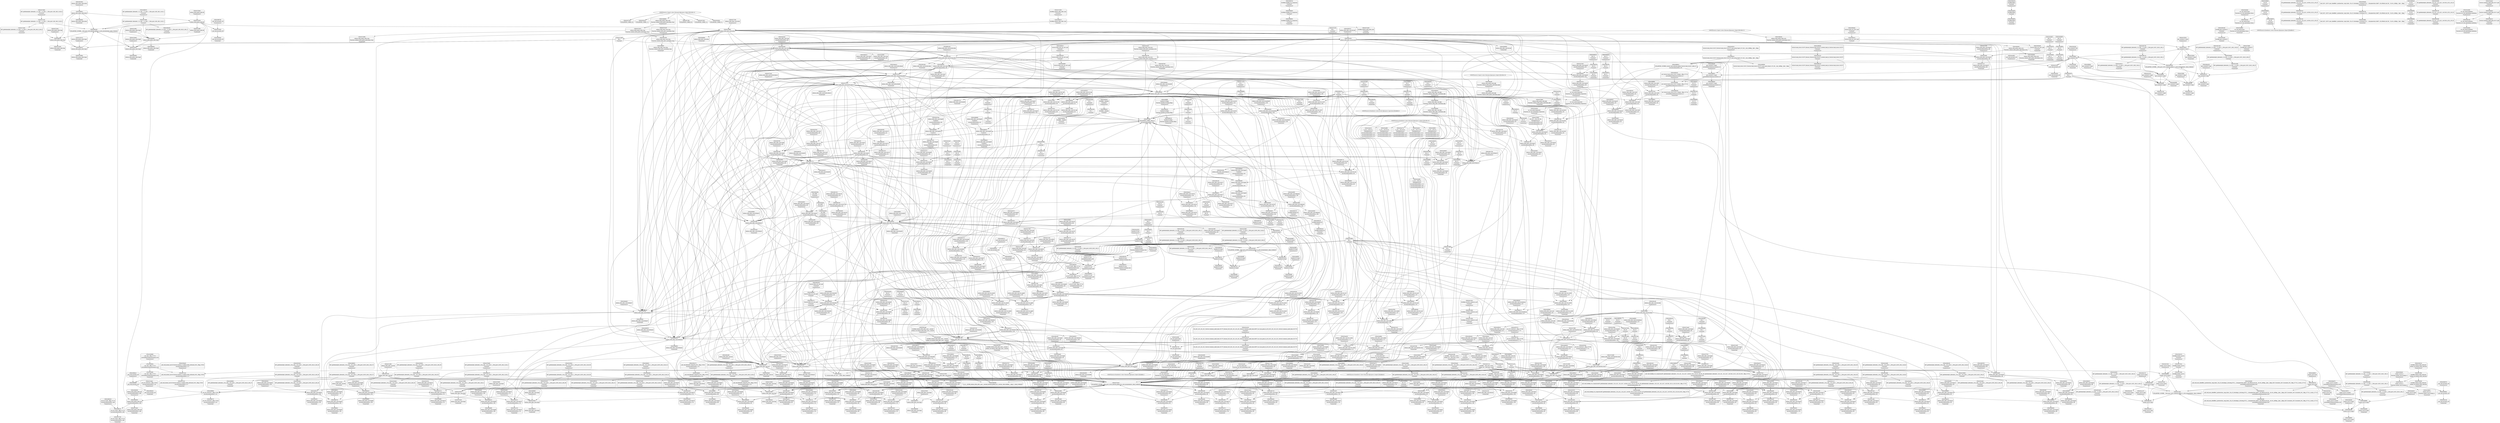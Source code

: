 digraph {
	CE0x54d2ad0 [shape=record,shape=Mrecord,label="{CE0x54d2ad0|GLOBAL:selinux_xfrm_alloc_user.__warned|Global_var:selinux_xfrm_alloc_user.__warned}"]
	CE0x54c7ae0 [shape=record,shape=Mrecord,label="{CE0x54c7ae0|selinux_xfrm_alloc_user:add24|security/selinux/xfrm.c,98|*SummSource*}"]
	CE0x54c4980 [shape=record,shape=Mrecord,label="{CE0x54c4980|selinux_xfrm_alloc_user:tmp38|security/selinux/xfrm.c,89}"]
	CE0x54e75d0 [shape=record,shape=Mrecord,label="{CE0x54e75d0|i64_26|*Constant*}"]
	CE0x55652e0 [shape=record,shape=Mrecord,label="{CE0x55652e0|atomic_inc221:tmp3}"]
	CE0x54b7d90 [shape=record,shape=Mrecord,label="{CE0x54b7d90|i64_15|*Constant*}"]
	CE0x54c4150 [shape=record,shape=Mrecord,label="{CE0x54c4150|selinux_xfrm_alloc_user:tmp36|security/selinux/xfrm.c,89}"]
	CE0x54bec60 [shape=record,shape=Mrecord,label="{CE0x54bec60|selinux_xfrm_alloc_user:tmp8|security/selinux/xfrm.c,85}"]
	CE0x54c3310 [shape=record,shape=Mrecord,label="{CE0x54c3310|selinux_xfrm_alloc_user:tmp29|security/selinux/xfrm.c,89|*SummSource*}"]
	CE0x54e3ac0 [shape=record,shape=Mrecord,label="{CE0x54e3ac0|selinux_xfrm_alloc_user:ctx_str37|security/selinux/xfrm.c,106}"]
	CE0x5475e90 [shape=record,shape=Mrecord,label="{CE0x5475e90|i64*_getelementptr_inbounds_(_34_x_i64_,_34_x_i64_*___llvm_gcov_ctr20,_i64_0,_i64_0)|*Constant*|*SummSink*}"]
	CE0x5488070 [shape=record,shape=Mrecord,label="{CE0x5488070|selinux_xfrm_alloc_user:tobool46|security/selinux/xfrm.c,113|*SummSource*}"]
	CE0x5501b30 [shape=record,shape=Mrecord,label="{CE0x5501b30|i64_23|*Constant*|*SummSource*}"]
	CE0x54d9890 [shape=record,shape=Mrecord,label="{CE0x54d9890|i64*_getelementptr_inbounds_(_34_x_i64_,_34_x_i64_*___llvm_gcov_ctr20,_i64_0,_i64_27)|*Constant*|*SummSink*}"]
	CE0x54b7620 [shape=record,shape=Mrecord,label="{CE0x54b7620|selinux_xfrm_alloc_user:conv|security/selinux/xfrm.c,90|*SummSource*}"]
	CE0x54c5b80 [shape=record,shape=Mrecord,label="{CE0x54c5b80|_call_void_lockdep_rcu_suspicious(i8*_getelementptr_inbounds_(_24_x_i8_,_24_x_i8_*_.str244,_i32_0,_i32_0),_i32_85,_i8*_getelementptr_inbounds_(_45_x_i8_,_45_x_i8_*_.str1245,_i32_0,_i32_0))_#10,_!dbg_!27731|security/selinux/xfrm.c,85|*SummSink*}"]
	CE0x5493f40 [shape=record,shape=Mrecord,label="{CE0x5493f40|selinux_xfrm_alloc_user:tmp5|security/selinux/xfrm.c,85|*SummSink*}"]
	CE0x5492e80 [shape=record,shape=Mrecord,label="{CE0x5492e80|GLOBAL:get_current227|*Constant*}"]
	CE0x555d190 [shape=record,shape=Mrecord,label="{CE0x555d190|selinux_xfrm_alloc_user:tmp78|security/selinux/xfrm.c,123}"]
	CE0x54c3b30 [shape=record,shape=Mrecord,label="{CE0x54c3b30|kmalloc222:call|include/linux/slab.h,429|*SummSource*}"]
	CE0x549b700 [shape=record,shape=Mrecord,label="{CE0x549b700|selinux_xfrm_alloc_user:ctx_len|security/selinux/xfrm.c,94}"]
	CE0x5558ea0 [shape=record,shape=Mrecord,label="{CE0x5558ea0|selinux_xfrm_alloc_user:rc.0|*SummSink*}"]
	CE0x5557f80 [shape=record,shape=Mrecord,label="{CE0x5557f80|GLOBAL:selinux_xfrm_refcount|Global_var:selinux_xfrm_refcount}"]
	CE0x547dcc0 [shape=record,shape=Mrecord,label="{CE0x547dcc0|selinux_xfrm_alloc_user:uctx|Function::selinux_xfrm_alloc_user&Arg::uctx::|*SummSource*}"]
	CE0x548e0a0 [shape=record,shape=Mrecord,label="{CE0x548e0a0|selinux_xfrm_policy_alloc:uctx|Function::selinux_xfrm_policy_alloc&Arg::uctx::|*SummSource*}"]
	CE0x54c8150 [shape=record,shape=Mrecord,label="{CE0x54c8150|%struct.task_struct.1015**_bitcast_(%struct.task_struct**_current_task_to_%struct.task_struct.1015**)|*Constant*}"]
	CE0x54d4590 [shape=record,shape=Mrecord,label="{CE0x54d4590|i64_3|*Constant*|*SummSource*}"]
	CE0x547ac20 [shape=record,shape=Mrecord,label="{CE0x547ac20|i64_0|*Constant*}"]
	CE0x54e9250 [shape=record,shape=Mrecord,label="{CE0x54e9250|i64_13|*Constant*}"]
	CE0x547bd40 [shape=record,shape=Mrecord,label="{CE0x547bd40|selinux_xfrm_alloc_user:if.then47|*SummSource*}"]
	CE0x54d4be0 [shape=record,shape=Mrecord,label="{CE0x54d4be0|GLOBAL:lockdep_rcu_suspicious|*Constant*}"]
	CE0x547f140 [shape=record,shape=Mrecord,label="{CE0x547f140|selinux_xfrm_alloc_user:ctx_doi|security/selinux/xfrm.c,90|*SummSink*}"]
	CE0x547af30 [shape=record,shape=Mrecord,label="{CE0x547af30|selinux_xfrm_policy_alloc:tmp2|*SummSource*}"]
	CE0x54a6730 [shape=record,shape=Mrecord,label="{CE0x54a6730|selinux_xfrm_alloc_user:tmp34|security/selinux/xfrm.c,90|*SummSource*}"]
	CE0x548ae70 [shape=record,shape=Mrecord,label="{CE0x548ae70|i64_23|*Constant*|*SummSink*}"]
	CE0x54a4eb0 [shape=record,shape=Mrecord,label="{CE0x54a4eb0|selinux_xfrm_alloc_user:tmp44|security/selinux/xfrm.c,95}"]
	CE0x5501f30 [shape=record,shape=Mrecord,label="{CE0x5501f30|selinux_xfrm_alloc_user:tmp50|security/selinux/xfrm.c,99|*SummSink*}"]
	CE0x5554dd0 [shape=record,shape=Mrecord,label="{CE0x5554dd0|selinux_xfrm_alloc_user:tmp72|security/selinux/xfrm.c,116|*SummSink*}"]
	CE0x555c020 [shape=record,shape=Mrecord,label="{CE0x555c020|selinux_xfrm_alloc_user:retval.0}"]
	CE0x54a7850 [shape=record,shape=Mrecord,label="{CE0x54a7850|selinux_xfrm_alloc_user:call40|security/selinux/xfrm.c,107|*SummSource*}"]
	CE0x54c4340 [shape=record,shape=Mrecord,label="{CE0x54c4340|selinux_xfrm_alloc_user:tmp36|security/selinux/xfrm.c,89|*SummSink*}"]
	CE0x5503340 [shape=record,shape=Mrecord,label="{CE0x5503340|i64*_getelementptr_inbounds_(_34_x_i64_,_34_x_i64_*___llvm_gcov_ctr20,_i64_0,_i64_24)|*Constant*|*SummSource*}"]
	CE0x547ab50 [shape=record,shape=Mrecord,label="{CE0x547ab50|selinux_xfrm_alloc_user:tmp4|security/selinux/xfrm.c,85}"]
	CE0x5504930 [shape=record,shape=Mrecord,label="{CE0x5504930|selinux_xfrm_alloc_user:tmp40|security/selinux/xfrm.c,92|*SummSink*}"]
	CE0x5504110 [shape=record,shape=Mrecord,label="{CE0x5504110|i64*_getelementptr_inbounds_(_34_x_i64_,_34_x_i64_*___llvm_gcov_ctr20,_i64_0,_i64_18)|*Constant*|*SummSink*}"]
	CE0x555ad40 [shape=record,shape=Mrecord,label="{CE0x555ad40|GLOBAL:kfree|*Constant*}"]
	CE0x555bb10 [shape=record,shape=Mrecord,label="{CE0x555bb10|i64*_getelementptr_inbounds_(_34_x_i64_,_34_x_i64_*___llvm_gcov_ctr20,_i64_0,_i64_33)|*Constant*}"]
	CE0x555dbc0 [shape=record,shape=Mrecord,label="{CE0x555dbc0|get_current227:bb}"]
	CE0x555dea0 [shape=record,shape=Mrecord,label="{CE0x555dea0|i64*_getelementptr_inbounds_(_2_x_i64_,_2_x_i64_*___llvm_gcov_ctr21,_i64_0,_i64_0)|*Constant*}"]
	CE0x5554d60 [shape=record,shape=Mrecord,label="{CE0x5554d60|selinux_xfrm_alloc_user:tmp72|security/selinux/xfrm.c,116|*SummSource*}"]
	"CONST[source:1(input),value:2(dynamic)][purpose:{object}][SrcIdx:13]"
	CE0x549d780 [shape=record,shape=Mrecord,label="{CE0x549d780|selinux_xfrm_alloc_user:tmp23|security/selinux/xfrm.c,89|*SummSource*}"]
	CE0x54dc690 [shape=record,shape=Mrecord,label="{CE0x54dc690|selinux_xfrm_alloc_user:cmp13|security/selinux/xfrm.c,91|*SummSink*}"]
	CE0x54a7090 [shape=record,shape=Mrecord,label="{CE0x54a7090|selinux_xfrm_alloc_user:tmp6|security/selinux/xfrm.c,85|*SummSource*}"]
	CE0x549b690 [shape=record,shape=Mrecord,label="{CE0x549b690|selinux_xfrm_alloc_user:tmp42|*LoadInst*|security/selinux/xfrm.c,94}"]
	CE0x5474010 [shape=record,shape=Mrecord,label="{CE0x5474010|selinux_xfrm_policy_alloc:ctxp|Function::selinux_xfrm_policy_alloc&Arg::ctxp::}"]
	CE0x554a410 [shape=record,shape=Mrecord,label="{CE0x554a410|4:_i32,_:_CR_8,12_|*MultipleSource*|security/selinux/xfrm.c,111|security/selinux/xfrm.c,85|security/selinux/xfrm.c,85}"]
	CE0x5480cf0 [shape=record,shape=Mrecord,label="{CE0x5480cf0|selinux_xfrm_policy_alloc:uctx|Function::selinux_xfrm_policy_alloc&Arg::uctx::}"]
	CE0x55574c0 [shape=record,shape=Mrecord,label="{CE0x55574c0|_call_void_atomic_inc221(%struct.atomic_t*_selinux_xfrm_refcount)_#10,_!dbg_!27810|security/selinux/xfrm.c,117}"]
	CE0x555b660 [shape=record,shape=Mrecord,label="{CE0x555b660|GLOBAL:kfree|*Constant*|*SummSink*}"]
	CE0x54a43e0 [shape=record,shape=Mrecord,label="{CE0x54a43e0|i64*_getelementptr_inbounds_(_2_x_i64_,_2_x_i64_*___llvm_gcov_ctr26,_i64_0,_i64_0)|*Constant*}"]
	CE0x54a8cf0 [shape=record,shape=Mrecord,label="{CE0x54a8cf0|i64_14|*Constant*|*SummSink*}"]
	CE0x5475f90 [shape=record,shape=Mrecord,label="{CE0x5475f90|selinux_xfrm_alloc_user:tmp}"]
	CE0x54c1110 [shape=record,shape=Mrecord,label="{CE0x54c1110|selinux_xfrm_alloc_user:tmp22|security/selinux/xfrm.c,89|*SummSink*}"]
	CE0x554bc40 [shape=record,shape=Mrecord,label="{CE0x554bc40|selinux_xfrm_alloc_user:tmp65|security/selinux/xfrm.c,111|*SummSink*}"]
	CE0x54e0130 [shape=record,shape=Mrecord,label="{CE0x54e0130|selinux_xfrm_alloc_user:ctx_len32|security/selinux/xfrm.c,104}"]
	CE0x54ba240 [shape=record,shape=Mrecord,label="{CE0x54ba240|get_current227:tmp|*SummSource*}"]
	CE0x548b000 [shape=record,shape=Mrecord,label="{CE0x548b000|kmalloc222:call|include/linux/slab.h,429|*SummSink*}"]
	CE0x54bee60 [shape=record,shape=Mrecord,label="{CE0x54bee60|selinux_xfrm_alloc_user:tmp8|security/selinux/xfrm.c,85|*SummSink*}"]
	CE0x549c930 [shape=record,shape=Mrecord,label="{CE0x549c930|selinux_xfrm_alloc_user:conv18|security/selinux/xfrm.c,95|*SummSink*}"]
	CE0x554bfb0 [shape=record,shape=Mrecord,label="{CE0x554bfb0|selinux_xfrm_alloc_user:call45|security/selinux/xfrm.c,111|*SummSource*}"]
	CE0x555c140 [shape=record,shape=Mrecord,label="{CE0x555c140|selinux_xfrm_alloc_user:retval.0|*SummSource*}"]
	CE0x5557320 [shape=record,shape=Mrecord,label="{CE0x5557320|COLLAPSED:_CMRE_4,8_}"]
	CE0x55053d0 [shape=record,shape=Mrecord,label="{CE0x55053d0|i32_4|*Constant*}"]
	CE0x548c880 [shape=record,shape=Mrecord,label="{CE0x548c880|selinux_xfrm_alloc_user:tmp33|security/selinux/xfrm.c,90|*SummSink*}"]
	CE0x5496560 [shape=record,shape=Mrecord,label="{CE0x5496560|selinux_xfrm_alloc_user:tmp59|security/selinux/xfrm.c,108}"]
	CE0x54d0c50 [shape=record,shape=Mrecord,label="{CE0x54d0c50|selinux_xfrm_alloc_user:tmp16|security/selinux/xfrm.c,85|*SummSource*}"]
	CE0x54932d0 [shape=record,shape=Mrecord,label="{CE0x54932d0|GLOBAL:get_current227|*Constant*|*SummSource*}"]
	CE0x555b740 [shape=record,shape=Mrecord,label="{CE0x555b740|i32_-22|*Constant*|*SummSource*}"]
	CE0x54be750 [shape=record,shape=Mrecord,label="{CE0x54be750|kmalloc222:tmp3}"]
	CE0x54a8d90 [shape=record,shape=Mrecord,label="{CE0x54a8d90|selinux_xfrm_alloc_user:tmp31|security/selinux/xfrm.c,90}"]
	CE0x54d0590 [shape=record,shape=Mrecord,label="{CE0x54d0590|0:_i8,_:_GCMR_selinux_xfrm_alloc_user.__warned_internal_global_i8_0,_section_.data.unlikely_,_align_1:_elem_0:default:}"]
	CE0x5475e20 [shape=record,shape=Mrecord,label="{CE0x5475e20|COLLAPSED:_GCMRE___llvm_gcov_ctr20_internal_global_34_x_i64_zeroinitializer:_elem_0:default:}"]
	CE0x54bc3c0 [shape=record,shape=Mrecord,label="{CE0x54bc3c0|_call_void_asm_sideeffect_.pushsection_.smp_locks,_22a_22_0A.balign_4_0A.long_671f_-_._0A.popsection_0A671:_0A_09lock_incl_$0_,_*m,*m,_dirflag_,_fpsr_,_flags_(i32*_%counter,_i32*_%counter)_#3,_!dbg_!27713,_!srcloc_!27714|./arch/x86/include/asm/atomic.h,92}"]
	CE0x54d25c0 [shape=record,shape=Mrecord,label="{CE0x54d25c0|i8_1|*Constant*|*SummSource*}"]
	CE0x54daf20 [shape=record,shape=Mrecord,label="{CE0x54daf20|selinux_xfrm_alloc_user:sid|security/selinux/xfrm.c,111|*SummSource*}"]
	CE0x54af3b0 [shape=record,shape=Mrecord,label="{CE0x54af3b0|selinux_xfrm_alloc_user:if.end22|*SummSource*}"]
	CE0x55589f0 [shape=record,shape=Mrecord,label="{CE0x55589f0|_ret_void,_!dbg_!27715|./arch/x86/include/asm/atomic.h,94|*SummSink*}"]
	CE0x54c47d0 [shape=record,shape=Mrecord,label="{CE0x54c47d0|selinux_xfrm_alloc_user:tmp37|security/selinux/xfrm.c,89|*SummSink*}"]
	CE0x5485370 [shape=record,shape=Mrecord,label="{CE0x5485370|GLOBAL:kmalloc222|*Constant*|*SummSource*}"]
	CE0x547cd80 [shape=record,shape=Mrecord,label="{CE0x547cd80|selinux_xfrm_alloc_user:bb|*SummSource*}"]
	CE0x54c2e10 [shape=record,shape=Mrecord,label="{CE0x54c2e10|selinux_xfrm_alloc_user:tmp28|security/selinux/xfrm.c,89|*SummSource*}"]
	CE0x5480fe0 [shape=record,shape=Mrecord,label="{CE0x5480fe0|selinux_xfrm_alloc_user:ctxp|Function::selinux_xfrm_alloc_user&Arg::ctxp::|*SummSink*}"]
	CE0x54bc9c0 [shape=record,shape=Mrecord,label="{CE0x54bc9c0|i64_1|*Constant*}"]
	"CONST[source:0(mediator),value:2(dynamic)][purpose:{object}][SnkIdx:1]"
	CE0x5469940 [shape=record,shape=Mrecord,label="{CE0x5469940|selinux_xfrm_policy_alloc:tmp2|*SummSink*}"]
	CE0x547e8e0 [shape=record,shape=Mrecord,label="{CE0x547e8e0|_ret_i32_%retval.0,_!dbg_!27815|security/selinux/xfrm.c,123|*SummSource*}"]
	CE0x555ab10 [shape=record,shape=Mrecord,label="{CE0x555ab10|selinux_xfrm_alloc_user:tmp76|security/selinux/xfrm.c,121|*SummSource*}"]
	CE0x54a8570 [shape=record,shape=Mrecord,label="{CE0x54a8570|kmalloc222:tmp|*SummSink*}"]
	CE0x54df180 [shape=record,shape=Mrecord,label="{CE0x54df180|selinux_xfrm_alloc_user:tmp54|security/selinux/xfrm.c,100|*SummSource*}"]
	CE0x54933b0 [shape=record,shape=Mrecord,label="{CE0x54933b0|i64_2|*Constant*}"]
	CE0x54b9020 [shape=record,shape=Mrecord,label="{CE0x54b9020|selinux_xfrm_alloc_user:tmp13|security/selinux/xfrm.c,85|*SummSink*}"]
	CE0x5559720 [shape=record,shape=Mrecord,label="{CE0x5559720|selinux_xfrm_alloc_user:tmp74|security/selinux/xfrm.c,121}"]
	CE0x54c82c0 [shape=record,shape=Mrecord,label="{CE0x54c82c0|%struct.task_struct.1015*_(%struct.task_struct.1015**)*_asm_movq_%gs:$_1:P_,$0_,_r,im,_dirflag_,_fpsr_,_flags_|*SummSource*}"]
	CE0x54b4e40 [shape=record,shape=Mrecord,label="{CE0x54b4e40|selinux_xfrm_alloc_user:if.then47}"]
	CE0x54c3d80 [shape=record,shape=Mrecord,label="{CE0x54c3d80|selinux_xfrm_alloc_user:tmp37|security/selinux/xfrm.c,89}"]
	CE0x554a8f0 [shape=record,shape=Mrecord,label="{CE0x554a8f0|4:_i32,_:_CR_20,24_|*MultipleSource*|security/selinux/xfrm.c,111|security/selinux/xfrm.c,85|security/selinux/xfrm.c,85}"]
	CE0x54e89e0 [shape=record,shape=Mrecord,label="{CE0x54e89e0|i64*_getelementptr_inbounds_(_34_x_i64_,_34_x_i64_*___llvm_gcov_ctr20,_i64_0,_i64_27)|*Constant*}"]
	CE0x5494cd0 [shape=record,shape=Mrecord,label="{CE0x5494cd0|COLLAPSED:_GCMRE___llvm_gcov_ctr6_internal_global_2_x_i64_zeroinitializer:_elem_0:default:}"]
	CE0x5561ab0 [shape=record,shape=Mrecord,label="{CE0x5561ab0|i64*_getelementptr_inbounds_(_2_x_i64_,_2_x_i64_*___llvm_gcov_ctr22,_i64_0,_i64_0)|*Constant*|*SummSink*}"]
	CE0x54c0be0 [shape=record,shape=Mrecord,label="{CE0x54c0be0|i64_11|*Constant*|*SummSink*}"]
	CE0x5556260 [shape=record,shape=Mrecord,label="{CE0x5556260|selinux_xfrm_alloc_user:tmp70|security/selinux/xfrm.c,114|*SummSink*}"]
	CE0x54b9e30 [shape=record,shape=Mrecord,label="{CE0x54b9e30|i64*_getelementptr_inbounds_(_34_x_i64_,_34_x_i64_*___llvm_gcov_ctr20,_i64_0,_i64_6)|*Constant*|*SummSink*}"]
	CE0x54c66b0 [shape=record,shape=Mrecord,label="{CE0x54c66b0|selinux_xfrm_alloc_user:conv23|security/selinux/xfrm.c,98|*SummSource*}"]
	CE0x555dc30 [shape=record,shape=Mrecord,label="{CE0x555dc30|get_current227:bb|*SummSource*}"]
	CE0x54baba0 [shape=record,shape=Mrecord,label="{CE0x54baba0|i64*_getelementptr_inbounds_(_2_x_i64_,_2_x_i64_*___llvm_gcov_ctr22,_i64_0,_i64_1)|*Constant*|*SummSource*}"]
	CE0x5474a60 [shape=record,shape=Mrecord,label="{CE0x5474a60|i64_1|*Constant*}"]
	CE0x54a48c0 [shape=record,shape=Mrecord,label="{CE0x54a48c0|selinux_xfrm_alloc_user:cmp19|security/selinux/xfrm.c,95|*SummSource*}"]
	CE0x54d82b0 [shape=record,shape=Mrecord,label="{CE0x54d82b0|kmalloc222:bb|*SummSink*}"]
	CE0x54bfdd0 [shape=record,shape=Mrecord,label="{CE0x54bfdd0|selinux_xfrm_alloc_user:tmp7|security/selinux/xfrm.c,85|*SummSink*}"]
	CE0x54dc800 [shape=record,shape=Mrecord,label="{CE0x54dc800|i64_17|*Constant*}"]
	CE0x54d1ff0 [shape=record,shape=Mrecord,label="{CE0x54d1ff0|i64*_getelementptr_inbounds_(_2_x_i64_,_2_x_i64_*___llvm_gcov_ctr26,_i64_0,_i64_1)|*Constant*|*SummSink*}"]
	CE0x54e9400 [shape=record,shape=Mrecord,label="{CE0x54e9400|selinux_xfrm_alloc_user:tmp26|security/selinux/xfrm.c,89}"]
	CE0x5552a20 [shape=record,shape=Mrecord,label="{CE0x5552a20|selinux_xfrm_alloc_user:tmp67|security/selinux/xfrm.c,113|*SummSink*}"]
	CE0x54df810 [shape=record,shape=Mrecord,label="{CE0x54df810|selinux_xfrm_alloc_user:tmp55|security/selinux/xfrm.c,100|*SummSource*}"]
	CE0x54b7050 [shape=record,shape=Mrecord,label="{CE0x54b7050|selinux_xfrm_alloc_user:tmp30|*LoadInst*|security/selinux/xfrm.c,90|*SummSource*}"]
	CE0x5476d70 [shape=record,shape=Mrecord,label="{CE0x5476d70|atomic_inc221:counter|./arch/x86/include/asm/atomic.h,93}"]
	CE0x54c1d10 [shape=record,shape=Mrecord,label="{CE0x54c1d10|selinux_xfrm_alloc_user:tmp15|security/selinux/xfrm.c,85|*SummSource*}"]
	CE0x54d0e60 [shape=record,shape=Mrecord,label="{CE0x54d0e60|atomic_inc221:tmp3|*SummSource*}"]
	CE0x5555300 [shape=record,shape=Mrecord,label="{CE0x5555300|selinux_xfrm_alloc_user:tmp73|security/selinux/xfrm.c,116}"]
	CE0x54db980 [shape=record,shape=Mrecord,label="{CE0x54db980|selinux_xfrm_alloc_user:tmp35|*LoadInst*|security/selinux/xfrm.c,91|*SummSource*}"]
	CE0x54c0d70 [shape=record,shape=Mrecord,label="{CE0x54c0d70|i64_11|*Constant*}"]
	CE0x5470400 [shape=record,shape=Mrecord,label="{CE0x5470400|_call_void_mcount()_#3}"]
	CE0x54db540 [shape=record,shape=Mrecord,label="{CE0x54db540|selinux_xfrm_alloc_user:ctx_alg|security/selinux/xfrm.c,91|*SummSource*}"]
	CE0x54dd650 [shape=record,shape=Mrecord,label="{CE0x54dd650|selinux_xfrm_alloc_user:ctx_doi29|security/selinux/xfrm.c,102|*SummSource*}"]
	CE0x5555e10 [shape=record,shape=Mrecord,label="{CE0x5555e10|COLLAPSED:_CMRE_1,2_}"]
	CE0x54e0d20 [shape=record,shape=Mrecord,label="{CE0x54e0d20|selinux_xfrm_alloc_user:conv34|security/selinux/xfrm.c,105|*SummSink*}"]
	CE0x60305c0 [shape=record,shape=Mrecord,label="{CE0x60305c0|i64_4|*Constant*}"]
	CE0x554a060 [shape=record,shape=Mrecord,label="{CE0x554a060|4:_i32,_:_CR_4,8_|*MultipleSource*|security/selinux/xfrm.c,111|security/selinux/xfrm.c,85|security/selinux/xfrm.c,85}"]
	"CONST[source:0(mediator),value:2(dynamic)][purpose:{object}][SnkIdx:2]"
	CE0x54e4050 [shape=record,shape=Mrecord,label="{CE0x54e4050|selinux_xfrm_alloc_user:arrayidx38|security/selinux/xfrm.c,106}"]
	CE0x5482c10 [shape=record,shape=Mrecord,label="{CE0x5482c10|selinux_xfrm_alloc_user:tmp12|security/selinux/xfrm.c,85}"]
	CE0x54d3460 [shape=record,shape=Mrecord,label="{CE0x54d3460|i8*_getelementptr_inbounds_(_24_x_i8_,_24_x_i8_*_.str244,_i32_0,_i32_0)|*Constant*|*SummSource*}"]
	CE0x54b8b30 [shape=record,shape=Mrecord,label="{CE0x54b8b30|get_current227:tmp4|./arch/x86/include/asm/current.h,14|*SummSink*}"]
	CE0x54b8fb0 [shape=record,shape=Mrecord,label="{CE0x54b8fb0|selinux_xfrm_alloc_user:tmp14|security/selinux/xfrm.c,85|*SummSource*}"]
	CE0x548f920 [shape=record,shape=Mrecord,label="{CE0x548f920|selinux_xfrm_alloc_user:call4|security/selinux/xfrm.c,85|*SummSink*}"]
	CE0x547f550 [shape=record,shape=Mrecord,label="{CE0x547f550|selinux_xfrm_alloc_user:tmp1|*SummSource*}"]
	CE0x54788e0 [shape=record,shape=Mrecord,label="{CE0x54788e0|selinux_xfrm_policy_alloc:gfp|Function::selinux_xfrm_policy_alloc&Arg::gfp::|*SummSink*}"]
	CE0x54b7ff0 [shape=record,shape=Mrecord,label="{CE0x54b7ff0|selinux_xfrm_alloc_user:cmp9|security/selinux/xfrm.c,90|*SummSink*}"]
	CE0x54e45f0 [shape=record,shape=Mrecord,label="{CE0x54e45f0|i8_0|*Constant*|*SummSource*}"]
	CE0x548db10 [shape=record,shape=Mrecord,label="{CE0x548db10|COLLAPSED:_GCMRE_current_task_external_global_%struct.task_struct*:_elem_0::|security/selinux/xfrm.c,85}"]
	CE0x554e260 [shape=record,shape=Mrecord,label="{CE0x554e260|avc_has_perm:requested|Function::avc_has_perm&Arg::requested::|*SummSink*}"]
	CE0x54a3d50 [shape=record,shape=Mrecord,label="{CE0x54a3d50|i64_10|*Constant*|*SummSource*}"]
	CE0x5564e00 [shape=record,shape=Mrecord,label="{CE0x5564e00|void_(i32*,_i32*)*_asm_sideeffect_.pushsection_.smp_locks,_22a_22_0A.balign_4_0A.long_671f_-_._0A.popsection_0A671:_0A_09lock_incl_$0_,_*m,*m,_dirflag_,_fpsr_,_flags_|*SummSource*}"]
	CE0x5493e80 [shape=record,shape=Mrecord,label="{CE0x5493e80|i64_0|*Constant*|*SummSink*}"]
	CE0x54a7b80 [shape=record,shape=Mrecord,label="{CE0x54a7b80|GLOBAL:security_context_to_sid|*Constant*}"]
	CE0x548f860 [shape=record,shape=Mrecord,label="{CE0x548f860|selinux_xfrm_alloc_user:call4|security/selinux/xfrm.c,85|*SummSource*}"]
	CE0x54b17b0 [shape=record,shape=Mrecord,label="{CE0x54b17b0|selinux_xfrm_alloc_user:if.then15|*SummSource*}"]
	CE0x54a2840 [shape=record,shape=Mrecord,label="{CE0x54a2840|COLLAPSED:_GCMRE___llvm_gcov_ctr26_internal_global_2_x_i64_zeroinitializer:_elem_0:default:}"]
	CE0x5552960 [shape=record,shape=Mrecord,label="{CE0x5552960|selinux_xfrm_alloc_user:tmp67|security/selinux/xfrm.c,113|*SummSource*}"]
	CE0x54e0260 [shape=record,shape=Mrecord,label="{CE0x54e0260|selinux_xfrm_alloc_user:ctx_len32|security/selinux/xfrm.c,104|*SummSource*}"]
	CE0x54c33d0 [shape=record,shape=Mrecord,label="{CE0x54c33d0|selinux_xfrm_alloc_user:tmp29|security/selinux/xfrm.c,89|*SummSink*}"]
	CE0x54d1200 [shape=record,shape=Mrecord,label="{CE0x54d1200|i64*_getelementptr_inbounds_(_2_x_i64_,_2_x_i64_*___llvm_gcov_ctr21,_i64_0,_i64_0)|*Constant*|*SummSource*}"]
	CE0x54bf120 [shape=record,shape=Mrecord,label="{CE0x54bf120|_call_void_mcount()_#3|*SummSource*}"]
	CE0x54d0fa0 [shape=record,shape=Mrecord,label="{CE0x54d0fa0|_call_void_mcount()_#3}"]
	CE0x55535d0 [shape=record,shape=Mrecord,label="{CE0x55535d0|i64*_getelementptr_inbounds_(_34_x_i64_,_34_x_i64_*___llvm_gcov_ctr20,_i64_0,_i64_30)|*Constant*}"]
	CE0x548f0b0 [shape=record,shape=Mrecord,label="{CE0x548f0b0|_ret_i32_%retval.0,_!dbg_!27815|security/selinux/xfrm.c,123}"]
	CE0x54b9190 [shape=record,shape=Mrecord,label="{CE0x54b9190|i64*_getelementptr_inbounds_(_34_x_i64_,_34_x_i64_*___llvm_gcov_ctr20,_i64_0,_i64_6)|*Constant*|*SummSource*}"]
	CE0x54bc6d0 [shape=record,shape=Mrecord,label="{CE0x54bc6d0|selinux_xfrm_alloc_user:if.end28}"]
	CE0x54af420 [shape=record,shape=Mrecord,label="{CE0x54af420|selinux_xfrm_alloc_user:if.end22}"]
	CE0x548c9f0 [shape=record,shape=Mrecord,label="{CE0x548c9f0|selinux_xfrm_alloc_user:tmp34|security/selinux/xfrm.c,90}"]
	CE0x547fd70 [shape=record,shape=Mrecord,label="{CE0x547fd70|selinux_xfrm_alloc_user:return|*SummSource*}"]
	CE0x54c0ef0 [shape=record,shape=Mrecord,label="{CE0x54c0ef0|selinux_xfrm_alloc_user:tmp22|security/selinux/xfrm.c,89}"]
	CE0x554d200 [shape=record,shape=Mrecord,label="{CE0x554d200|avc_has_perm:tsid|Function::avc_has_perm&Arg::tsid::}"]
	CE0x54c6d20 [shape=record,shape=Mrecord,label="{CE0x54c6d20|i64_8|*Constant*|*SummSource*}"]
	CE0x55575c0 [shape=record,shape=Mrecord,label="{CE0x55575c0|_call_void_atomic_inc221(%struct.atomic_t*_selinux_xfrm_refcount)_#10,_!dbg_!27810|security/selinux/xfrm.c,117|*SummSink*}"]
	CE0x54764e0 [shape=record,shape=Mrecord,label="{CE0x54764e0|selinux_xfrm_alloc_user:tmp3}"]
	CE0x54774d0 [shape=record,shape=Mrecord,label="{CE0x54774d0|i32_2|*Constant*|*SummSink*}"]
	CE0x54a3780 [shape=record,shape=Mrecord,label="{CE0x54a3780|selinux_xfrm_alloc_user:tmp21|security/selinux/xfrm.c,85|*SummSource*}"]
	CE0x54c5aa0 [shape=record,shape=Mrecord,label="{CE0x54c5aa0|_call_void_lockdep_rcu_suspicious(i8*_getelementptr_inbounds_(_24_x_i8_,_24_x_i8_*_.str244,_i32_0,_i32_0),_i32_85,_i8*_getelementptr_inbounds_(_45_x_i8_,_45_x_i8_*_.str1245,_i32_0,_i32_0))_#10,_!dbg_!27731|security/selinux/xfrm.c,85}"]
	CE0x5493720 [shape=record,shape=Mrecord,label="{CE0x5493720|selinux_xfrm_alloc_user:tmp17|security/selinux/xfrm.c,85}"]
	CE0x54e2230 [shape=record,shape=Mrecord,label="{CE0x54e2230|selinux_xfrm_alloc_user:arrayidx|security/selinux/xfrm.c,105|*SummSink*}"]
	CE0x5564d00 [shape=record,shape=Mrecord,label="{CE0x5564d00|_call_void_asm_sideeffect_.pushsection_.smp_locks,_22a_22_0A.balign_4_0A.long_671f_-_._0A.popsection_0A671:_0A_09lock_incl_$0_,_*m,*m,_dirflag_,_fpsr_,_flags_(i32*_%counter,_i32*_%counter)_#3,_!dbg_!27713,_!srcloc_!27714|./arch/x86/include/asm/atomic.h,92|*SummSource*}"]
	CE0x549ac30 [shape=record,shape=Mrecord,label="{CE0x549ac30|selinux_xfrm_alloc_user:tmp10|security/selinux/xfrm.c,85|*SummSource*}"]
	CE0x5494950 [shape=record,shape=Mrecord,label="{CE0x5494950|selinux_xfrm_policy_alloc:call|security/selinux/xfrm.c,289}"]
	CE0x54b8920 [shape=record,shape=Mrecord,label="{CE0x54b8920|i64_5|*Constant*|*SummSink*}"]
	CE0x54d5610 [shape=record,shape=Mrecord,label="{CE0x54d5610|i32_0|*Constant*|*SummSink*}"]
	CE0x54d93d0 [shape=record,shape=Mrecord,label="{CE0x54d93d0|selinux_xfrm_alloc_user:ctx_sid|security/selinux/xfrm.c,107|*SummSink*}"]
	CE0x54c2070 [shape=record,shape=Mrecord,label="{CE0x54c2070|get_current227:tmp3|*SummSource*}"]
	CE0x54b88b0 [shape=record,shape=Mrecord,label="{CE0x54b88b0|i64_5|*Constant*|*SummSource*}"]
	CE0x548a270 [shape=record,shape=Mrecord,label="{CE0x548a270|%struct.xfrm_sec_ctx*_null|*Constant*|*SummSink*}"]
	CE0x5485c70 [shape=record,shape=Mrecord,label="{CE0x5485c70|kmalloc222:size|Function::kmalloc222&Arg::size::|*SummSource*}"]
	CE0x54b8a90 [shape=record,shape=Mrecord,label="{CE0x54b8a90|get_current227:tmp4|./arch/x86/include/asm/current.h,14|*SummSource*}"]
	CE0x548dd10 [shape=record,shape=Mrecord,label="{CE0x548dd10|selinux_xfrm_alloc_user:cred|security/selinux/xfrm.c,85}"]
	CE0x54d0f00 [shape=record,shape=Mrecord,label="{CE0x54d0f00|atomic_inc221:tmp3|*SummSink*}"]
	CE0x54bde10 [shape=record,shape=Mrecord,label="{CE0x54bde10|selinux_xfrm_alloc_user:cmp7|security/selinux/xfrm.c,89|*SummSource*}"]
	CE0x5473790 [shape=record,shape=Mrecord,label="{CE0x5473790|_ret_i32_%call,_!dbg_!27715|security/selinux/xfrm.c,289|*SummSink*}"]
	CE0x55585e0 [shape=record,shape=Mrecord,label="{CE0x55585e0|atomic_inc221:v|Function::atomic_inc221&Arg::v::|*SummSource*}"]
	CE0x5498660 [shape=record,shape=Mrecord,label="{CE0x5498660|i32_85|*Constant*|*SummSink*}"]
	CE0x54e8770 [shape=record,shape=Mrecord,label="{CE0x54e8770|selinux_xfrm_alloc_user:tmp61|security/selinux/xfrm.c,108|*SummSource*}"]
	CE0x54736e0 [shape=record,shape=Mrecord,label="{CE0x54736e0|selinux_xfrm_policy_alloc:bb|*SummSource*}"]
	CE0x548b0c0 [shape=record,shape=Mrecord,label="{CE0x548b0c0|GLOBAL:__kmalloc|*Constant*}"]
	CE0x5474170 [shape=record,shape=Mrecord,label="{CE0x5474170|selinux_xfrm_alloc_user:lor.lhs.false11}"]
	CE0x54892a0 [shape=record,shape=Mrecord,label="{CE0x54892a0|_ret_i8*_%call,_!dbg_!27714|include/linux/slab.h,429}"]
	CE0x54c2140 [shape=record,shape=Mrecord,label="{CE0x54c2140|get_current227:tmp3|*SummSink*}"]
	CE0x54b3c20 [shape=record,shape=Mrecord,label="{CE0x54b3c20|selinux_xfrm_alloc_user:if.end48}"]
	CE0x55355a0 [shape=record,shape=Mrecord,label="{CE0x55355a0|atomic_inc221:tmp1}"]
	CE0x55615e0 [shape=record,shape=Mrecord,label="{CE0x55615e0|atomic_inc221:tmp1|*SummSink*}"]
	CE0x548ce70 [shape=record,shape=Mrecord,label="{CE0x548ce70|i64*_getelementptr_inbounds_(_34_x_i64_,_34_x_i64_*___llvm_gcov_ctr20,_i64_0,_i64_1)|*Constant*}"]
	CE0x54b85d0 [shape=record,shape=Mrecord,label="{CE0x54b85d0|selinux_xfrm_alloc_user:tobool1|security/selinux/xfrm.c,85|*SummSource*}"]
	CE0x54d1070 [shape=record,shape=Mrecord,label="{CE0x54d1070|get_current227:tmp}"]
	CE0x54b18a0 [shape=record,shape=Mrecord,label="{CE0x54b18a0|selinux_xfrm_alloc_user:if.then15|*SummSink*}"]
	CE0x548ad00 [shape=record,shape=Mrecord,label="{CE0x548ad00|i64_22|*Constant*|*SummSink*}"]
	CE0x5493ac0 [shape=record,shape=Mrecord,label="{CE0x5493ac0|selinux_xfrm_alloc_user:tobool|security/selinux/xfrm.c,85|*SummSource*}"]
	CE0x5505000 [shape=record,shape=Mrecord,label="{CE0x5505000|selinux_xfrm_alloc_user:tmp41|security/selinux/xfrm.c,92|*SummSink*}"]
	CE0x54790c0 [shape=record,shape=Mrecord,label="{CE0x54790c0|get_current227:entry}"]
	CE0x54b8330 [shape=record,shape=Mrecord,label="{CE0x54b8330|kmalloc222:tmp2|*SummSource*}"]
	CE0x54b78d0 [shape=record,shape=Mrecord,label="{CE0x54b78d0|i32_1|*Constant*}"]
	CE0x554dc40 [shape=record,shape=Mrecord,label="{CE0x554dc40|avc_has_perm:tclass|Function::avc_has_perm&Arg::tclass::}"]
	CE0x5481860 [shape=record,shape=Mrecord,label="{CE0x5481860|i8*_getelementptr_inbounds_(_45_x_i8_,_45_x_i8_*_.str1245,_i32_0,_i32_0)|*Constant*|*SummSource*}"]
	CE0x5497300 [shape=record,shape=Mrecord,label="{CE0x5497300|selinux_xfrm_alloc_user:bb}"]
	CE0x54dc540 [shape=record,shape=Mrecord,label="{CE0x54dc540|selinux_xfrm_alloc_user:cmp13|security/selinux/xfrm.c,91|*SummSource*}"]
	CE0x548e5c0 [shape=record,shape=Mrecord,label="{CE0x548e5c0|selinux_xfrm_policy_alloc:tmp1}"]
	CE0x546e890 [shape=record,shape=Mrecord,label="{CE0x546e890|selinux_xfrm_policy_alloc:tmp2}"]
	CE0x54b97e0 [shape=record,shape=Mrecord,label="{CE0x54b97e0|GLOBAL:lockdep_rcu_suspicious|*Constant*|*SummSource*}"]
	CE0x54deec0 [shape=record,shape=Mrecord,label="{CE0x54deec0|selinux_xfrm_alloc_user:conv31|security/selinux/xfrm.c,104|*SummSource*}"]
	CE0x548d530 [shape=record,shape=Mrecord,label="{CE0x548d530|selinux_xfrm_alloc_user:if.then42|*SummSource*}"]
	CE0x54e78b0 [shape=record,shape=Mrecord,label="{CE0x54e78b0|selinux_xfrm_alloc_user:tmp58|security/selinux/xfrm.c,108|*SummSource*}"]
	CE0x5561960 [shape=record,shape=Mrecord,label="{CE0x5561960|i64*_getelementptr_inbounds_(_2_x_i64_,_2_x_i64_*___llvm_gcov_ctr22,_i64_0,_i64_1)|*Constant*}"]
	CE0x5502da0 [shape=record,shape=Mrecord,label="{CE0x5502da0|selinux_xfrm_alloc_user:tmp53|security/selinux/xfrm.c,99|*SummSink*}"]
	CE0x547b840 [shape=record,shape=Mrecord,label="{CE0x547b840|128:_i8*,_:_CR_128,136_|*MultipleSource*|security/selinux/xfrm.c,85|security/selinux/xfrm.c,85}"]
	CE0x54948e0 [shape=record,shape=Mrecord,label="{CE0x54948e0|_call_void_mcount()_#3|*SummSink*}"]
	CE0x54940b0 [shape=record,shape=Mrecord,label="{CE0x54940b0|selinux_xfrm_alloc_user:tmp5|security/selinux/xfrm.c,85}"]
	CE0x5473580 [shape=record,shape=Mrecord,label="{CE0x5473580|GLOBAL:selinux_xfrm_alloc_user|*Constant*|*SummSource*}"]
	CE0x54dd590 [shape=record,shape=Mrecord,label="{CE0x54dd590|selinux_xfrm_alloc_user:ctx_doi29|security/selinux/xfrm.c,102}"]
	CE0x5552b00 [shape=record,shape=Mrecord,label="{CE0x5552b00|selinux_xfrm_alloc_user:tmp68|security/selinux/xfrm.c,113}"]
	CE0x54c5d60 [shape=record,shape=Mrecord,label="{CE0x54c5d60|i64*_getelementptr_inbounds_(_2_x_i64_,_2_x_i64_*___llvm_gcov_ctr26,_i64_0,_i64_0)|*Constant*|*SummSource*}"]
	CE0x5484b50 [shape=record,shape=Mrecord,label="{CE0x5484b50|selinux_xfrm_alloc_user:tmp20|security/selinux/xfrm.c,85}"]
	CE0x54b2930 [shape=record,shape=Mrecord,label="{CE0x54b2930|selinux_xfrm_alloc_user:err}"]
	CE0x55573f0 [shape=record,shape=Mrecord,label="{CE0x55573f0|COLLAPSED:_CMRE_8,8_}"]
	CE0x548bc50 [shape=record,shape=Mrecord,label="{CE0x548bc50|i64_28|*Constant*}"]
	CE0x5485d10 [shape=record,shape=Mrecord,label="{CE0x5485d10|kmalloc222:size|Function::kmalloc222&Arg::size::|*SummSink*}"]
	CE0x54e9650 [shape=record,shape=Mrecord,label="{CE0x54e9650|GLOBAL:__kmalloc|*Constant*|*SummSink*}"]
	CE0x54b7320 [shape=record,shape=Mrecord,label="{CE0x54b7320|selinux_xfrm_alloc_user:tmp30|*LoadInst*|security/selinux/xfrm.c,90|*SummSink*}"]
	CE0x548f410 [shape=record,shape=Mrecord,label="{CE0x548f410|selinux_xfrm_alloc_user:land.lhs.true2|*SummSink*}"]
	CE0x5487bc0 [shape=record,shape=Mrecord,label="{CE0x5487bc0|selinux_xfrm_alloc_user:tobool46|security/selinux/xfrm.c,113|*SummSink*}"]
	"CONST[source:1(input),value:2(dynamic)][purpose:{object}][SrcIdx:11]"
	CE0x54b83a0 [shape=record,shape=Mrecord,label="{CE0x54b83a0|kmalloc222:tmp2|*SummSink*}"]
	CE0x5555ce0 [shape=record,shape=Mrecord,label="{CE0x5555ce0|0:_%struct.xfrm_sec_ctx*,_:_CME:_elem_0:default:}"]
	CE0x54a6fb0 [shape=record,shape=Mrecord,label="{CE0x54a6fb0|selinux_xfrm_alloc_user:tmp6|security/selinux/xfrm.c,85}"]
	CE0x54c7a70 [shape=record,shape=Mrecord,label="{CE0x54c7a70|selinux_xfrm_alloc_user:add24|security/selinux/xfrm.c,98}"]
	CE0x5480620 [shape=record,shape=Mrecord,label="{CE0x5480620|selinux_xfrm_alloc_user:gfp|Function::selinux_xfrm_alloc_user&Arg::gfp::|*SummSource*}"]
	CE0x54bd5c0 [shape=record,shape=Mrecord,label="{CE0x54bd5c0|%struct.xfrm_user_sec_ctx*_null|*Constant*|*SummSource*}"]
	CE0x54e90b0 [shape=record,shape=Mrecord,label="{CE0x54e90b0|selinux_xfrm_alloc_user:tmp27|security/selinux/xfrm.c,89}"]
	CE0x54da4d0 [shape=record,shape=Mrecord,label="{CE0x54da4d0|selinux_xfrm_alloc_user:tmp63|security/selinux/xfrm.c,109|*SummSource*}"]
	CE0x548bcc0 [shape=record,shape=Mrecord,label="{CE0x548bcc0|i64_28|*Constant*|*SummSource*}"]
	CE0x5557030 [shape=record,shape=Mrecord,label="{CE0x5557030|COLLAPSED:_CMRE_2,4_}"]
	CE0x5489e70 [shape=record,shape=Mrecord,label="{CE0x5489e70|selinux_xfrm_alloc_user:tmp49|security/selinux/xfrm.c,98|*SummSink*}"]
	CE0x54af340 [shape=record,shape=Mrecord,label="{CE0x54af340|selinux_xfrm_alloc_user:if.then27|*SummSink*}"]
	CE0x5476360 [shape=record,shape=Mrecord,label="{CE0x5476360|selinux_xfrm_alloc_user:tmp2|*SummSource*}"]
	CE0x54880e0 [shape=record,shape=Mrecord,label="{CE0x54880e0|i64_29|*Constant*}"]
	CE0x54d7920 [shape=record,shape=Mrecord,label="{CE0x54d7920|i64*_getelementptr_inbounds_(_2_x_i64_,_2_x_i64_*___llvm_gcov_ctr22,_i64_0,_i64_0)|*Constant*}"]
	CE0x54bfce0 [shape=record,shape=Mrecord,label="{CE0x54bfce0|selinux_xfrm_alloc_user:tmp7|security/selinux/xfrm.c,85|*SummSource*}"]
	CE0x5476000 [shape=record,shape=Mrecord,label="{CE0x5476000|selinux_xfrm_alloc_user:tmp|*SummSource*}"]
	CE0x5475c40 [shape=record,shape=Mrecord,label="{CE0x5475c40|i64*_getelementptr_inbounds_(_2_x_i64_,_2_x_i64_*___llvm_gcov_ctr6,_i64_0,_i64_0)|*Constant*}"]
	CE0x5493e10 [shape=record,shape=Mrecord,label="{CE0x5493e10|i64_0|*Constant*|*SummSource*}"]
	CE0x548ee40 [shape=record,shape=Mrecord,label="{CE0x548ee40|selinux_xfrm_alloc_user:tmp12|security/selinux/xfrm.c,85|*SummSource*}"]
	CE0x547efd0 [shape=record,shape=Mrecord,label="{CE0x547efd0|selinux_xfrm_alloc_user:ctx_doi|security/selinux/xfrm.c,90}"]
	CE0x54e2dd0 [shape=record,shape=Mrecord,label="{CE0x54e2dd0|selinux_xfrm_alloc_user:idxprom|security/selinux/xfrm.c,106}"]
	CE0x55561f0 [shape=record,shape=Mrecord,label="{CE0x55561f0|selinux_xfrm_alloc_user:tmp70|security/selinux/xfrm.c,114|*SummSource*}"]
	CE0x5558be0 [shape=record,shape=Mrecord,label="{CE0x5558be0|selinux_xfrm_alloc_user:rc.0}"]
	CE0x548f120 [shape=record,shape=Mrecord,label="{CE0x548f120|_ret_i32_%call,_!dbg_!27715|security/selinux/xfrm.c,289}"]
	CE0x54985a0 [shape=record,shape=Mrecord,label="{CE0x54985a0|i32_85|*Constant*|*SummSource*}"]
	CE0x549b770 [shape=record,shape=Mrecord,label="{CE0x549b770|selinux_xfrm_alloc_user:ctx_len|security/selinux/xfrm.c,94|*SummSource*}"]
	CE0x549a6e0 [shape=record,shape=Mrecord,label="{CE0x549a6e0|selinux_xfrm_alloc_user:if.end28|*SummSource*}"]
	CE0x54d9ec0 [shape=record,shape=Mrecord,label="{CE0x54d9ec0|selinux_xfrm_alloc_user:tmp62|security/selinux/xfrm.c,109|*SummSource*}"]
	CE0x549e9a0 [shape=record,shape=Mrecord,label="{CE0x549e9a0|selinux_xfrm_alloc_user:tmp46|security/selinux/xfrm.c,95|*SummSource*}"]
	CE0x548dca0 [shape=record,shape=Mrecord,label="{CE0x548dca0|selinux_xfrm_alloc_user:cred|security/selinux/xfrm.c,85|*SummSource*}"]
	CE0x54a8960 [shape=record,shape=Mrecord,label="{CE0x54a8960|i64_15|*Constant*|*SummSink*}"]
	CE0x54b0600 [shape=record,shape=Mrecord,label="{CE0x54b0600|selinux_xfrm_alloc_user:do.end|*SummSink*}"]
	CE0x55594b0 [shape=record,shape=Mrecord,label="{CE0x55594b0|i64*_getelementptr_inbounds_(_34_x_i64_,_34_x_i64_*___llvm_gcov_ctr20,_i64_0,_i64_32)|*Constant*|*SummSink*}"]
	CE0x54a9400 [shape=record,shape=Mrecord,label="{CE0x54a9400|selinux_xfrm_alloc_user:tmp7|security/selinux/xfrm.c,85}"]
	CE0x554c5e0 [shape=record,shape=Mrecord,label="{CE0x554c5e0|i32_(i32,_i32,_i16,_i32,_%struct.common_audit_data.1017*)*_bitcast_(i32_(i32,_i32,_i16,_i32,_%struct.common_audit_data.495*)*_avc_has_perm_to_i32_(i32,_i32,_i16,_i32,_%struct.common_audit_data.1017*)*)|*Constant*|*SummSink*}"]
	CE0x548b710 [shape=record,shape=Mrecord,label="{CE0x548b710|i64_29|*Constant*|*SummSource*}"]
	CE0x548f4f0 [shape=record,shape=Mrecord,label="{CE0x548f4f0|selinux_xfrm_alloc_user:if.then21|*SummSource*}"]
	CE0x54c2940 [shape=record,shape=Mrecord,label="{CE0x54c2940|selinux_xfrm_alloc_user:tmp27|security/selinux/xfrm.c,89|*SummSink*}"]
	CE0x54bd7f0 [shape=record,shape=Mrecord,label="{CE0x54bd7f0|i64_12|*Constant*}"]
	CE0x5473ca0 [shape=record,shape=Mrecord,label="{CE0x5473ca0|selinux_xfrm_alloc_user:lor.lhs.false11|*SummSource*}"]
	CE0x5555d50 [shape=record,shape=Mrecord,label="{CE0x5555d50|COLLAPSED:_CMRE_0,1_}"]
	CE0x54c3fb0 [shape=record,shape=Mrecord,label="{CE0x54c3fb0|i64_16|*Constant*|*SummSource*}"]
	CE0x554c070 [shape=record,shape=Mrecord,label="{CE0x554c070|selinux_xfrm_alloc_user:call45|security/selinux/xfrm.c,111|*SummSink*}"]
	CE0x54abc30 [shape=record,shape=Mrecord,label="{CE0x54abc30|selinux_xfrm_alloc_user:if.end16|*SummSource*}"]
	CE0x54c3f40 [shape=record,shape=Mrecord,label="{CE0x54c3f40|i64_16|*Constant*}"]
	CE0x54e1f30 [shape=record,shape=Mrecord,label="{CE0x54e1f30|selinux_xfrm_alloc_user:arrayidx|security/selinux/xfrm.c,105}"]
	CE0x5472f80 [shape=record,shape=Mrecord,label="{CE0x5472f80|selinux_xfrm_policy_alloc:bb|*SummSink*}"]
	CE0x54e2630 [shape=record,shape=Mrecord,label="{CE0x54e2630|selinux_xfrm_alloc_user:tmp57|security/selinux/xfrm.c,105|*SummSource*}"]
	CE0x54a3eb0 [shape=record,shape=Mrecord,label="{CE0x54a3eb0|i64_10|*Constant*|*SummSink*}"]
	CE0x5495070 [shape=record,shape=Mrecord,label="{CE0x5495070|selinux_xfrm_alloc_user:tmp1}"]
	CE0x5476260 [shape=record,shape=Mrecord,label="{CE0x5476260|selinux_xfrm_alloc_user:tmp2|*SummSink*}"]
	CE0x54d8c70 [shape=record,shape=Mrecord,label="{CE0x54d8c70|selinux_xfrm_alloc_user:arraydecay|security/selinux/xfrm.c,107}"]
	CE0x54c7270 [shape=record,shape=Mrecord,label="{CE0x54c7270|selinux_xfrm_alloc_user:add|security/selinux/xfrm.c,98}"]
	CE0x547ef60 [shape=record,shape=Mrecord,label="{CE0x547ef60|COLLAPSED:_CMRE:_elem_0::|security/selinux/xfrm.c,90}"]
	CE0x54a7dc0 [shape=record,shape=Mrecord,label="{CE0x54a7dc0|GLOBAL:security_context_to_sid|*Constant*|*SummSource*}"]
	CE0x554a770 [shape=record,shape=Mrecord,label="{CE0x554a770|4:_i32,_:_CR_16,20_|*MultipleSource*|security/selinux/xfrm.c,111|security/selinux/xfrm.c,85|security/selinux/xfrm.c,85}"]
	CE0x548a6f0 [shape=record,shape=Mrecord,label="{CE0x548a6f0|selinux_xfrm_alloc_user:tobool26|security/selinux/xfrm.c,99|*SummSource*}"]
	CE0x54ba310 [shape=record,shape=Mrecord,label="{CE0x54ba310|get_current227:tmp|*SummSink*}"]
	CE0x54c6640 [shape=record,shape=Mrecord,label="{CE0x54c6640|selinux_xfrm_alloc_user:conv23|security/selinux/xfrm.c,98}"]
	CE0x54a4d90 [shape=record,shape=Mrecord,label="{CE0x54a4d90|i64_19|*Constant*|*SummSink*}"]
	CE0x547f730 [shape=record,shape=Mrecord,label="{CE0x547f730|selinux_xfrm_alloc_user:tmp9|security/selinux/xfrm.c,85|*SummSource*}"]
	CE0x54e2a00 [shape=record,shape=Mrecord,label="{CE0x54e2a00|selinux_xfrm_alloc_user:conv34|security/selinux/xfrm.c,105}"]
	CE0x554c750 [shape=record,shape=Mrecord,label="{CE0x554c750|avc_has_perm:entry}"]
	CE0x54983f0 [shape=record,shape=Mrecord,label="{CE0x54983f0|i32_85|*Constant*}"]
	CE0x547a620 [shape=record,shape=Mrecord,label="{CE0x547a620|i64*_getelementptr_inbounds_(_34_x_i64_,_34_x_i64_*___llvm_gcov_ctr20,_i64_0,_i64_9)|*Constant*|*SummSink*}"]
	CE0x54dc2b0 [shape=record,shape=Mrecord,label="{CE0x54dc2b0|selinux_xfrm_alloc_user:cmp13|security/selinux/xfrm.c,91}"]
	CE0x549bf10 [shape=record,shape=Mrecord,label="{CE0x549bf10|selinux_xfrm_alloc_user:conv17|security/selinux/xfrm.c,94}"]
	CE0x54e79c0 [shape=record,shape=Mrecord,label="{CE0x54e79c0|selinux_xfrm_alloc_user:tmp58|security/selinux/xfrm.c,108|*SummSink*}"]
	CE0x554c150 [shape=record,shape=Mrecord,label="{CE0x554c150|i32_(i32,_i32,_i16,_i32,_%struct.common_audit_data.1017*)*_bitcast_(i32_(i32,_i32,_i16,_i32,_%struct.common_audit_data.495*)*_avc_has_perm_to_i32_(i32,_i32,_i16,_i32,_%struct.common_audit_data.1017*)*)|*Constant*}"]
	CE0x5483530 [shape=record,shape=Mrecord,label="{CE0x5483530|_ret_%struct.task_struct.1015*_%tmp4,_!dbg_!27714|./arch/x86/include/asm/current.h,14|*SummSink*}"]
	CE0x54a82c0 [shape=record,shape=Mrecord,label="{CE0x54a82c0|selinux_xfrm_alloc_user:tobool41|security/selinux/xfrm.c,108|*SummSource*}"]
	CE0x54786b0 [shape=record,shape=Mrecord,label="{CE0x54786b0|i64*_getelementptr_inbounds_(_34_x_i64_,_34_x_i64_*___llvm_gcov_ctr20,_i64_0,_i64_1)|*Constant*|*SummSink*}"]
	CE0x5502480 [shape=record,shape=Mrecord,label="{CE0x5502480|selinux_xfrm_alloc_user:tmp52|security/selinux/xfrm.c,99}"]
	CE0x549cae0 [shape=record,shape=Mrecord,label="{CE0x549cae0|i64_4096|*Constant*}"]
	CE0x548af60 [shape=record,shape=Mrecord,label="{CE0x548af60|selinux_xfrm_alloc_user:tmp13|security/selinux/xfrm.c,85}"]
	CE0x547d900 [shape=record,shape=Mrecord,label="{CE0x547d900|i64*_getelementptr_inbounds_(_34_x_i64_,_34_x_i64_*___llvm_gcov_ctr20,_i64_0,_i64_6)|*Constant*}"]
	CE0x5554870 [shape=record,shape=Mrecord,label="{CE0x5554870|i64*_getelementptr_inbounds_(_34_x_i64_,_34_x_i64_*___llvm_gcov_ctr20,_i64_0,_i64_31)|*Constant*|*SummSink*}"]
	CE0x54896e0 [shape=record,shape=Mrecord,label="{CE0x54896e0|%struct.xfrm_sec_ctx*_null|*Constant*}"]
	CE0x54d10e0 [shape=record,shape=Mrecord,label="{CE0x54d10e0|COLLAPSED:_GCMRE___llvm_gcov_ctr21_internal_global_2_x_i64_zeroinitializer:_elem_0:default:}"]
	CE0x54dc000 [shape=record,shape=Mrecord,label="{CE0x54dc000|selinux_xfrm_alloc_user:conv12|security/selinux/xfrm.c,91|*SummSource*}"]
	CE0x5488f50 [shape=record,shape=Mrecord,label="{CE0x5488f50|selinux_xfrm_alloc_user:call25|security/selinux/xfrm.c,98|*SummSource*}"]
	CE0x5501c90 [shape=record,shape=Mrecord,label="{CE0x5501c90|selinux_xfrm_alloc_user:tmp51|security/selinux/xfrm.c,99}"]
	CE0x54bedf0 [shape=record,shape=Mrecord,label="{CE0x54bedf0|selinux_xfrm_alloc_user:tobool1|security/selinux/xfrm.c,85}"]
	CE0x54c3ca0 [shape=record,shape=Mrecord,label="{CE0x54c3ca0|i64_17|*Constant*|*SummSource*}"]
	CE0x5493a50 [shape=record,shape=Mrecord,label="{CE0x5493a50|selinux_xfrm_alloc_user:tobool|security/selinux/xfrm.c,85|*SummSink*}"]
	CE0x5489950 [shape=record,shape=Mrecord,label="{CE0x5489950|selinux_xfrm_alloc_user:tmp49|security/selinux/xfrm.c,98|*SummSource*}"]
	CE0x54df750 [shape=record,shape=Mrecord,label="{CE0x54df750|selinux_xfrm_alloc_user:tmp55|security/selinux/xfrm.c,100}"]
	CE0x54e7d30 [shape=record,shape=Mrecord,label="{CE0x54e7d30|selinux_xfrm_alloc_user:tmp59|security/selinux/xfrm.c,108|*SummSource*}"]
	CE0x54e74a0 [shape=record,shape=Mrecord,label="{CE0x54e74a0|i64_25|*Constant*|*SummSink*}"]
	CE0x55576c0 [shape=record,shape=Mrecord,label="{CE0x55576c0|GLOBAL:atomic_inc221|*Constant*}"]
	CE0x54bd060 [shape=record,shape=Mrecord,label="{CE0x54bd060|selinux_xfrm_alloc_user:tmp25|security/selinux/xfrm.c,89|*SummSink*}"]
	CE0x555be20 [shape=record,shape=Mrecord,label="{CE0x555be20|i32_-12|*Constant*}"]
	CE0x6030820 [shape=record,shape=Mrecord,label="{CE0x6030820|i64_4|*Constant*|*SummSink*}"]
	CE0x547d4c0 [shape=record,shape=Mrecord,label="{CE0x547d4c0|selinux_xfrm_alloc_user:tmp18|security/selinux/xfrm.c,85|*SummSource*}"]
	CE0x54de140 [shape=record,shape=Mrecord,label="{CE0x54de140|selinux_xfrm_alloc_user:ctx_alg30|security/selinux/xfrm.c,103}"]
	CE0x555a5d0 [shape=record,shape=Mrecord,label="{CE0x555a5d0|selinux_xfrm_alloc_user:tmp75|security/selinux/xfrm.c,121|*SummSource*}"]
	CE0x555c8e0 [shape=record,shape=Mrecord,label="{CE0x555c8e0|i64*_getelementptr_inbounds_(_34_x_i64_,_34_x_i64_*___llvm_gcov_ctr20,_i64_0,_i64_33)|*Constant*|*SummSink*}"]
	CE0x707e090 [shape=record,shape=Mrecord,label="{CE0x707e090|selinux_xfrm_alloc_user:land.lhs.true2|*SummSource*}"]
	CE0x54c1f90 [shape=record,shape=Mrecord,label="{CE0x54c1f90|selinux_xfrm_alloc_user:tmp16|security/selinux/xfrm.c,85}"]
	CE0x54c5ef0 [shape=record,shape=Mrecord,label="{CE0x54c5ef0|i64*_getelementptr_inbounds_(_2_x_i64_,_2_x_i64_*___llvm_gcov_ctr26,_i64_0,_i64_0)|*Constant*|*SummSink*}"]
	CE0x54db4d0 [shape=record,shape=Mrecord,label="{CE0x54db4d0|selinux_xfrm_alloc_user:ctx_alg|security/selinux/xfrm.c,91}"]
	CE0x5553090 [shape=record,shape=Mrecord,label="{CE0x5553090|selinux_xfrm_alloc_user:tmp69|security/selinux/xfrm.c,113}"]
	CE0x546a8b0 [shape=record,shape=Mrecord,label="{CE0x546a8b0|selinux_xfrm_alloc_user:entry|*SummSink*}"]
	CE0x5496330 [shape=record,shape=Mrecord,label="{CE0x5496330|i64_25|*Constant*}"]
	CE0x54807c0 [shape=record,shape=Mrecord,label="{CE0x54807c0|i64*_getelementptr_inbounds_(_2_x_i64_,_2_x_i64_*___llvm_gcov_ctr21,_i64_0,_i64_1)|*Constant*}"]
	CE0x547d2f0 [shape=record,shape=Mrecord,label="{CE0x547d2f0|selinux_xfrm_alloc_user:return}"]
	CE0x54e9750 [shape=record,shape=Mrecord,label="{CE0x54e9750|atomic_inc221:bb}"]
	CE0x54761f0 [shape=record,shape=Mrecord,label="{CE0x54761f0|selinux_xfrm_alloc_user:tmp2}"]
	CE0x5478370 [shape=record,shape=Mrecord,label="{CE0x5478370|selinux_xfrm_policy_alloc:tmp1|*SummSource*}"]
	CE0x73a7b20 [shape=record,shape=Mrecord,label="{CE0x73a7b20|selinux_xfrm_alloc_user:if.then27}"]
	CE0x55035b0 [shape=record,shape=Mrecord,label="{CE0x55035b0|i64*_getelementptr_inbounds_(_34_x_i64_,_34_x_i64_*___llvm_gcov_ctr20,_i64_0,_i64_24)|*Constant*|*SummSink*}"]
	CE0x5501d00 [shape=record,shape=Mrecord,label="{CE0x5501d00|selinux_xfrm_alloc_user:tmp50|security/selinux/xfrm.c,99}"]
	CE0x54a34f0 [shape=record,shape=Mrecord,label="{CE0x54a34f0|_call_void_mcount()_#3|*SummSource*}"]
	CE0x707dfe0 [shape=record,shape=Mrecord,label="{CE0x707dfe0|selinux_xfrm_alloc_user:land.lhs.true2}"]
	CE0x54c7cd0 [shape=record,shape=Mrecord,label="{CE0x54c7cd0|selinux_xfrm_alloc_user:call25|security/selinux/xfrm.c,98}"]
	CE0x5491af0 [shape=record,shape=Mrecord,label="{CE0x5491af0|selinux_xfrm_alloc_user:do.body|*SummSource*}"]
	CE0x54a38b0 [shape=record,shape=Mrecord,label="{CE0x54a38b0|i64_10|*Constant*}"]
	CE0x54833b0 [shape=record,shape=Mrecord,label="{CE0x54833b0|_ret_%struct.task_struct.1015*_%tmp4,_!dbg_!27714|./arch/x86/include/asm/current.h,14}"]
	CE0x54b4d50 [shape=record,shape=Mrecord,label="{CE0x54b4d50|selinux_xfrm_alloc_user:if.end48|*SummSink*}"]
	CE0x555b0b0 [shape=record,shape=Mrecord,label="{CE0x555b0b0|_call_void_kfree(i8*_%tmp76)_#10,_!dbg_!27813|security/selinux/xfrm.c,121}"]
	CE0x4d24fe0 [shape=record,shape=Mrecord,label="{CE0x4d24fe0|selinux_xfrm_alloc_user:if.then21}"]
	CE0x5491770 [shape=record,shape=Mrecord,label="{CE0x5491770|selinux_xfrm_alloc_user:if.end16}"]
	CE0x5498790 [shape=record,shape=Mrecord,label="{CE0x5498790|_call_void_mcount()_#3|*SummSource*}"]
	CE0x54749b0 [shape=record,shape=Mrecord,label="{CE0x54749b0|selinux_xfrm_alloc_user:entry}"]
	CE0x554b100 [shape=record,shape=Mrecord,label="{CE0x554b100|avc_has_perm:auditdata|Function::avc_has_perm&Arg::auditdata::}"]
	CE0x5497140 [shape=record,shape=Mrecord,label="{CE0x5497140|selinux_xfrm_alloc_user:if.end43}"]
	CE0x54c2250 [shape=record,shape=Mrecord,label="{CE0x54c2250|_call_void_mcount()_#3}"]
	CE0x5480a00 [shape=record,shape=Mrecord,label="{CE0x5480a00|i64*_getelementptr_inbounds_(_34_x_i64_,_34_x_i64_*___llvm_gcov_ctr20,_i64_0,_i64_0)|*Constant*|*SummSource*}"]
	CE0x5555570 [shape=record,shape=Mrecord,label="{CE0x5555570|selinux_xfrm_alloc_user:tmp73|security/selinux/xfrm.c,116|*SummSink*}"]
	CE0x54b0510 [shape=record,shape=Mrecord,label="{CE0x54b0510|selinux_xfrm_alloc_user:do.end|*SummSource*}"]
	CE0x54e2880 [shape=record,shape=Mrecord,label="{CE0x54e2880|selinux_xfrm_alloc_user:tmp57|security/selinux/xfrm.c,105|*SummSink*}"]
	CE0x555d250 [shape=record,shape=Mrecord,label="{CE0x555d250|selinux_xfrm_alloc_user:tmp78|security/selinux/xfrm.c,123|*SummSource*}"]
	CE0x54cbe90 [shape=record,shape=Mrecord,label="{CE0x54cbe90|atomic_inc221:tmp2|*SummSink*}"]
	CE0x54c4da0 [shape=record,shape=Mrecord,label="{CE0x54c4da0|selinux_xfrm_alloc_user:tmp38|security/selinux/xfrm.c,89|*SummSink*}"]
	CE0x5491be0 [shape=record,shape=Mrecord,label="{CE0x5491be0|selinux_xfrm_alloc_user:do.body|*SummSink*}"]
	CE0x5485ff0 [shape=record,shape=Mrecord,label="{CE0x5485ff0|kmalloc222:flags|Function::kmalloc222&Arg::flags::|*SummSource*}"]
	CE0x554aab0 [shape=record,shape=Mrecord,label="{CE0x554aab0|selinux_xfrm_alloc_user:tmp64|security/selinux/xfrm.c,111|*SummSource*}"]
	CE0x5552f20 [shape=record,shape=Mrecord,label="{CE0x5552f20|selinux_xfrm_alloc_user:tmp68|security/selinux/xfrm.c,113|*SummSink*}"]
	CE0x54ae0a0 [shape=record,shape=Mrecord,label="{CE0x54ae0a0|selinux_xfrm_alloc_user:if.end|*SummSink*}"]
	CE0x548d600 [shape=record,shape=Mrecord,label="{CE0x548d600|selinux_xfrm_alloc_user:if.then42|*SummSink*}"]
	CE0x54d0d10 [shape=record,shape=Mrecord,label="{CE0x54d0d10|selinux_xfrm_alloc_user:tmp16|security/selinux/xfrm.c,85|*SummSink*}"]
	CE0x546dbd0 [shape=record,shape=Mrecord,label="{CE0x546dbd0|selinux_xfrm_policy_alloc:ctxp|Function::selinux_xfrm_policy_alloc&Arg::ctxp::|*SummSource*}"]
	CE0x54c0de0 [shape=record,shape=Mrecord,label="{CE0x54c0de0|i64_11|*Constant*|*SummSource*}"]
	CE0x54e1490 [shape=record,shape=Mrecord,label="{CE0x54e1490|selinux_xfrm_alloc_user:ctx_str|security/selinux/xfrm.c,105|*SummSink*}"]
	CE0x5477cb0 [shape=record,shape=Mrecord,label="{CE0x5477cb0|selinux_xfrm_alloc_user:entry|*SummSource*}"]
	CE0x5558980 [shape=record,shape=Mrecord,label="{CE0x5558980|_ret_void,_!dbg_!27715|./arch/x86/include/asm/atomic.h,94|*SummSource*}"]
	CE0x54e4220 [shape=record,shape=Mrecord,label="{CE0x54e4220|selinux_xfrm_alloc_user:arrayidx38|security/selinux/xfrm.c,106|*SummSink*}"]
	CE0x54d9e50 [shape=record,shape=Mrecord,label="{CE0x54d9e50|selinux_xfrm_alloc_user:tmp62|security/selinux/xfrm.c,109}"]
	CE0x54a8eb0 [shape=record,shape=Mrecord,label="{CE0x54a8eb0|selinux_xfrm_alloc_user:tmp31|security/selinux/xfrm.c,90|*SummSource*}"]
	CE0x54a8c10 [shape=record,shape=Mrecord,label="{CE0x54a8c10|i64_14|*Constant*}"]
	CE0x5553c30 [shape=record,shape=Mrecord,label="{CE0x5553c30|i64*_getelementptr_inbounds_(_34_x_i64_,_34_x_i64_*___llvm_gcov_ctr20,_i64_0,_i64_30)|*Constant*|*SummSink*}"]
	CE0x54a4160 [shape=record,shape=Mrecord,label="{CE0x54a4160|kmalloc222:bb|*SummSource*}"]
	CE0x54c4710 [shape=record,shape=Mrecord,label="{CE0x54c4710|selinux_xfrm_alloc_user:tmp37|security/selinux/xfrm.c,89|*SummSource*}"]
	CE0x549e6d0 [shape=record,shape=Mrecord,label="{CE0x549e6d0|selinux_xfrm_alloc_user:tmp46|security/selinux/xfrm.c,95}"]
	CE0x54c6770 [shape=record,shape=Mrecord,label="{CE0x54c6770|selinux_xfrm_alloc_user:conv23|security/selinux/xfrm.c,98|*SummSink*}"]
	CE0x54bc480 [shape=record,shape=Mrecord,label="{CE0x54bc480|_call_void_asm_sideeffect_.pushsection_.smp_locks,_22a_22_0A.balign_4_0A.long_671f_-_._0A.popsection_0A671:_0A_09lock_incl_$0_,_*m,*m,_dirflag_,_fpsr_,_flags_(i32*_%counter,_i32*_%counter)_#3,_!dbg_!27713,_!srcloc_!27714|./arch/x86/include/asm/atomic.h,92|*SummSink*}"]
	CE0x54bae70 [shape=record,shape=Mrecord,label="{CE0x54bae70|i1_true|*Constant*|*SummSource*}"]
	CE0x54888a0 [shape=record,shape=Mrecord,label="{CE0x54888a0|i32_3|*Constant*|*SummSource*}"]
	CE0x54bca30 [shape=record,shape=Mrecord,label="{CE0x54bca30|get_current227:tmp1}"]
	CE0x54c2880 [shape=record,shape=Mrecord,label="{CE0x54c2880|selinux_xfrm_alloc_user:tmp27|security/selinux/xfrm.c,89|*SummSource*}"]
	CE0x5553360 [shape=record,shape=Mrecord,label="{CE0x5553360|selinux_xfrm_alloc_user:tmp69|security/selinux/xfrm.c,113|*SummSource*}"]
	CE0x555abd0 [shape=record,shape=Mrecord,label="{CE0x555abd0|selinux_xfrm_alloc_user:tmp76|security/selinux/xfrm.c,121|*SummSink*}"]
	CE0x5553420 [shape=record,shape=Mrecord,label="{CE0x5553420|selinux_xfrm_alloc_user:tmp69|security/selinux/xfrm.c,113|*SummSink*}"]
	CE0x555c250 [shape=record,shape=Mrecord,label="{CE0x555c250|selinux_xfrm_alloc_user:retval.0|*SummSink*}"]
	CE0x54bf8a0 [shape=record,shape=Mrecord,label="{CE0x54bf8a0|get_current227:tmp2|*SummSource*}"]
	CE0x54cbd50 [shape=record,shape=Mrecord,label="{CE0x54cbd50|i64*_getelementptr_inbounds_(_2_x_i64_,_2_x_i64_*___llvm_gcov_ctr22,_i64_0,_i64_0)|*Constant*|*SummSource*}"]
	CE0x548e4b0 [shape=record,shape=Mrecord,label="{CE0x548e4b0|selinux_xfrm_policy_alloc:entry|*SummSink*}"]
	CE0x5482aa0 [shape=record,shape=Mrecord,label="{CE0x5482aa0|selinux_xfrm_alloc_user:tmp11|security/selinux/xfrm.c,85|*SummSink*}"]
	CE0x54bf6c0 [shape=record,shape=Mrecord,label="{CE0x54bf6c0|selinux_xfrm_alloc_user:tmp14|security/selinux/xfrm.c,85|*SummSink*}"]
	CE0x54a4450 [shape=record,shape=Mrecord,label="{CE0x54a4450|i64_4096|*Constant*|*SummSink*}"]
	CE0x5484c40 [shape=record,shape=Mrecord,label="{CE0x5484c40|selinux_xfrm_alloc_user:tmp20|security/selinux/xfrm.c,85|*SummSink*}"]
	CE0x5557b60 [shape=record,shape=Mrecord,label="{CE0x5557b60|GLOBAL:atomic_inc221|*Constant*|*SummSink*}"]
	CE0x548bd30 [shape=record,shape=Mrecord,label="{CE0x548bd30|i64_28|*Constant*|*SummSink*}"]
	CE0x54cbe20 [shape=record,shape=Mrecord,label="{CE0x54cbe20|atomic_inc221:tmp2|*SummSource*}"]
	CE0x5558650 [shape=record,shape=Mrecord,label="{CE0x5558650|atomic_inc221:v|Function::atomic_inc221&Arg::v::|*SummSink*}"]
	CE0x554e4a0 [shape=record,shape=Mrecord,label="{CE0x554e4a0|%struct.common_audit_data.1017*_null|*Constant*|*SummSource*}"]
	CE0x54e11b0 [shape=record,shape=Mrecord,label="{CE0x54e11b0|selinux_xfrm_alloc_user:ctx_str|security/selinux/xfrm.c,105}"]
	CE0x5473eb0 [shape=record,shape=Mrecord,label="{CE0x5473eb0|i64*_getelementptr_inbounds_(_2_x_i64_,_2_x_i64_*___llvm_gcov_ctr6,_i64_0,_i64_0)|*Constant*|*SummSource*}"]
	CE0x54bc020 [shape=record,shape=Mrecord,label="{CE0x54bc020|selinux_xfrm_alloc_user:call|security/selinux/xfrm.c,85}"]
	CE0x54c2510 [shape=record,shape=Mrecord,label="{CE0x54c2510|selinux_xfrm_alloc_user:tmp26|security/selinux/xfrm.c,89|*SummSink*}"]
	CE0x54e3000 [shape=record,shape=Mrecord,label="{CE0x54e3000|selinux_xfrm_alloc_user:idxprom|security/selinux/xfrm.c,106|*SummSink*}"]
	CE0x54d07c0 [shape=record,shape=Mrecord,label="{CE0x54d07c0|i64*_getelementptr_inbounds_(_2_x_i64_,_2_x_i64_*___llvm_gcov_ctr26,_i64_0,_i64_1)|*Constant*}"]
	CE0x54868d0 [shape=record,shape=Mrecord,label="{CE0x54868d0|selinux_xfrm_alloc_user:tmp3|*SummSource*}"]
	CE0x73a7980 [shape=record,shape=Mrecord,label="{CE0x73a7980|selinux_xfrm_alloc_user:if.then|*SummSource*}"]
	CE0x54c5b10 [shape=record,shape=Mrecord,label="{CE0x54c5b10|_call_void_lockdep_rcu_suspicious(i8*_getelementptr_inbounds_(_24_x_i8_,_24_x_i8_*_.str244,_i32_0,_i32_0),_i32_85,_i8*_getelementptr_inbounds_(_45_x_i8_,_45_x_i8_*_.str1245,_i32_0,_i32_0))_#10,_!dbg_!27731|security/selinux/xfrm.c,85|*SummSource*}"]
	CE0x5477640 [shape=record,shape=Mrecord,label="{CE0x5477640|selinux_xfrm_alloc_user:ctx_alg|security/selinux/xfrm.c,91|*SummSink*}"]
	CE0x5475d80 [shape=record,shape=Mrecord,label="{CE0x5475d80|selinux_xfrm_policy_alloc:ctxp|Function::selinux_xfrm_policy_alloc&Arg::ctxp::|*SummSink*}"]
	CE0x54c2ed0 [shape=record,shape=Mrecord,label="{CE0x54c2ed0|selinux_xfrm_alloc_user:tmp28|security/selinux/xfrm.c,89|*SummSink*}"]
	CE0x554ac70 [shape=record,shape=Mrecord,label="{CE0x554ac70|selinux_xfrm_alloc_user:tmp64|security/selinux/xfrm.c,111|*SummSink*}"]
	CE0x549d840 [shape=record,shape=Mrecord,label="{CE0x549d840|selinux_xfrm_alloc_user:tmp23|security/selinux/xfrm.c,89|*SummSink*}"]
	CE0x548a850 [shape=record,shape=Mrecord,label="{CE0x548a850|selinux_xfrm_alloc_user:tobool26|security/selinux/xfrm.c,99|*SummSink*}"]
	CE0x5475a30 [shape=record,shape=Mrecord,label="{CE0x5475a30|selinux_xfrm_policy_alloc:tmp|*SummSource*}"]
	CE0x5558260 [shape=record,shape=Mrecord,label="{CE0x5558260|GLOBAL:selinux_xfrm_refcount|Global_var:selinux_xfrm_refcount|*SummSink*}"]
	CE0x555bee0 [shape=record,shape=Mrecord,label="{CE0x555bee0|i32_-12|*Constant*|*SummSource*}"]
	CE0x549f230 [shape=record,shape=Mrecord,label="{CE0x549f230|i64*_getelementptr_inbounds_(_34_x_i64_,_34_x_i64_*___llvm_gcov_ctr20,_i64_0,_i64_21)|*Constant*|*SummSink*}"]
	CE0x54e8f10 [shape=record,shape=Mrecord,label="{CE0x54e8f10|i64_12|*Constant*|*SummSink*}"]
	CE0x5484cb0 [shape=record,shape=Mrecord,label="{CE0x5484cb0|selinux_xfrm_alloc_user:tmp20|security/selinux/xfrm.c,85|*SummSource*}"]
	CE0x54c09f0 [shape=record,shape=Mrecord,label="{CE0x54c09f0|void_(i32*,_i32*)*_asm_sideeffect_.pushsection_.smp_locks,_22a_22_0A.balign_4_0A.long_671f_-_._0A.popsection_0A671:_0A_09lock_incl_$0_,_*m,*m,_dirflag_,_fpsr_,_flags_|*SummSink*}"]
	CE0x54938d0 [shape=record,shape=Mrecord,label="{CE0x54938d0|selinux_xfrm_alloc_user:tmp18|security/selinux/xfrm.c,85}"]
	CE0x5557dc0 [shape=record,shape=Mrecord,label="{CE0x5557dc0|atomic_inc221:entry|*SummSource*}"]
	CE0x5504d90 [shape=record,shape=Mrecord,label="{CE0x5504d90|selinux_xfrm_alloc_user:tmp41|security/selinux/xfrm.c,92}"]
	CE0x54e8270 [shape=record,shape=Mrecord,label="{CE0x54e8270|selinux_xfrm_alloc_user:tmp60|security/selinux/xfrm.c,108|*SummSource*}"]
	CE0x547aae0 [shape=record,shape=Mrecord,label="{CE0x547aae0|selinux_xfrm_alloc_user:tmp4|security/selinux/xfrm.c,85|*SummSource*}"]
	CE0x5490a60 [shape=record,shape=Mrecord,label="{CE0x5490a60|selinux_xfrm_alloc_user:tmp19|security/selinux/xfrm.c,85}"]
	CE0x54b3b40 [shape=record,shape=Mrecord,label="{CE0x54b3b40|selinux_xfrm_alloc_user:err|*SummSink*}"]
	CE0x5559010 [shape=record,shape=Mrecord,label="{CE0x5559010|i64*_getelementptr_inbounds_(_34_x_i64_,_34_x_i64_*___llvm_gcov_ctr20,_i64_0,_i64_32)|*Constant*}"]
	CE0x54d4410 [shape=record,shape=Mrecord,label="{CE0x54d4410|i64_2|*Constant*|*SummSink*}"]
	CE0x6030750 [shape=record,shape=Mrecord,label="{CE0x6030750|selinux_xfrm_alloc_user:tmp9|security/selinux/xfrm.c,85}"]
	CE0x5488fc0 [shape=record,shape=Mrecord,label="{CE0x5488fc0|selinux_xfrm_alloc_user:call25|security/selinux/xfrm.c,98|*SummSink*}"]
	CE0x5480d60 [shape=record,shape=Mrecord,label="{CE0x5480d60|selinux_xfrm_policy_alloc:uctx|Function::selinux_xfrm_policy_alloc&Arg::uctx::|*SummSink*}"]
	CE0x54abd20 [shape=record,shape=Mrecord,label="{CE0x54abd20|selinux_xfrm_alloc_user:if.end}"]
	CE0x554d6a0 [shape=record,shape=Mrecord,label="{CE0x554d6a0|i16_39|*Constant*}"]
	CE0x54bcb10 [shape=record,shape=Mrecord,label="{CE0x54bcb10|i64*_getelementptr_inbounds_(_2_x_i64_,_2_x_i64_*___llvm_gcov_ctr22,_i64_0,_i64_1)|*Constant*|*SummSink*}"]
	CE0x54becd0 [shape=record,shape=Mrecord,label="{CE0x54becd0|selinux_xfrm_alloc_user:tmp8|security/selinux/xfrm.c,85|*SummSource*}"]
	CE0x5503750 [shape=record,shape=Mrecord,label="{CE0x5503750|void_(i32*,_i32*)*_asm_sideeffect_.pushsection_.smp_locks,_22a_22_0A.balign_4_0A.long_671f_-_._0A.popsection_0A671:_0A_09lock_incl_$0_,_*m,*m,_dirflag_,_fpsr_,_flags_}"]
	CE0x54e3d60 [shape=record,shape=Mrecord,label="{CE0x54e3d60|selinux_xfrm_alloc_user:ctx_str37|security/selinux/xfrm.c,106|*SummSink*}"]
	CE0x54970d0 [shape=record,shape=Mrecord,label="{CE0x54970d0|selinux_xfrm_alloc_user:land.lhs.true|*SummSink*}"]
	CE0x5497510 [shape=record,shape=Mrecord,label="{CE0x5497510|selinux_xfrm_alloc_user:security|security/selinux/xfrm.c,85|*SummSource*}"]
	CE0x54dc130 [shape=record,shape=Mrecord,label="{CE0x54dc130|selinux_xfrm_alloc_user:conv12|security/selinux/xfrm.c,91|*SummSink*}"]
	CE0x554adc0 [shape=record,shape=Mrecord,label="{CE0x554adc0|selinux_xfrm_alloc_user:ctx_sid44|security/selinux/xfrm.c,111|*SummSink*}"]
	CE0x5559790 [shape=record,shape=Mrecord,label="{CE0x5559790|selinux_xfrm_alloc_user:tmp74|security/selinux/xfrm.c,121|*SummSource*}"]
	CE0x54dcb20 [shape=record,shape=Mrecord,label="{CE0x54dcb20|i64_17|*Constant*|*SummSink*}"]
	CE0x5489570 [shape=record,shape=Mrecord,label="{CE0x5489570|_ret_i8*_%call,_!dbg_!27714|include/linux/slab.h,429|*SummSink*}"]
	CE0x5486970 [shape=record,shape=Mrecord,label="{CE0x5486970|selinux_xfrm_alloc_user:tmp3|*SummSink*}"]
	CE0x54863a0 [shape=record,shape=Mrecord,label="{CE0x54863a0|selinux_xfrm_alloc_user:gfp|Function::selinux_xfrm_alloc_user&Arg::gfp::}"]
	CE0x546a6a0 [shape=record,shape=Mrecord,label="{CE0x546a6a0|selinux_xfrm_alloc_user:if.then27|*SummSource*}"]
	CE0x54d1490 [shape=record,shape=Mrecord,label="{CE0x54d1490|GLOBAL:__llvm_gcov_ctr20|Global_var:__llvm_gcov_ctr20|*SummSink*}"]
	CE0x54bcfa0 [shape=record,shape=Mrecord,label="{CE0x54bcfa0|selinux_xfrm_alloc_user:tmp25|security/selinux/xfrm.c,89|*SummSource*}"]
	CE0x54877d0 [shape=record,shape=Mrecord,label="{CE0x54877d0|i32_3|*Constant*}"]
	CE0x54dae60 [shape=record,shape=Mrecord,label="{CE0x54dae60|selinux_xfrm_alloc_user:sid|security/selinux/xfrm.c,111}"]
	CE0x54a81c0 [shape=record,shape=Mrecord,label="{CE0x54a81c0|selinux_xfrm_alloc_user:tobool41|security/selinux/xfrm.c,108}"]
	CE0x554d530 [shape=record,shape=Mrecord,label="{CE0x554d530|avc_has_perm:tsid|Function::avc_has_perm&Arg::tsid::|*SummSink*}"]
	CE0x54b9ac0 [shape=record,shape=Mrecord,label="{CE0x54b9ac0|%struct.task_struct.1015*_(%struct.task_struct.1015**)*_asm_movq_%gs:$_1:P_,$0_,_r,im,_dirflag_,_fpsr_,_flags_}"]
	CE0x54a28b0 [shape=record,shape=Mrecord,label="{CE0x54a28b0|kmalloc222:tmp|*SummSource*}"]
	CE0x54869e0 [shape=record,shape=Mrecord,label="{CE0x54869e0|_call_void_mcount()_#3}"]
	CE0x54b8640 [shape=record,shape=Mrecord,label="{CE0x54b8640|i64_5|*Constant*}"]
	CE0x5493800 [shape=record,shape=Mrecord,label="{CE0x5493800|selinux_xfrm_alloc_user:tmp17|security/selinux/xfrm.c,85|*SummSink*}"]
	CE0x54c7020 [shape=record,shape=Mrecord,label="{CE0x54c7020|selinux_xfrm_alloc_user:add|security/selinux/xfrm.c,98|*SummSink*}"]
	CE0x54a85e0 [shape=record,shape=Mrecord,label="{CE0x54a85e0|kmalloc222:tmp1}"]
	CE0x54e1dc0 [shape=record,shape=Mrecord,label="{CE0x54e1dc0|selinux_xfrm_alloc_user:tmp56|security/selinux/xfrm.c,105|*SummSink*}"]
	CE0x54c0140 [shape=record,shape=Mrecord,label="{CE0x54c0140|_call_void_mcount()_#3|*SummSink*}"]
	CE0x554afd0 [shape=record,shape=Mrecord,label="{CE0x554afd0|avc_has_perm:auditdata|Function::avc_has_perm&Arg::auditdata::|*SummSource*}"]
	CE0x548d0d0 [shape=record,shape=Mrecord,label="{CE0x548d0d0|selinux_xfrm_alloc_user:tmp1|*SummSink*}"]
	CE0x54941b0 [shape=record,shape=Mrecord,label="{CE0x54941b0|selinux_xfrm_alloc_user:tmp5|security/selinux/xfrm.c,85|*SummSource*}"]
	CE0x54850d0 [shape=record,shape=Mrecord,label="{CE0x54850d0|selinux_xfrm_policy_alloc:tmp3|*SummSink*}"]
	CE0x54c0e80 [shape=record,shape=Mrecord,label="{CE0x54c0e80|selinux_xfrm_alloc_user:tmp23|security/selinux/xfrm.c,89}"]
	CE0x54a27d0 [shape=record,shape=Mrecord,label="{CE0x54a27d0|kmalloc222:tmp}"]
	CE0x54be440 [shape=record,shape=Mrecord,label="{CE0x54be440|i1_true|*Constant*}"]
	CE0x54a45f0 [shape=record,shape=Mrecord,label="{CE0x54a45f0|selinux_xfrm_alloc_user:cmp19|security/selinux/xfrm.c,95|*SummSink*}"]
	CE0x54e2c00 [shape=record,shape=Mrecord,label="{CE0x54e2c00|i32_1|*Constant*}"]
	CE0x5502360 [shape=record,shape=Mrecord,label="{CE0x5502360|selinux_xfrm_alloc_user:tmp51|security/selinux/xfrm.c,99|*SummSink*}"]
	CE0x54c1d80 [shape=record,shape=Mrecord,label="{CE0x54c1d80|selinux_xfrm_alloc_user:tmp15|security/selinux/xfrm.c,85|*SummSink*}"]
	CE0x54d9620 [shape=record,shape=Mrecord,label="{CE0x54d9620|i64*_getelementptr_inbounds_(_34_x_i64_,_34_x_i64_*___llvm_gcov_ctr20,_i64_0,_i64_27)|*Constant*|*SummSource*}"]
	CE0x54d12c0 [shape=record,shape=Mrecord,label="{CE0x54d12c0|GLOBAL:__llvm_gcov_ctr20|Global_var:__llvm_gcov_ctr20}"]
	CE0x548fe20 [shape=record,shape=Mrecord,label="{CE0x548fe20|i32_78|*Constant*|*SummSource*}"]
	CE0x5472a00 [shape=record,shape=Mrecord,label="{CE0x5472a00|i64*_getelementptr_inbounds_(_2_x_i64_,_2_x_i64_*___llvm_gcov_ctr6,_i64_0,_i64_0)|*Constant*|*SummSink*}"]
	CE0x5469cc0 [shape=record,shape=Mrecord,label="{CE0x5469cc0|selinux_xfrm_policy_alloc:tmp}"]
	CE0x54c1040 [shape=record,shape=Mrecord,label="{CE0x54c1040|selinux_xfrm_alloc_user:tmp22|security/selinux/xfrm.c,89|*SummSource*}"]
	CE0x54751f0 [shape=record,shape=Mrecord,label="{CE0x54751f0|i64_1|*Constant*|*SummSource*}"]
	CE0x54c6920 [shape=record,shape=Mrecord,label="{CE0x54c6920|i64_8|*Constant*}"]
	CE0x554dd50 [shape=record,shape=Mrecord,label="{CE0x554dd50|avc_has_perm:tclass|Function::avc_has_perm&Arg::tclass::|*SummSink*}"]
	CE0x547be30 [shape=record,shape=Mrecord,label="{CE0x547be30|selinux_xfrm_alloc_user:if.then47|*SummSink*}"]
	CE0x54e7640 [shape=record,shape=Mrecord,label="{CE0x54e7640|i64_26|*Constant*|*SummSource*}"]
	CE0x54c4270 [shape=record,shape=Mrecord,label="{CE0x54c4270|selinux_xfrm_alloc_user:tmp36|security/selinux/xfrm.c,89|*SummSource*}"]
	CE0x5490b20 [shape=record,shape=Mrecord,label="{CE0x5490b20|selinux_xfrm_alloc_user:tmp19|security/selinux/xfrm.c,85|*SummSource*}"]
	CE0x54a8c80 [shape=record,shape=Mrecord,label="{CE0x54a8c80|i64_14|*Constant*|*SummSource*}"]
	CE0x554bdc0 [shape=record,shape=Mrecord,label="{CE0x554bdc0|selinux_xfrm_alloc_user:call45|security/selinux/xfrm.c,111}"]
	CE0x5481230 [shape=record,shape=Mrecord,label="{CE0x5481230|get_current227:tmp1|*SummSink*}"]
	CE0x5473370 [shape=record,shape=Mrecord,label="{CE0x5473370|selinux_xfrm_alloc_user:lor.lhs.false8}"]
	CE0x54a8f90 [shape=record,shape=Mrecord,label="{CE0x54a8f90|selinux_xfrm_alloc_user:ctx_str39|security/selinux/xfrm.c,107|*SummSource*}"]
	CE0x54c4050 [shape=record,shape=Mrecord,label="{CE0x54c4050|i64_16|*Constant*|*SummSink*}"]
	CE0x54dfd00 [shape=record,shape=Mrecord,label="{CE0x54dfd00|selinux_xfrm_alloc_user:conv31|security/selinux/xfrm.c,104|*SummSink*}"]
	CE0x54a5880 [shape=record,shape=Mrecord,label="{CE0x54a5880|selinux_xfrm_alloc_user:tmp44|security/selinux/xfrm.c,95|*SummSource*}"]
	CE0x5484da0 [shape=record,shape=Mrecord,label="{CE0x5484da0|%struct.xfrm_sec_ctx**_null|*Constant*|*SummSource*}"]
	CE0x54de390 [shape=record,shape=Mrecord,label="{CE0x54de390|selinux_xfrm_alloc_user:ctx_alg30|security/selinux/xfrm.c,103|*SummSource*}"]
	CE0x54bc740 [shape=record,shape=Mrecord,label="{CE0x54bc740|selinux_xfrm_alloc_user:if.end28|*SummSink*}"]
	CE0x55592b0 [shape=record,shape=Mrecord,label="{CE0x55592b0|i64*_getelementptr_inbounds_(_34_x_i64_,_34_x_i64_*___llvm_gcov_ctr20,_i64_0,_i64_32)|*Constant*|*SummSource*}"]
	CE0x54d29f0 [shape=record,shape=Mrecord,label="{CE0x54d29f0|get_current227:tmp3}"]
	CE0x554d970 [shape=record,shape=Mrecord,label="{CE0x554d970|i16_39|*Constant*|*SummSink*}"]
	CE0x548e3b0 [shape=record,shape=Mrecord,label="{CE0x548e3b0|selinux_xfrm_policy_alloc:call|security/selinux/xfrm.c,289|*SummSource*}"]
	CE0x54c7bf0 [shape=record,shape=Mrecord,label="{CE0x54c7bf0|selinux_xfrm_alloc_user:add24|security/selinux/xfrm.c,98|*SummSink*}"]
	CE0x54c2440 [shape=record,shape=Mrecord,label="{CE0x54c2440|selinux_xfrm_alloc_user:tmp26|security/selinux/xfrm.c,89|*SummSource*}"]
	CE0x5559f60 [shape=record,shape=Mrecord,label="{CE0x5559f60|selinux_xfrm_alloc_user:tmp74|security/selinux/xfrm.c,121|*SummSink*}"]
	CE0x54a99a0 [shape=record,shape=Mrecord,label="{CE0x54a99a0|selinux_xfrm_alloc_user:lor.lhs.false8|*SummSink*}"]
	CE0x54e48a0 [shape=record,shape=Mrecord,label="{CE0x54e48a0|selinux_xfrm_alloc_user:ctx_str39|security/selinux/xfrm.c,107|*SummSink*}"]
	CE0x549b340 [shape=record,shape=Mrecord,label="{CE0x549b340|i32_4|*Constant*|*SummSink*}"]
	CE0x5489130 [shape=record,shape=Mrecord,label="{CE0x5489130|GLOBAL:kmalloc222|*Constant*}"]
	CE0x54b3d00 [shape=record,shape=Mrecord,label="{CE0x54b3d00|selinux_xfrm_alloc_user:if.end48|*SummSource*}"]
	CE0x54a6960 [shape=record,shape=Mrecord,label="{CE0x54a6960|i32_2|*Constant*}"]
	CE0x54da680 [shape=record,shape=Mrecord,label="{CE0x54da680|selinux_xfrm_alloc_user:tmp63|security/selinux/xfrm.c,109|*SummSink*}"]
	CE0x54a2d70 [shape=record,shape=Mrecord,label="{CE0x54a2d70|i32_22|*Constant*|*SummSource*}"]
	CE0x5502ce0 [shape=record,shape=Mrecord,label="{CE0x5502ce0|selinux_xfrm_alloc_user:tmp53|security/selinux/xfrm.c,99|*SummSource*}"]
	CE0x5492310 [shape=record,shape=Mrecord,label="{CE0x5492310|i8*_getelementptr_inbounds_(_24_x_i8_,_24_x_i8_*_.str244,_i32_0,_i32_0)|*Constant*}"]
	CE0x54772a0 [shape=record,shape=Mrecord,label="{CE0x54772a0|selinux_xfrm_alloc_user:tmp32|security/selinux/xfrm.c,90|*SummSink*}"]
	CE0x555a740 [shape=record,shape=Mrecord,label="{CE0x555a740|selinux_xfrm_alloc_user:tmp75|security/selinux/xfrm.c,121|*SummSink*}"]
	CE0x5486c40 [shape=record,shape=Mrecord,label="{CE0x5486c40|_ret_i32_%call,_!dbg_!27715|security/selinux/xfrm.c,289|*SummSource*}"]
	CE0x54a4c60 [shape=record,shape=Mrecord,label="{CE0x54a4c60|i64_19|*Constant*}"]
	CE0x54a3a00 [shape=record,shape=Mrecord,label="{CE0x54a3a00|selinux_xfrm_alloc_user:cmp|security/selinux/xfrm.c,89}"]
	CE0x5503ee0 [shape=record,shape=Mrecord,label="{CE0x5503ee0|i64*_getelementptr_inbounds_(_34_x_i64_,_34_x_i64_*___llvm_gcov_ctr20,_i64_0,_i64_18)|*Constant*|*SummSource*}"]
	CE0x554ce50 [shape=record,shape=Mrecord,label="{CE0x554ce50|avc_has_perm:ssid|Function::avc_has_perm&Arg::ssid::}"]
	CE0x5491de0 [shape=record,shape=Mrecord,label="{CE0x5491de0|selinux_xfrm_policy_alloc:entry|*SummSource*}"]
	CE0x549f960 [shape=record,shape=Mrecord,label="{CE0x549f960|selinux_xfrm_alloc_user:tmp47|security/selinux/xfrm.c,96|*SummSource*}"]
	CE0x54c0070 [shape=record,shape=Mrecord,label="{CE0x54c0070|i64*_getelementptr_inbounds_(_2_x_i64_,_2_x_i64_*___llvm_gcov_ctr21,_i64_0,_i64_1)|*Constant*|*SummSink*}"]
	CE0x54a67f0 [shape=record,shape=Mrecord,label="{CE0x54a67f0|selinux_xfrm_alloc_user:tmp34|security/selinux/xfrm.c,90|*SummSink*}"]
	CE0x54b86b0 [shape=record,shape=Mrecord,label="{CE0x54b86b0|selinux_xfrm_alloc_user:tobool1|security/selinux/xfrm.c,85|*SummSink*}"]
	CE0x5469d70 [shape=record,shape=Mrecord,label="{CE0x5469d70|i64*_getelementptr_inbounds_(_2_x_i64_,_2_x_i64_*___llvm_gcov_ctr6,_i64_0,_i64_1)|*Constant*|*SummSource*}"]
	CE0x5486a50 [shape=record,shape=Mrecord,label="{CE0x5486a50|_call_void_mcount()_#3|*SummSink*}"]
	CE0x54a2ef0 [shape=record,shape=Mrecord,label="{CE0x54a2ef0|i32_22|*Constant*|*SummSink*}"]
	CE0x4d250a0 [shape=record,shape=Mrecord,label="{CE0x4d250a0|selinux_xfrm_alloc_user:if.then21|*SummSink*}"]
	CE0x549f9d0 [shape=record,shape=Mrecord,label="{CE0x549f9d0|selinux_xfrm_alloc_user:tmp47|security/selinux/xfrm.c,96|*SummSink*}"]
	CE0x54dd800 [shape=record,shape=Mrecord,label="{CE0x54dd800|selinux_xfrm_alloc_user:ctx_doi29|security/selinux/xfrm.c,102|*SummSink*}"]
	CE0x54a4cd0 [shape=record,shape=Mrecord,label="{CE0x54a4cd0|i64_19|*Constant*|*SummSource*}"]
	CE0x547f8a0 [shape=record,shape=Mrecord,label="{CE0x547f8a0|selinux_xfrm_alloc_user:tmp9|security/selinux/xfrm.c,85|*SummSink*}"]
	CE0x54c4ce0 [shape=record,shape=Mrecord,label="{CE0x54c4ce0|selinux_xfrm_alloc_user:tmp38|security/selinux/xfrm.c,89|*SummSource*}"]
	CE0x707df70 [shape=record,shape=Mrecord,label="{CE0x707df70|selinux_xfrm_alloc_user:if.end22|*SummSink*}"]
	CE0x549bda0 [shape=record,shape=Mrecord,label="{CE0x549bda0|selinux_xfrm_alloc_user:tmp42|*LoadInst*|security/selinux/xfrm.c,94|*SummSink*}"]
	CE0x554e7e0 [shape=record,shape=Mrecord,label="{CE0x554e7e0|_ret_i32_%retval.0,_!dbg_!27728|security/selinux/avc.c,775}"]
	CE0x54e8830 [shape=record,shape=Mrecord,label="{CE0x54e8830|selinux_xfrm_alloc_user:tmp61|security/selinux/xfrm.c,108|*SummSink*}"]
	CE0x54c51e0 [shape=record,shape=Mrecord,label="{CE0x54c51e0|selinux_xfrm_alloc_user:tmp39|security/selinux/xfrm.c,89|*SummSource*}"]
	CE0x5558830 [shape=record,shape=Mrecord,label="{CE0x5558830|_ret_void,_!dbg_!27715|./arch/x86/include/asm/atomic.h,94}"]
	CE0x55048c0 [shape=record,shape=Mrecord,label="{CE0x55048c0|selinux_xfrm_alloc_user:tmp40|security/selinux/xfrm.c,92|*SummSource*}"]
	CE0x5486100 [shape=record,shape=Mrecord,label="{CE0x5486100|kmalloc222:flags|Function::kmalloc222&Arg::flags::|*SummSink*}"]
	CE0x54e12e0 [shape=record,shape=Mrecord,label="{CE0x54e12e0|selinux_xfrm_alloc_user:ctx_str|security/selinux/xfrm.c,105|*SummSource*}"]
	CE0x554d400 [shape=record,shape=Mrecord,label="{CE0x554d400|avc_has_perm:tsid|Function::avc_has_perm&Arg::tsid::|*SummSource*}"]
	CE0x548c7c0 [shape=record,shape=Mrecord,label="{CE0x548c7c0|selinux_xfrm_alloc_user:tmp33|security/selinux/xfrm.c,90|*SummSource*}"]
	CE0x5505490 [shape=record,shape=Mrecord,label="{CE0x5505490|i32_4|*Constant*|*SummSource*}"]
	CE0x5535530 [shape=record,shape=Mrecord,label="{CE0x5535530|atomic_inc221:tmp|*SummSink*}"]
	CE0x548ab40 [shape=record,shape=Mrecord,label="{CE0x548ab40|i64_22|*Constant*|*SummSource*}"]
	CE0x5489840 [shape=record,shape=Mrecord,label="{CE0x5489840|selinux_xfrm_alloc_user:tmp49|security/selinux/xfrm.c,98}"]
	CE0x548a5d0 [shape=record,shape=Mrecord,label="{CE0x548a5d0|selinux_xfrm_alloc_user:tobool26|security/selinux/xfrm.c,99}"]
	CE0x549fe30 [shape=record,shape=Mrecord,label="{CE0x549fe30|selinux_xfrm_alloc_user:tmp48|security/selinux/xfrm.c,96}"]
	CE0x5556180 [shape=record,shape=Mrecord,label="{CE0x5556180|selinux_xfrm_alloc_user:tmp70|security/selinux/xfrm.c,114}"]
	CE0x54e0b60 [shape=record,shape=Mrecord,label="{CE0x54e0b60|selinux_xfrm_alloc_user:conv34|security/selinux/xfrm.c,105|*SummSource*}"]
	CE0x54bf260 [shape=record,shape=Mrecord,label="{CE0x54bf260|kmalloc222:call|include/linux/slab.h,429}"]
	CE0x548c460 [shape=record,shape=Mrecord,label="{CE0x548c460|selinux_xfrm_alloc_user:tmp33|security/selinux/xfrm.c,90}"]
	CE0x547fe20 [shape=record,shape=Mrecord,label="{CE0x547fe20|selinux_xfrm_policy_alloc:tmp3}"]
	CE0x54963a0 [shape=record,shape=Mrecord,label="{CE0x54963a0|i64_25|*Constant*|*SummSource*}"]
	CE0x555b2e0 [shape=record,shape=Mrecord,label="{CE0x555b2e0|_call_void_kfree(i8*_%tmp76)_#10,_!dbg_!27813|security/selinux/xfrm.c,121|*SummSink*}"]
	CE0x5501ac0 [shape=record,shape=Mrecord,label="{CE0x5501ac0|i64_23|*Constant*}"]
	CE0x54780b0 [shape=record,shape=Mrecord,label="{CE0x54780b0|selinux_xfrm_policy_alloc:tmp1|*SummSink*}"]
	CE0x5493790 [shape=record,shape=Mrecord,label="{CE0x5493790|selinux_xfrm_alloc_user:tmp17|security/selinux/xfrm.c,85|*SummSource*}"]
	CE0x548f270 [shape=record,shape=Mrecord,label="{CE0x548f270|_ret_i32_%retval.0,_!dbg_!27815|security/selinux/xfrm.c,123|*SummSink*}"]
	CE0x554dae0 [shape=record,shape=Mrecord,label="{CE0x554dae0|%struct.common_audit_data.1017*_null|*Constant*}"]
	CE0x547de00 [shape=record,shape=Mrecord,label="{CE0x547de00|selinux_xfrm_policy_alloc:tmp3|*SummSource*}"]
	CE0x555d3c0 [shape=record,shape=Mrecord,label="{CE0x555d3c0|selinux_xfrm_alloc_user:tmp78|security/selinux/xfrm.c,123|*SummSink*}"]
	CE0x54bd680 [shape=record,shape=Mrecord,label="{CE0x54bd680|%struct.xfrm_user_sec_ctx*_null|*Constant*|*SummSink*}"]
	CE0x5486ac0 [shape=record,shape=Mrecord,label="{CE0x5486ac0|_call_void_mcount()_#3|*SummSource*}"]
	CE0x54e2cc0 [shape=record,shape=Mrecord,label="{CE0x54e2cc0|selinux_xfrm_alloc_user:tmp57|security/selinux/xfrm.c,105}"]
	CE0x54e43a0 [shape=record,shape=Mrecord,label="{CE0x54e43a0|i8_0|*Constant*}"]
	CE0x55553c0 [shape=record,shape=Mrecord,label="{CE0x55553c0|selinux_xfrm_alloc_user:tmp73|security/selinux/xfrm.c,116|*SummSource*}"]
	CE0x5473b50 [shape=record,shape=Mrecord,label="{CE0x5473b50|selinux_xfrm_policy_alloc:call|security/selinux/xfrm.c,289|*SummSink*}"]
	CE0x5490cc0 [shape=record,shape=Mrecord,label="{CE0x5490cc0|i32_22|*Constant*}"]
	CE0x54d1ee0 [shape=record,shape=Mrecord,label="{CE0x54d1ee0|i64*_getelementptr_inbounds_(_2_x_i64_,_2_x_i64_*___llvm_gcov_ctr26,_i64_0,_i64_1)|*Constant*|*SummSource*}"]
	CE0x549ddd0 [shape=record,shape=Mrecord,label="{CE0x549ddd0|selinux_xfrm_alloc_user:tmp24|security/selinux/xfrm.c,89|*SummSink*}"]
	CE0x54e2310 [shape=record,shape=Mrecord,label="{CE0x54e2310|selinux_xfrm_alloc_user:tmp57|security/selinux/xfrm.c,105}"]
	CE0x555cc00 [shape=record,shape=Mrecord,label="{CE0x555cc00|selinux_xfrm_alloc_user:tmp77|security/selinux/xfrm.c,123|*SummSource*}"]
	CE0x553de90 [shape=record,shape=Mrecord,label="{CE0x553de90|atomic_inc221:counter|./arch/x86/include/asm/atomic.h,93|*SummSink*}"]
	CE0x54a7a10 [shape=record,shape=Mrecord,label="{CE0x54a7a10|selinux_xfrm_alloc_user:call40|security/selinux/xfrm.c,107|*SummSink*}"]
	CE0x5502f50 [shape=record,shape=Mrecord,label="{CE0x5502f50|i64*_getelementptr_inbounds_(_34_x_i64_,_34_x_i64_*___llvm_gcov_ctr20,_i64_0,_i64_24)|*Constant*}"]
	CE0x54ace40 [shape=record,shape=Mrecord,label="{CE0x54ace40|selinux_xfrm_alloc_user:if.end16|*SummSink*}"]
	CE0x5557ea0 [shape=record,shape=Mrecord,label="{CE0x5557ea0|atomic_inc221:entry|*SummSink*}"]
	CE0x54b06c0 [shape=record,shape=Mrecord,label="{CE0x54b06c0|selinux_xfrm_alloc_user:if.then15}"]
	CE0x54a7590 [shape=record,shape=Mrecord,label="{CE0x54a7590|selinux_xfrm_alloc_user:call40|security/selinux/xfrm.c,107}"]
	CE0x554d0a0 [shape=record,shape=Mrecord,label="{CE0x554d0a0|avc_has_perm:ssid|Function::avc_has_perm&Arg::ssid::|*SummSource*}"]
	CE0x54be960 [shape=record,shape=Mrecord,label="{CE0x54be960|kmalloc222:tmp3|*SummSink*}"]
	CE0x54b9850 [shape=record,shape=Mrecord,label="{CE0x54b9850|GLOBAL:lockdep_rcu_suspicious|*Constant*|*SummSink*}"]
	CE0x549ebd0 [shape=record,shape=Mrecord,label="{CE0x549ebd0|i64*_getelementptr_inbounds_(_34_x_i64_,_34_x_i64_*___llvm_gcov_ctr20,_i64_0,_i64_21)|*Constant*}"]
	CE0x5489440 [shape=record,shape=Mrecord,label="{CE0x5489440|_ret_i8*_%call,_!dbg_!27714|include/linux/slab.h,429|*SummSource*}"]
	CE0x54d8320 [shape=record,shape=Mrecord,label="{CE0x54d8320|kmalloc222:bb}"]
	CE0x54b7eb0 [shape=record,shape=Mrecord,label="{CE0x54b7eb0|selinux_xfrm_alloc_user:cmp9|security/selinux/xfrm.c,90}"]
	CE0x547f070 [shape=record,shape=Mrecord,label="{CE0x547f070|selinux_xfrm_alloc_user:ctx_doi|security/selinux/xfrm.c,90|*SummSource*}"]
	CE0x5556a30 [shape=record,shape=Mrecord,label="{CE0x5556a30|selinux_xfrm_alloc_user:tmp71|security/selinux/xfrm.c,114|*SummSink*}"]
	CE0x54a9610 [shape=record,shape=Mrecord,label="{CE0x54a9610|get_current227:tmp4|./arch/x86/include/asm/current.h,14}"]
	CE0x548bf30 [shape=record,shape=Mrecord,label="{CE0x548bf30|selinux_xfrm_alloc_user:tmp66|security/selinux/xfrm.c,113|*SummSource*}"]
	CE0x547fef0 [shape=record,shape=Mrecord,label="{CE0x547fef0|get_current227:tmp1|*SummSource*}"]
	CE0x5473bf0 [shape=record,shape=Mrecord,label="{CE0x5473bf0|i64_1|*Constant*|*SummSink*}"]
	CE0x54b9370 [shape=record,shape=Mrecord,label="{CE0x54b9370|_call_void_mcount()_#3|*SummSource*}"]
	CE0x5478ef0 [shape=record,shape=Mrecord,label="{CE0x5478ef0|GLOBAL:get_current227|*Constant*|*SummSink*}"]
	CE0x54a5940 [shape=record,shape=Mrecord,label="{CE0x54a5940|selinux_xfrm_alloc_user:tmp44|security/selinux/xfrm.c,95|*SummSink*}"]
	CE0x554ac00 [shape=record,shape=Mrecord,label="{CE0x554ac00|selinux_xfrm_alloc_user:ctx_sid44|security/selinux/xfrm.c,111}"]
	CE0x547d5b0 [shape=record,shape=Mrecord,label="{CE0x547d5b0|selinux_xfrm_alloc_user:tmp18|security/selinux/xfrm.c,85|*SummSink*}"]
	CE0x54e1c20 [shape=record,shape=Mrecord,label="{CE0x54e1c20|selinux_xfrm_alloc_user:tmp56|security/selinux/xfrm.c,105}"]
	CE0x54e0af0 [shape=record,shape=Mrecord,label="{CE0x54e0af0|selinux_xfrm_alloc_user:conv34|security/selinux/xfrm.c,105}"]
	CE0x54a8650 [shape=record,shape=Mrecord,label="{CE0x54a8650|kmalloc222:tmp1|*SummSource*}"]
	CE0x54c7330 [shape=record,shape=Mrecord,label="{CE0x54c7330|selinux_xfrm_alloc_user:add|security/selinux/xfrm.c,98|*SummSource*}"]
	CE0x54b7f50 [shape=record,shape=Mrecord,label="{CE0x54b7f50|selinux_xfrm_alloc_user:cmp9|security/selinux/xfrm.c,90|*SummSource*}"]
	CE0x54742d0 [shape=record,shape=Mrecord,label="{CE0x54742d0|GLOBAL:selinux_xfrm_alloc_user|*Constant*|*SummSink*}"]
	CE0x5554cf0 [shape=record,shape=Mrecord,label="{CE0x5554cf0|selinux_xfrm_alloc_user:tmp72|security/selinux/xfrm.c,116}"]
	CE0x5477410 [shape=record,shape=Mrecord,label="{CE0x5477410|i32_2|*Constant*|*SummSource*}"]
	CE0x54e9550 [shape=record,shape=Mrecord,label="{CE0x54e9550|GLOBAL:__kmalloc|*Constant*|*SummSource*}"]
	CE0x54a3aa0 [shape=record,shape=Mrecord,label="{CE0x54a3aa0|selinux_xfrm_alloc_user:cmp|security/selinux/xfrm.c,89|*SummSource*}"]
	CE0x54b7b60 [shape=record,shape=Mrecord,label="{CE0x54b7b60|i32_1|*Constant*|*SummSource*}"]
	CE0x54df1f0 [shape=record,shape=Mrecord,label="{CE0x54df1f0|selinux_xfrm_alloc_user:tmp54|security/selinux/xfrm.c,100|*SummSink*}"]
	CE0x54d9f30 [shape=record,shape=Mrecord,label="{CE0x54d9f30|selinux_xfrm_alloc_user:tmp62|security/selinux/xfrm.c,109|*SummSink*}"]
	CE0x556a870 [shape=record,shape=Mrecord,label="{CE0x556a870|atomic_inc221:counter|./arch/x86/include/asm/atomic.h,93|*SummSource*}"]
	CE0x54818d0 [shape=record,shape=Mrecord,label="{CE0x54818d0|i8*_getelementptr_inbounds_(_45_x_i8_,_45_x_i8_*_.str1245,_i32_0,_i32_0)|*Constant*|*SummSink*}"]
	CE0x554e010 [shape=record,shape=Mrecord,label="{CE0x554e010|avc_has_perm:requested|Function::avc_has_perm&Arg::requested::}"]
	CE0x5491cc0 [shape=record,shape=Mrecord,label="{CE0x5491cc0|selinux_xfrm_alloc_user:land.lhs.true}"]
	CE0x54bde80 [shape=record,shape=Mrecord,label="{CE0x54bde80|selinux_xfrm_alloc_user:cmp7|security/selinux/xfrm.c,89|*SummSink*}"]
	CE0x555aaa0 [shape=record,shape=Mrecord,label="{CE0x555aaa0|selinux_xfrm_alloc_user:tmp76|security/selinux/xfrm.c,121}"]
	"CONST[source:0(mediator),value:2(dynamic)][purpose:{subject}][SrcIdx:15]"
	CE0x54c0460 [shape=record,shape=Mrecord,label="{CE0x54c0460|i64*_getelementptr_inbounds_(_34_x_i64_,_34_x_i64_*___llvm_gcov_ctr20,_i64_0,_i64_8)|*Constant*}"]
	CE0x547f390 [shape=record,shape=Mrecord,label="{CE0x547f390|i64_1|*Constant*}"]
	CE0x54808d0 [shape=record,shape=Mrecord,label="{CE0x54808d0|i64*_getelementptr_inbounds_(_34_x_i64_,_34_x_i64_*___llvm_gcov_ctr20,_i64_0,_i64_0)|*Constant*}"]
	CE0x5497fa0 [shape=record,shape=Mrecord,label="{CE0x5497fa0|selinux_xfrm_alloc_user:uctx|Function::selinux_xfrm_alloc_user&Arg::uctx::|*SummSink*}"]
	CE0x555a510 [shape=record,shape=Mrecord,label="{CE0x555a510|selinux_xfrm_alloc_user:tmp75|security/selinux/xfrm.c,121}"]
	CE0x54baf30 [shape=record,shape=Mrecord,label="{CE0x54baf30|i64*_getelementptr_inbounds_(_34_x_i64_,_34_x_i64_*___llvm_gcov_ctr20,_i64_0,_i64_8)|*Constant*|*SummSink*}"]
	CE0x548ba90 [shape=record,shape=Mrecord,label="{CE0x548ba90|selinux_xfrm_alloc_user:tmp67|security/selinux/xfrm.c,113}"]
	CE0x54bb7d0 [shape=record,shape=Mrecord,label="{CE0x54bb7d0|atomic_inc221:tmp}"]
	CE0x5476e70 [shape=record,shape=Mrecord,label="{CE0x5476e70|selinux_xfrm_alloc_user:tmp31|security/selinux/xfrm.c,90|*SummSink*}"]
	CE0x554c890 [shape=record,shape=Mrecord,label="{CE0x554c890|avc_has_perm:entry|*SummSource*}"]
	CE0x5496f40 [shape=record,shape=Mrecord,label="{CE0x5496f40|i64*_getelementptr_inbounds_(_34_x_i64_,_34_x_i64_*___llvm_gcov_ctr20,_i64_0,_i64_9)|*Constant*|*SummSource*}"]
	CE0x5504850 [shape=record,shape=Mrecord,label="{CE0x5504850|selinux_xfrm_alloc_user:tmp40|security/selinux/xfrm.c,92}"]
	CE0x54857f0 [shape=record,shape=Mrecord,label="{CE0x54857f0|kmalloc222:entry|*SummSource*}"]
	CE0x5484e10 [shape=record,shape=Mrecord,label="{CE0x5484e10|%struct.xfrm_sec_ctx**_null|*Constant*}"]
	CE0x549dd10 [shape=record,shape=Mrecord,label="{CE0x549dd10|selinux_xfrm_alloc_user:tmp24|security/selinux/xfrm.c,89|*SummSource*}"]
	CE0x55022a0 [shape=record,shape=Mrecord,label="{CE0x55022a0|selinux_xfrm_alloc_user:tmp51|security/selinux/xfrm.c,99|*SummSource*}"]
	CE0x54e30f0 [shape=record,shape=Mrecord,label="{CE0x54e30f0|selinux_xfrm_alloc_user:idxprom|security/selinux/xfrm.c,106|*SummSource*}"]
	CE0x549c7e0 [shape=record,shape=Mrecord,label="{CE0x549c7e0|selinux_xfrm_alloc_user:conv18|security/selinux/xfrm.c,95|*SummSource*}"]
	CE0x554a5e0 [shape=record,shape=Mrecord,label="{CE0x554a5e0|4:_i32,_:_CR_12,16_|*MultipleSource*|security/selinux/xfrm.c,111|security/selinux/xfrm.c,85|security/selinux/xfrm.c,85}"]
	CE0x5497580 [shape=record,shape=Mrecord,label="{CE0x5497580|selinux_xfrm_alloc_user:security|security/selinux/xfrm.c,85|*SummSink*}"]
	CE0x54d46d0 [shape=record,shape=Mrecord,label="{CE0x54d46d0|i64_3|*Constant*}"]
	CE0x54a5f10 [shape=record,shape=Mrecord,label="{CE0x54a5f10|selinux_xfrm_alloc_user:tmp45|security/selinux/xfrm.c,95|*SummSink*}"]
	CE0x5558d50 [shape=record,shape=Mrecord,label="{CE0x5558d50|selinux_xfrm_alloc_user:rc.0|*SummSource*}"]
	CE0x54738f0 [shape=record,shape=Mrecord,label="{CE0x54738f0|selinux_xfrm_alloc_user:land.lhs.true|*SummSource*}"]
	CE0x54d32f0 [shape=record,shape=Mrecord,label="{CE0x54d32f0|i8_1|*Constant*|*SummSink*}"]
	CE0x54a8420 [shape=record,shape=Mrecord,label="{CE0x54a8420|selinux_xfrm_alloc_user:tobool41|security/selinux/xfrm.c,108|*SummSink*}"]
	CE0x548c040 [shape=record,shape=Mrecord,label="{CE0x548c040|selinux_xfrm_alloc_user:tmp66|security/selinux/xfrm.c,113|*SummSink*}"]
	CE0x5487970 [shape=record,shape=Mrecord,label="{CE0x5487970|_ret_i32_%retval.0,_!dbg_!27728|security/selinux/avc.c,775|*SummSource*}"]
	CE0x54e1c90 [shape=record,shape=Mrecord,label="{CE0x54e1c90|selinux_xfrm_alloc_user:tmp56|security/selinux/xfrm.c,105|*SummSource*}"]
	CE0x54a5070 [shape=record,shape=Mrecord,label="{CE0x54a5070|i64_20|*Constant*}"]
	CE0x54a6e30 [shape=record,shape=Mrecord,label="{CE0x54a6e30|i64_15|*Constant*|*SummSource*}"]
	CE0x54acfc0 [shape=record,shape=Mrecord,label="{CE0x54acfc0|selinux_xfrm_alloc_user:if.end|*SummSource*}"]
	CE0x680ca50 [shape=record,shape=Mrecord,label="{CE0x680ca50|selinux_xfrm_alloc_user:lor.lhs.false|*SummSource*}"]
	CE0x549add0 [shape=record,shape=Mrecord,label="{CE0x549add0|selinux_xfrm_alloc_user:tmp11|security/selinux/xfrm.c,85}"]
	CE0x5485e20 [shape=record,shape=Mrecord,label="{CE0x5485e20|kmalloc222:flags|Function::kmalloc222&Arg::flags::}"]
	CE0x54a3710 [shape=record,shape=Mrecord,label="{CE0x54a3710|selinux_xfrm_alloc_user:tmp21|security/selinux/xfrm.c,85}"]
	CE0x54df9c0 [shape=record,shape=Mrecord,label="{CE0x54df9c0|selinux_xfrm_alloc_user:tmp55|security/selinux/xfrm.c,100|*SummSink*}"]
	CE0x5479340 [shape=record,shape=Mrecord,label="{CE0x5479340|get_current227:entry|*SummSink*}"]
	CE0x555c640 [shape=record,shape=Mrecord,label="{CE0x555c640|i64*_getelementptr_inbounds_(_34_x_i64_,_34_x_i64_*___llvm_gcov_ctr20,_i64_0,_i64_33)|*Constant*|*SummSource*}"]
	CE0x54d92a0 [shape=record,shape=Mrecord,label="{CE0x54d92a0|selinux_xfrm_alloc_user:ctx_sid|security/selinux/xfrm.c,107|*SummSource*}"]
	CE0x548d450 [shape=record,shape=Mrecord,label="{CE0x548d450|selinux_xfrm_alloc_user:if.then42}"]
	"CONST[source:0(mediator),value:0(static)][purpose:{operation}][SnkIdx:3]"
	CE0x55539c0 [shape=record,shape=Mrecord,label="{CE0x55539c0|i64*_getelementptr_inbounds_(_34_x_i64_,_34_x_i64_*___llvm_gcov_ctr20,_i64_0,_i64_30)|*Constant*|*SummSource*}"]
	CE0x5496ed0 [shape=record,shape=Mrecord,label="{CE0x5496ed0|i64*_getelementptr_inbounds_(_34_x_i64_,_34_x_i64_*___llvm_gcov_ctr20,_i64_0,_i64_9)|*Constant*}"]
	CE0x54ba060 [shape=record,shape=Mrecord,label="{CE0x54ba060|selinux_xfrm_alloc_user:tmp13|security/selinux/xfrm.c,85|*SummSource*}"]
	CE0x5492150 [shape=record,shape=Mrecord,label="{CE0x5492150|i8*_getelementptr_inbounds_(_24_x_i8_,_24_x_i8_*_.str244,_i32_0,_i32_0)|*Constant*|*SummSink*}"]
	CE0x54a00a0 [shape=record,shape=Mrecord,label="{CE0x54a00a0|selinux_xfrm_alloc_user:tmp48|security/selinux/xfrm.c,96|*SummSink*}"]
	CE0x54d8f30 [shape=record,shape=Mrecord,label="{CE0x54d8f30|selinux_xfrm_alloc_user:arraydecay|security/selinux/xfrm.c,107|*SummSink*}"]
	CE0x54950e0 [shape=record,shape=Mrecord,label="{CE0x54950e0|selinux_xfrm_alloc_user:tmp|*SummSink*}"]
	CE0x5479250 [shape=record,shape=Mrecord,label="{CE0x5479250|get_current227:entry|*SummSource*}"]
	CE0x54a3b80 [shape=record,shape=Mrecord,label="{CE0x54a3b80|selinux_xfrm_alloc_user:cmp|security/selinux/xfrm.c,89|*SummSink*}"]
	CE0x54d90b0 [shape=record,shape=Mrecord,label="{CE0x54d90b0|selinux_xfrm_alloc_user:ctx_sid|security/selinux/xfrm.c,107}"]
	CE0x54d2700 [shape=record,shape=Mrecord,label="{CE0x54d2700|i64*_getelementptr_inbounds_(_2_x_i64_,_2_x_i64_*___llvm_gcov_ctr21,_i64_0,_i64_1)|*Constant*|*SummSource*}"]
	CE0x5502a10 [shape=record,shape=Mrecord,label="{CE0x5502a10|selinux_xfrm_alloc_user:tmp53|security/selinux/xfrm.c,99}"]
	CE0x54d8ce0 [shape=record,shape=Mrecord,label="{CE0x54d8ce0|selinux_xfrm_alloc_user:arraydecay|security/selinux/xfrm.c,107|*SummSource*}"]
	CE0x549bbe0 [shape=record,shape=Mrecord,label="{CE0x549bbe0|selinux_xfrm_alloc_user:tmp42|*LoadInst*|security/selinux/xfrm.c,94|*SummSource*}"]
	CE0x54a8ad0 [shape=record,shape=Mrecord,label="{CE0x54a8ad0|selinux_xfrm_alloc_user:tmp32|security/selinux/xfrm.c,90}"]
	CE0x54b2a90 [shape=record,shape=Mrecord,label="{CE0x54b2a90|selinux_xfrm_alloc_user:err|*SummSource*}"]
	CE0x54829e0 [shape=record,shape=Mrecord,label="{CE0x54829e0|selinux_xfrm_alloc_user:tmp11|security/selinux/xfrm.c,85|*SummSource*}"]
	CE0x5494e30 [shape=record,shape=Mrecord,label="{CE0x5494e30|i64*_getelementptr_inbounds_(_2_x_i64_,_2_x_i64_*___llvm_gcov_ctr6,_i64_0,_i64_1)|*Constant*|*SummSink*}"]
	CE0x54c5450 [shape=record,shape=Mrecord,label="{CE0x54c5450|i64*_getelementptr_inbounds_(_34_x_i64_,_34_x_i64_*___llvm_gcov_ctr20,_i64_0,_i64_18)|*Constant*}"]
	CE0x54e9360 [shape=record,shape=Mrecord,label="{CE0x54e9360|i64_13|*Constant*|*SummSink*}"]
	CE0x54a7e90 [shape=record,shape=Mrecord,label="{CE0x54a7e90|GLOBAL:security_context_to_sid|*Constant*|*SummSink*}"]
	CE0x54d3bb0 [shape=record,shape=Mrecord,label="{CE0x54d3bb0|selinux_xfrm_alloc_user:call|security/selinux/xfrm.c,85|*SummSource*}"]
	CE0x5469c20 [shape=record,shape=Mrecord,label="{CE0x5469c20|GLOBAL:selinux_xfrm_alloc_user|*Constant*}"]
	CE0x54e77e0 [shape=record,shape=Mrecord,label="{CE0x54e77e0|selinux_xfrm_alloc_user:tmp58|security/selinux/xfrm.c,108}"]
	CE0x5552e60 [shape=record,shape=Mrecord,label="{CE0x5552e60|selinux_xfrm_alloc_user:tmp68|security/selinux/xfrm.c,113|*SummSource*}"]
	CE0x5556880 [shape=record,shape=Mrecord,label="{CE0x5556880|selinux_xfrm_alloc_user:tmp71|security/selinux/xfrm.c,114|*SummSource*}"]
	"CONST[source:0(mediator),value:2(dynamic)][purpose:{subject}][SnkIdx:0]"
	CE0x55028a0 [shape=record,shape=Mrecord,label="{CE0x55028a0|selinux_xfrm_alloc_user:tmp52|security/selinux/xfrm.c,99|*SummSink*}"]
	CE0x54d8040 [shape=record,shape=Mrecord,label="{CE0x54d8040|%struct.task_struct.1015**_bitcast_(%struct.task_struct**_current_task_to_%struct.task_struct.1015**)|*Constant*|*SummSource*}"]
	CE0x60306e0 [shape=record,shape=Mrecord,label="{CE0x60306e0|i64_4|*Constant*|*SummSource*}"]
	CE0x549f8f0 [shape=record,shape=Mrecord,label="{CE0x549f8f0|selinux_xfrm_alloc_user:tmp47|security/selinux/xfrm.c,96}"]
	CE0x554d140 [shape=record,shape=Mrecord,label="{CE0x554d140|avc_has_perm:ssid|Function::avc_has_perm&Arg::ssid::|*SummSink*}"]
	CE0x55567c0 [shape=record,shape=Mrecord,label="{CE0x55567c0|selinux_xfrm_alloc_user:tmp71|security/selinux/xfrm.c,114}"]
	CE0x5484ed0 [shape=record,shape=Mrecord,label="{CE0x5484ed0|%struct.xfrm_sec_ctx**_null|*Constant*|*SummSink*}"]
	CE0x54854c0 [shape=record,shape=Mrecord,label="{CE0x54854c0|GLOBAL:kmalloc222|*Constant*|*SummSink*}"]
	CE0x549c2a0 [shape=record,shape=Mrecord,label="{CE0x549c2a0|selinux_xfrm_alloc_user:conv17|security/selinux/xfrm.c,94|*SummSource*}"]
	CE0x54dee50 [shape=record,shape=Mrecord,label="{CE0x54dee50|selinux_xfrm_alloc_user:conv31|security/selinux/xfrm.c,104}"]
	CE0x54784d0 [shape=record,shape=Mrecord,label="{CE0x54784d0|i64*_getelementptr_inbounds_(_34_x_i64_,_34_x_i64_*___llvm_gcov_ctr20,_i64_0,_i64_1)|*Constant*|*SummSource*}"]
	CE0x548de10 [shape=record,shape=Mrecord,label="{CE0x548de10|selinux_xfrm_alloc_user:cred|security/selinux/xfrm.c,85|*SummSink*}"]
	CE0x54b71f0 [shape=record,shape=Mrecord,label="{CE0x54b71f0|selinux_xfrm_alloc_user:conv|security/selinux/xfrm.c,90}"]
	CE0x54df110 [shape=record,shape=Mrecord,label="{CE0x54df110|selinux_xfrm_alloc_user:tmp54|security/selinux/xfrm.c,100}"]
	CE0x54a3590 [shape=record,shape=Mrecord,label="{CE0x54a3590|_call_void_mcount()_#3|*SummSink*}"]
	CE0x73a7a40 [shape=record,shape=Mrecord,label="{CE0x73a7a40|selinux_xfrm_alloc_user:if.then|*SummSink*}"]
	CE0x54a3840 [shape=record,shape=Mrecord,label="{CE0x54a3840|selinux_xfrm_alloc_user:tmp21|security/selinux/xfrm.c,85|*SummSink*}"]
	CE0x54b7c20 [shape=record,shape=Mrecord,label="{CE0x54b7c20|i32_1|*Constant*|*SummSink*}"]
	CE0x5475140 [shape=record,shape=Mrecord,label="{CE0x5475140|selinux_xfrm_alloc_user:ctxp|Function::selinux_xfrm_alloc_user&Arg::ctxp::|*SummSource*}"]
	CE0x5488a10 [shape=record,shape=Mrecord,label="{CE0x5488a10|i32_3|*Constant*|*SummSink*}"]
	CE0x555cc70 [shape=record,shape=Mrecord,label="{CE0x555cc70|selinux_xfrm_alloc_user:tmp77|security/selinux/xfrm.c,123|*SummSink*}"]
	CE0x54e9820 [shape=record,shape=Mrecord,label="{CE0x54e9820|atomic_inc221:bb|*SummSource*}"]
	CE0x54b7750 [shape=record,shape=Mrecord,label="{CE0x54b7750|selinux_xfrm_alloc_user:conv|security/selinux/xfrm.c,90|*SummSink*}"]
	CE0x5549ee0 [shape=record,shape=Mrecord,label="{CE0x5549ee0|selinux_xfrm_alloc_user:tmp64|security/selinux/xfrm.c,111}"]
	CE0x547aa40 [shape=record,shape=Mrecord,label="{CE0x547aa40|i64_3|*Constant*|*SummSink*}"]
	CE0x547bef0 [shape=record,shape=Mrecord,label="{CE0x547bef0|selinux_xfrm_alloc_user:do.body}"]
	CE0x54a4800 [shape=record,shape=Mrecord,label="{CE0x54a4800|selinux_xfrm_alloc_user:cmp19|security/selinux/xfrm.c,95}"]
	CE0x54740c0 [shape=record,shape=Mrecord,label="{CE0x54740c0|selinux_xfrm_alloc_user:return|*SummSink*}"]
	CE0x54d3cc0 [shape=record,shape=Mrecord,label="{CE0x54d3cc0|i32_0|*Constant*}"]
	CE0x554dcb0 [shape=record,shape=Mrecord,label="{CE0x554dcb0|avc_has_perm:tclass|Function::avc_has_perm&Arg::tclass::|*SummSource*}"]
	CE0x549aff0 [shape=record,shape=Mrecord,label="{CE0x549aff0|selinux_xfrm_policy_alloc:gfp|Function::selinux_xfrm_policy_alloc&Arg::gfp::}"]
	CE0x54c6e70 [shape=record,shape=Mrecord,label="{CE0x54c6e70|i64_8|*Constant*|*SummSink*}"]
	CE0x54bd1d0 [shape=record,shape=Mrecord,label="{CE0x54bd1d0|%struct.xfrm_user_sec_ctx*_null|*Constant*}"]
	CE0x54879e0 [shape=record,shape=Mrecord,label="{CE0x54879e0|_ret_i32_%retval.0,_!dbg_!27728|security/selinux/avc.c,775|*SummSink*}"]
	CE0x54d8120 [shape=record,shape=Mrecord,label="{CE0x54d8120|%struct.task_struct.1015**_bitcast_(%struct.task_struct**_current_task_to_%struct.task_struct.1015**)|*Constant*|*SummSink*}"]
	CE0x54a5370 [shape=record,shape=Mrecord,label="{CE0x54a5370|selinux_xfrm_alloc_user:tmp43|security/selinux/xfrm.c,95|*SummSource*}"]
	CE0x54dbb40 [shape=record,shape=Mrecord,label="{CE0x54dbb40|selinux_xfrm_alloc_user:tmp35|*LoadInst*|security/selinux/xfrm.c,91|*SummSink*}"]
	CE0x549cd40 [shape=record,shape=Mrecord,label="{CE0x549cd40|i64_4096|*Constant*|*SummSource*}"]
	CE0x554ae30 [shape=record,shape=Mrecord,label="{CE0x554ae30|selinux_xfrm_alloc_user:ctx_sid44|security/selinux/xfrm.c,111|*SummSource*}"]
	CE0x54db910 [shape=record,shape=Mrecord,label="{CE0x54db910|selinux_xfrm_alloc_user:tmp35|*LoadInst*|security/selinux/xfrm.c,91}"]
	CE0x547f7a0 [shape=record,shape=Mrecord,label="{CE0x547f7a0|selinux_xfrm_alloc_user:tmp10|security/selinux/xfrm.c,85}"]
	CE0x5497290 [shape=record,shape=Mrecord,label="{CE0x5497290|selinux_xfrm_alloc_user:if.end43|*SummSink*}"]
	CE0x54d1380 [shape=record,shape=Mrecord,label="{CE0x54d1380|GLOBAL:__llvm_gcov_ctr20|Global_var:__llvm_gcov_ctr20|*SummSource*}"]
	CE0x5493420 [shape=record,shape=Mrecord,label="{CE0x5493420|i64_2|*Constant*|*SummSource*}"]
	CE0x5474430 [shape=record,shape=Mrecord,label="{CE0x5474430|selinux_xfrm_policy_alloc:tmp|*SummSink*}"]
	CE0x5480690 [shape=record,shape=Mrecord,label="{CE0x5480690|selinux_xfrm_alloc_user:gfp|Function::selinux_xfrm_alloc_user&Arg::gfp::|*SummSink*}"]
	CE0x54939e0 [shape=record,shape=Mrecord,label="{CE0x54939e0|selinux_xfrm_alloc_user:tobool|security/selinux/xfrm.c,85}"]
	CE0x54d3b10 [shape=record,shape=Mrecord,label="{CE0x54d3b10|selinux_xfrm_alloc_user:call|security/selinux/xfrm.c,85|*SummSink*}"]
	CE0x54d1b50 [shape=record,shape=Mrecord,label="{CE0x54d1b50|GLOBAL:selinux_xfrm_alloc_user.__warned|Global_var:selinux_xfrm_alloc_user.__warned|*SummSink*}"]
	CE0x555cb90 [shape=record,shape=Mrecord,label="{CE0x555cb90|selinux_xfrm_alloc_user:tmp77|security/selinux/xfrm.c,123}"]
	CE0x54974a0 [shape=record,shape=Mrecord,label="{CE0x54974a0|selinux_xfrm_alloc_user:security|security/selinux/xfrm.c,85}"]
	CE0x54c2ab0 [shape=record,shape=Mrecord,label="{CE0x54c2ab0|selinux_xfrm_alloc_user:tmp28|security/selinux/xfrm.c,89}"]
	CE0x554e510 [shape=record,shape=Mrecord,label="{CE0x554e510|%struct.common_audit_data.1017*_null|*Constant*|*SummSink*}"]
	CE0x549de40 [shape=record,shape=Mrecord,label="{CE0x549de40|selinux_xfrm_alloc_user:tmp25|security/selinux/xfrm.c,89}"]
	CE0x5485a50 [shape=record,shape=Mrecord,label="{CE0x5485a50|kmalloc222:size|Function::kmalloc222&Arg::size::}"]
	CE0x54e84a0 [shape=record,shape=Mrecord,label="{CE0x54e84a0|selinux_xfrm_alloc_user:tmp61|security/selinux/xfrm.c,108}"]
	CE0x554cbd0 [shape=record,shape=Mrecord,label="{CE0x554cbd0|avc_has_perm:entry|*SummSink*}"]
	CE0x54b6e90 [shape=record,shape=Mrecord,label="{CE0x54b6e90|selinux_xfrm_alloc_user:tmp30|*LoadInst*|security/selinux/xfrm.c,90}"]
	CE0x55027e0 [shape=record,shape=Mrecord,label="{CE0x55027e0|selinux_xfrm_alloc_user:tmp52|security/selinux/xfrm.c,99|*SummSource*}"]
	CE0x549efc0 [shape=record,shape=Mrecord,label="{CE0x549efc0|i64*_getelementptr_inbounds_(_34_x_i64_,_34_x_i64_*___llvm_gcov_ctr20,_i64_0,_i64_21)|*Constant*|*SummSource*}"]
	CE0x548a180 [shape=record,shape=Mrecord,label="{CE0x548a180|%struct.xfrm_sec_ctx*_null|*Constant*|*SummSource*}"]
	CE0x554d840 [shape=record,shape=Mrecord,label="{CE0x554d840|i16_39|*Constant*|*SummSource*}"]
	CE0x554e0f0 [shape=record,shape=Mrecord,label="{CE0x554e0f0|avc_has_perm:requested|Function::avc_has_perm&Arg::requested::|*SummSource*}"]
	CE0x555b9d0 [shape=record,shape=Mrecord,label="{CE0x555b9d0|i32_-22|*Constant*|*SummSink*}"]
	CE0x54c0250 [shape=record,shape=Mrecord,label="{CE0x54c0250|i32_0|*Constant*}"]
	CE0x548ef00 [shape=record,shape=Mrecord,label="{CE0x548ef00|selinux_xfrm_alloc_user:tmp12|security/selinux/xfrm.c,85|*SummSink*}"]
	CE0x54c04d0 [shape=record,shape=Mrecord,label="{CE0x54c04d0|i64*_getelementptr_inbounds_(_34_x_i64_,_34_x_i64_*___llvm_gcov_ctr20,_i64_0,_i64_8)|*Constant*|*SummSource*}"]
	CE0x555dcf0 [shape=record,shape=Mrecord,label="{CE0x555dcf0|get_current227:bb|*SummSink*}"]
	CE0x54c2380 [shape=record,shape=Mrecord,label="{CE0x54c2380|i64*_getelementptr_inbounds_(_2_x_i64_,_2_x_i64_*___llvm_gcov_ctr21,_i64_0,_i64_0)|*Constant*|*SummSink*}"]
	CE0x54a2be0 [shape=record,shape=Mrecord,label="{CE0x54a2be0|selinux_xfrm_alloc_user:tmp19|security/selinux/xfrm.c,85|*SummSink*}"]
	CE0x54e4b60 [shape=record,shape=Mrecord,label="{CE0x54e4b60|selinux_xfrm_alloc_user:ctx_str39|security/selinux/xfrm.c,107}"]
	CE0x555b540 [shape=record,shape=Mrecord,label="{CE0x555b540|GLOBAL:kfree|*Constant*|*SummSource*}"]
	CE0x54c1ca0 [shape=record,shape=Mrecord,label="{CE0x54c1ca0|selinux_xfrm_alloc_user:tmp15|security/selinux/xfrm.c,85}"]
	CE0x5554590 [shape=record,shape=Mrecord,label="{CE0x5554590|i64*_getelementptr_inbounds_(_34_x_i64_,_34_x_i64_*___llvm_gcov_ctr20,_i64_0,_i64_31)|*Constant*}"]
	CE0x54747a0 [shape=record,shape=Mrecord,label="{CE0x54747a0|selinux_xfrm_alloc_user:lor.lhs.false11|*SummSink*}"]
	CE0x54a9a10 [shape=record,shape=Mrecord,label="{CE0x54a9a10|selinux_xfrm_alloc_user:lor.lhs.false8|*SummSource*}"]
	CE0x5478160 [shape=record,shape=Mrecord,label="{CE0x5478160|selinux_xfrm_policy_alloc:bb}"]
	CE0x55581c0 [shape=record,shape=Mrecord,label="{CE0x55581c0|GLOBAL:selinux_xfrm_refcount|Global_var:selinux_xfrm_refcount|*SummSource*}"]
	CE0x54a5250 [shape=record,shape=Mrecord,label="{CE0x54a5250|selinux_xfrm_alloc_user:tmp43|security/selinux/xfrm.c,95}"]
	CE0x54dbcb0 [shape=record,shape=Mrecord,label="{CE0x54dbcb0|selinux_xfrm_alloc_user:conv12|security/selinux/xfrm.c,91}"]
	CE0x54e92c0 [shape=record,shape=Mrecord,label="{CE0x54e92c0|i64_13|*Constant*|*SummSource*}"]
	CE0x54a5480 [shape=record,shape=Mrecord,label="{CE0x54a5480|selinux_xfrm_alloc_user:tmp43|security/selinux/xfrm.c,95|*SummSink*}"]
	CE0x5504e50 [shape=record,shape=Mrecord,label="{CE0x5504e50|selinux_xfrm_alloc_user:tmp41|security/selinux/xfrm.c,92|*SummSource*}"]
	CE0x54b9120 [shape=record,shape=Mrecord,label="{CE0x54b9120|selinux_xfrm_alloc_user:tmp14|security/selinux/xfrm.c,85}"]
	CE0x5556c20 [shape=record,shape=Mrecord,label="{CE0x5556c20|GLOBAL:atomic_inc221|*Constant*|*SummSource*}"]
	CE0x54e2170 [shape=record,shape=Mrecord,label="{CE0x54e2170|selinux_xfrm_alloc_user:arrayidx|security/selinux/xfrm.c,105|*SummSource*}"]
	CE0x54831a0 [shape=record,shape=Mrecord,label="{CE0x54831a0|i32_78|*Constant*}"]
	CE0x54e0410 [shape=record,shape=Mrecord,label="{CE0x54e0410|selinux_xfrm_alloc_user:ctx_len32|security/selinux/xfrm.c,104|*SummSink*}"]
	CE0x5559a50 [shape=record,shape=Mrecord,label="{CE0x5559a50|_call_void_atomic_inc221(%struct.atomic_t*_selinux_xfrm_refcount)_#10,_!dbg_!27810|security/selinux/xfrm.c,117|*SummSource*}"]
	CE0x54bf830 [shape=record,shape=Mrecord,label="{CE0x54bf830|get_current227:tmp2}"]
	CE0x54da410 [shape=record,shape=Mrecord,label="{CE0x54da410|selinux_xfrm_alloc_user:tmp63|security/selinux/xfrm.c,109}"]
	CE0x549c550 [shape=record,shape=Mrecord,label="{CE0x549c550|selinux_xfrm_alloc_user:conv18|security/selinux/xfrm.c,95}"]
	CE0x548db80 [shape=record,shape=Mrecord,label="{CE0x548db80|i32_78|*Constant*|*SummSink*}"]
	CE0x54d7820 [shape=record,shape=Mrecord,label="{CE0x54d7820|atomic_inc221:bb|*SummSink*}"]
	CE0x54bf190 [shape=record,shape=Mrecord,label="{CE0x54bf190|_call_void_mcount()_#3|*SummSink*}"]
	CE0x555b6d0 [shape=record,shape=Mrecord,label="{CE0x555b6d0|i32_-22|*Constant*}"]
	CE0x54771e0 [shape=record,shape=Mrecord,label="{CE0x54771e0|selinux_xfrm_alloc_user:tmp32|security/selinux/xfrm.c,90|*SummSource*}"]
	CE0x54d5550 [shape=record,shape=Mrecord,label="{CE0x54d5550|i32_0|*Constant*|*SummSource*}"]
	CE0x54bea30 [shape=record,shape=Mrecord,label="{CE0x54bea30|_call_void_mcount()_#3}"]
	CE0x54e3bf0 [shape=record,shape=Mrecord,label="{CE0x54e3bf0|selinux_xfrm_alloc_user:ctx_str37|security/selinux/xfrm.c,106|*SummSource*}"]
	CE0x54bdcb0 [shape=record,shape=Mrecord,label="{CE0x54bdcb0|selinux_xfrm_alloc_user:cmp7|security/selinux/xfrm.c,89}"]
	CE0x549b860 [shape=record,shape=Mrecord,label="{CE0x549b860|selinux_xfrm_alloc_user:ctx_len|security/selinux/xfrm.c,94|*SummSink*}"]
	CE0x5491640 [shape=record,shape=Mrecord,label="{CE0x5491640|selinux_xfrm_alloc_user:lor.lhs.false|*SummSink*}"]
	CE0x549ea60 [shape=record,shape=Mrecord,label="{CE0x549ea60|selinux_xfrm_alloc_user:tmp46|security/selinux/xfrm.c,95|*SummSink*}"]
	CE0x54e7df0 [shape=record,shape=Mrecord,label="{CE0x54e7df0|selinux_xfrm_alloc_user:tmp59|security/selinux/xfrm.c,108|*SummSink*}"]
	CE0x548be60 [shape=record,shape=Mrecord,label="{CE0x548be60|selinux_xfrm_alloc_user:tmp66|security/selinux/xfrm.c,113}"]
	CE0x55599e0 [shape=record,shape=Mrecord,label="{CE0x55599e0|atomic_inc221:entry}"]
	CE0x54e7f10 [shape=record,shape=Mrecord,label="{CE0x54e7f10|selinux_xfrm_alloc_user:tmp60|security/selinux/xfrm.c,108}"]
	CE0x5554600 [shape=record,shape=Mrecord,label="{CE0x5554600|i64*_getelementptr_inbounds_(_34_x_i64_,_34_x_i64_*___llvm_gcov_ctr20,_i64_0,_i64_31)|*Constant*|*SummSource*}"]
	CE0x5561570 [shape=record,shape=Mrecord,label="{CE0x5561570|atomic_inc221:tmp1|*SummSource*}"]
	CE0x54c1a70 [shape=record,shape=Mrecord,label="{CE0x54c1a70|atomic_inc221:tmp|*SummSource*}"]
	CE0x54bb0c0 [shape=record,shape=Mrecord,label="{CE0x54bb0c0|i1_true|*Constant*|*SummSink*}"]
	CE0x54813d0 [shape=record,shape=Mrecord,label="{CE0x54813d0|selinux_xfrm_alloc_user:ctxp|Function::selinux_xfrm_alloc_user&Arg::ctxp::}"]
	CE0x54e4720 [shape=record,shape=Mrecord,label="{CE0x54e4720|i8_0|*Constant*|*SummSink*}"]
	CE0x54d80b0 [shape=record,shape=Mrecord,label="{CE0x54d80b0|%struct.task_struct.1015*_(%struct.task_struct.1015**)*_asm_movq_%gs:$_1:P_,$0_,_r,im,_dirflag_,_fpsr_,_flags_|*SummSink*}"]
	CE0x5482780 [shape=record,shape=Mrecord,label="{CE0x5482780|selinux_xfrm_alloc_user:uctx|Function::selinux_xfrm_alloc_user&Arg::uctx::}"]
	CE0x54a5150 [shape=record,shape=Mrecord,label="{CE0x54a5150|i64_20|*Constant*|*SummSink*}"]
	CE0x549fef0 [shape=record,shape=Mrecord,label="{CE0x549fef0|selinux_xfrm_alloc_user:tmp48|security/selinux/xfrm.c,96|*SummSource*}"]
	CE0x54de510 [shape=record,shape=Mrecord,label="{CE0x54de510|selinux_xfrm_alloc_user:ctx_alg30|security/selinux/xfrm.c,103|*SummSink*}"]
	CE0x554e660 [shape=record,shape=Mrecord,label="{CE0x554e660|avc_has_perm:auditdata|Function::avc_has_perm&Arg::auditdata::|*SummSink*}"]
	CE0x54be8f0 [shape=record,shape=Mrecord,label="{CE0x54be8f0|kmalloc222:tmp3|*SummSource*}"]
	CE0x54ae180 [shape=record,shape=Mrecord,label="{CE0x54ae180|selinux_xfrm_alloc_user:do.end}"]
	CE0x547d750 [shape=record,shape=Mrecord,label="{CE0x547d750|selinux_xfrm_alloc_user:call4|security/selinux/xfrm.c,85}"]
	CE0x5483420 [shape=record,shape=Mrecord,label="{CE0x5483420|_ret_%struct.task_struct.1015*_%tmp4,_!dbg_!27714|./arch/x86/include/asm/current.h,14|*SummSource*}"]
	CE0x54d22b0 [shape=record,shape=Mrecord,label="{CE0x54d22b0|i8_1|*Constant*}"]
	CE0x54d2860 [shape=record,shape=Mrecord,label="{CE0x54d2860|get_current227:tmp2|*SummSink*}"]
	CE0x54c4f10 [shape=record,shape=Mrecord,label="{CE0x54c4f10|selinux_xfrm_alloc_user:tmp39|security/selinux/xfrm.c,89}"]
	CE0x54a50e0 [shape=record,shape=Mrecord,label="{CE0x54a50e0|i64_20|*Constant*|*SummSource*}"]
	CE0x54a5af0 [shape=record,shape=Mrecord,label="{CE0x54a5af0|selinux_xfrm_alloc_user:tmp45|security/selinux/xfrm.c,95}"]
	CE0x549c3d0 [shape=record,shape=Mrecord,label="{CE0x549c3d0|selinux_xfrm_alloc_user:conv17|security/selinux/xfrm.c,94|*SummSink*}"]
	CE0x54858f0 [shape=record,shape=Mrecord,label="{CE0x54858f0|kmalloc222:entry|*SummSink*}"]
	CE0x54db0d0 [shape=record,shape=Mrecord,label="{CE0x54db0d0|selinux_xfrm_alloc_user:sid|security/selinux/xfrm.c,111|*SummSink*}"]
	CE0x5558370 [shape=record,shape=Mrecord,label="{CE0x5558370|atomic_inc221:v|Function::atomic_inc221&Arg::v::}"]
	CE0x549d9b0 [shape=record,shape=Mrecord,label="{CE0x549d9b0|selinux_xfrm_alloc_user:tmp24|security/selinux/xfrm.c,89}"]
	CE0x5501e20 [shape=record,shape=Mrecord,label="{CE0x5501e20|selinux_xfrm_alloc_user:tmp50|security/selinux/xfrm.c,99|*SummSource*}"]
	CE0x547cec0 [shape=record,shape=Mrecord,label="{CE0x547cec0|selinux_xfrm_alloc_user:bb|*SummSink*}"]
	CE0x5485630 [shape=record,shape=Mrecord,label="{CE0x5485630|kmalloc222:entry}"]
	CE0x546f0e0 [shape=record,shape=Mrecord,label="{CE0x546f0e0|selinux_xfrm_policy_alloc:entry}"]
	CE0x54e8330 [shape=record,shape=Mrecord,label="{CE0x54e8330|selinux_xfrm_alloc_user:tmp60|security/selinux/xfrm.c,108|*SummSink*}"]
	CE0x555bf50 [shape=record,shape=Mrecord,label="{CE0x555bf50|i32_-12|*Constant*|*SummSink*}"]
	CE0x54bdfd0 [shape=record,shape=Mrecord,label="{CE0x54bdfd0|atomic_inc221:tmp2}"]
	CE0x5549f50 [shape=record,shape=Mrecord,label="{CE0x5549f50|4:_i32,_:_CR_0,4_|*MultipleSource*|security/selinux/xfrm.c,111|security/selinux/xfrm.c,85|security/selinux/xfrm.c,85}"]
	"CONST[source:1(input),value:2(dynamic)][purpose:{object}][SrcIdx:12]"
	CE0x54c1a00 [shape=record,shape=Mrecord,label="{CE0x54c1a00|COLLAPSED:_GCMRE___llvm_gcov_ctr22_internal_global_2_x_i64_zeroinitializer:_elem_0:default:}"]
	CE0x548a410 [shape=record,shape=Mrecord,label="{CE0x548a410|i64_22|*Constant*}"]
	CE0x54d1a90 [shape=record,shape=Mrecord,label="{CE0x54d1a90|GLOBAL:selinux_xfrm_alloc_user.__warned|Global_var:selinux_xfrm_alloc_user.__warned|*SummSource*}"]
	CE0x554c420 [shape=record,shape=Mrecord,label="{CE0x554c420|i32_(i32,_i32,_i16,_i32,_%struct.common_audit_data.1017*)*_bitcast_(i32_(i32,_i32,_i16,_i32,_%struct.common_audit_data.495*)*_avc_has_perm_to_i32_(i32,_i32,_i16,_i32,_%struct.common_audit_data.1017*)*)|*Constant*|*SummSource*}"]
	CE0x4d25180 [shape=record,shape=Mrecord,label="{CE0x4d25180|selinux_xfrm_alloc_user:lor.lhs.false}"]
	CE0x54c3040 [shape=record,shape=Mrecord,label="{CE0x54c3040|selinux_xfrm_alloc_user:tmp29|security/selinux/xfrm.c,89}"]
	CE0x5487ed0 [shape=record,shape=Mrecord,label="{CE0x5487ed0|selinux_xfrm_alloc_user:tobool46|security/selinux/xfrm.c,113}"]
	CE0x54d06f0 [shape=record,shape=Mrecord,label="{CE0x54d06f0|kmalloc222:tmp1|*SummSink*}"]
	CE0x548eaf0 [shape=record,shape=Mrecord,label="{CE0x548eaf0|selinux_xfrm_policy_alloc:gfp|Function::selinux_xfrm_policy_alloc&Arg::gfp::|*SummSource*}"]
	CE0x54c52a0 [shape=record,shape=Mrecord,label="{CE0x54c52a0|selinux_xfrm_alloc_user:tmp39|security/selinux/xfrm.c,89|*SummSink*}"]
	CE0x5472b60 [shape=record,shape=Mrecord,label="{CE0x5472b60|i64*_getelementptr_inbounds_(_2_x_i64_,_2_x_i64_*___llvm_gcov_ctr6,_i64_0,_i64_1)|*Constant*}"]
	CE0x54e40c0 [shape=record,shape=Mrecord,label="{CE0x54e40c0|selinux_xfrm_alloc_user:arrayidx38|security/selinux/xfrm.c,106|*SummSource*}"]
	CE0x54a5e50 [shape=record,shape=Mrecord,label="{CE0x54a5e50|selinux_xfrm_alloc_user:tmp45|security/selinux/xfrm.c,95|*SummSource*}"]
	CE0x54e76e0 [shape=record,shape=Mrecord,label="{CE0x54e76e0|i64_26|*Constant*|*SummSink*}"]
	CE0x54817f0 [shape=record,shape=Mrecord,label="{CE0x54817f0|i8*_getelementptr_inbounds_(_45_x_i8_,_45_x_i8_*_.str1245,_i32_0,_i32_0)|*Constant*}"]
	CE0x554b9f0 [shape=record,shape=Mrecord,label="{CE0x554b9f0|selinux_xfrm_alloc_user:tmp65|security/selinux/xfrm.c,111|*SummSource*}"]
	CE0x54971b0 [shape=record,shape=Mrecord,label="{CE0x54971b0|selinux_xfrm_alloc_user:if.end43|*SummSource*}"]
	CE0x549a7c0 [shape=record,shape=Mrecord,label="{CE0x549a7c0|selinux_xfrm_alloc_user:if.then}"]
	CE0x549acf0 [shape=record,shape=Mrecord,label="{CE0x549acf0|selinux_xfrm_alloc_user:tmp10|security/selinux/xfrm.c,85|*SummSink*}"]
	CE0x548b8d0 [shape=record,shape=Mrecord,label="{CE0x548b8d0|i64_29|*Constant*|*SummSink*}"]
	CE0x547ac90 [shape=record,shape=Mrecord,label="{CE0x547ac90|selinux_xfrm_alloc_user:tmp4|security/selinux/xfrm.c,85|*SummSink*}"]
	CE0x554b660 [shape=record,shape=Mrecord,label="{CE0x554b660|selinux_xfrm_alloc_user:tmp65|security/selinux/xfrm.c,111}"]
	CE0x54a7020 [shape=record,shape=Mrecord,label="{CE0x54a7020|selinux_xfrm_alloc_user:tmp6|security/selinux/xfrm.c,85|*SummSink*}"]
	CE0x54e8e20 [shape=record,shape=Mrecord,label="{CE0x54e8e20|i64_12|*Constant*|*SummSource*}"]
	CE0x54b82c0 [shape=record,shape=Mrecord,label="{CE0x54b82c0|kmalloc222:tmp2}"]
	CE0x555b170 [shape=record,shape=Mrecord,label="{CE0x555b170|_call_void_kfree(i8*_%tmp76)_#10,_!dbg_!27813|security/selinux/xfrm.c,121|*SummSource*}"]
	CE0x54c4f10 -> CE0x5475e20
	CE0x54a3780 -> CE0x54a3710
	CE0x547f390 -> CE0x54c1f90
	CE0x554c420 -> CE0x554c150
	CE0x547f390 -> CE0x55567c0
	CE0x60305c0 -> CE0x6030750
	CE0x54abd20 -> CE0x54938d0
	CE0x54e1c20 -> CE0x54e1dc0
	CE0x54ae180 -> CE0x5484b50
	CE0x5473370 -> CE0x54b2930
	CE0x54a28b0 -> CE0x54a27d0
	CE0x5478160 -> CE0x54749b0
	CE0x54df810 -> CE0x54df750
	CE0x547d900 -> CE0x5475e20
	CE0x54a5880 -> CE0x54a4eb0
	CE0x54e78b0 -> CE0x54e77e0
	CE0x54a3d50 -> CE0x54a38b0
	CE0x549bf10 -> CE0x54dee50
	CE0x54bb7d0 -> CE0x55355a0
	CE0x54d7920 -> CE0x5561ab0
	CE0x549e9a0 -> CE0x549e6d0
	CE0x548a5d0 -> CE0x54b4e40
	CE0x547fef0 -> CE0x54bca30
	CE0x54c0460 -> CE0x54baf30
	CE0x54af420 -> CE0x707df70
	CE0x5475e20 -> CE0x548af60
	CE0x54bc6d0 -> CE0x54e2310
	CE0x5502480 -> CE0x5502a10
	CE0x54ae180 -> CE0x547d750
	CE0x54b9120 -> CE0x5475e20
	CE0x5558d50 -> CE0x5558be0
	CE0x54be440 -> CE0x549a7c0
	CE0x54a38b0 -> CE0x54a3eb0
	CE0x60306e0 -> CE0x60305c0
	CE0x547f390 -> CE0x54b9120
	CE0x54ba060 -> CE0x548af60
	CE0x555d190 -> CE0x555d3c0
	CE0x54c3040 -> CE0x5475e20
	CE0x54ae180 -> CE0x54c0e80
	CE0x54af420 -> CE0x54b4e40
	CE0x54a3a00 -> CE0x5473370
	CE0x5473370 -> CE0x54b4e40
	CE0x54dc2b0 -> CE0x54c4150
	CE0x54b97e0 -> CE0x54d4be0
	CE0x54ae180 -> CE0x4d24fe0
	CE0x554d6a0 -> CE0x554dc40
	CE0x54d22b0 -> CE0x54d32f0
	CE0x5490cc0 -> CE0x54974a0
	CE0x547ab50 -> CE0x547ac90
	CE0x5559010 -> CE0x5559720
	CE0x54db910 -> CE0x54dbb40
	CE0x547d2f0 -> CE0x555d190
	CE0x54ae180 -> CE0x54bc6d0
	CE0x54ae180 -> CE0x5475e20
	CE0x549d780 -> CE0x54c0e80
	CE0x54749b0 -> CE0x5473370
	CE0x54c6640 -> CE0x54c7270
	CE0x55574c0 -> CE0x55575c0
	CE0x55592b0 -> CE0x5559010
	CE0x5496560 -> CE0x54e7f10
	CE0x5478160 -> CE0x5472f80
	CE0x5489840 -> CE0x54e3ac0
	CE0x5496560 -> CE0x54e7df0
	CE0x547f390 -> CE0x549e6d0
	CE0x554bdc0 -> CE0x5487ed0
	CE0x547bef0 -> CE0x5475e20
	CE0x549a6e0 -> CE0x54bc6d0
	CE0x54ae180 -> CE0x549d9b0
	CE0x54d8040 -> CE0x54c8150
	CE0x54bd1d0 -> CE0x54bd680
	CE0x54dc2b0 -> CE0x54dc690
	CE0x54868d0 -> CE0x54764e0
	CE0x547f390 -> CE0x555a510
	CE0x548f0b0 -> CE0x548f270
	CE0x5474a60 -> CE0x548e5c0
	CE0x54c4ce0 -> CE0x54c4980
	CE0x54c5d60 -> CE0x54a43e0
	CE0x54d29f0 -> CE0x54d10e0
	CE0x5475f90 -> CE0x54950e0
	CE0x54b3c20 -> CE0x5555300
	CE0x5472b60 -> CE0x5494cd0
	CE0x54e12e0 -> CE0x54e11b0
	CE0x54c3f40 -> CE0x54c4050
	CE0x54dc800 -> CE0x54c4150
	CE0x5479250 -> CE0x54790c0
	CE0x5485630 -> CE0x54d8320
	CE0x54a85e0 -> CE0x54d06f0
	CE0x54749b0 -> CE0x546a8b0
	CE0x555cc00 -> CE0x555cb90
	CE0x547efd0 -> CE0x547f140
	CE0x54b2930 -> CE0x5475e20
	CE0x54a4cd0 -> CE0x54a4c60
	CE0x5489840 -> CE0x54dd590
	CE0x5559a50 -> CE0x55574c0
	CE0x54abd20 -> CE0x54ae0a0
	CE0x54bc6d0 -> CE0x54e0af0
	CE0x5504e50 -> CE0x5504d90
	"CONST[source:1(input),value:2(dynamic)][purpose:{object}][SrcIdx:11]" -> CE0x55573f0
	CE0x555d250 -> CE0x555d190
	CE0x54749b0 -> CE0x5491cc0
	CE0x54c3310 -> CE0x54c3040
	CE0x554ac00 -> CE0x554adc0
	CE0x549c2a0 -> CE0x549bf10
	CE0x54db540 -> CE0x54db4d0
	CE0x5492310 -> CE0x5492150
	CE0x55576c0 -> CE0x5557b60
	CE0x54d3cc0 -> CE0x54d90b0
	CE0x547bef0 -> CE0x707dfe0
	CE0x54d12c0 -> CE0x54c3d80
	CE0x54e9400 -> CE0x54e90b0
	CE0x54749b0 -> CE0x548d450
	CE0x54bdcb0 -> CE0x54b3c20
	CE0x5489840 -> CE0x548a5d0
	CE0x547f390 -> CE0x54c4f10
	CE0x54a7590 -> CE0x5558be0
	CE0x5473370 -> CE0x54a8d90
	CE0x54e8770 -> CE0x54e84a0
	CE0x5497300 -> CE0x54764e0
	CE0x5489840 -> CE0x54e4b60
	CE0x54bca30 -> CE0x54d10e0
	CE0x54df750 -> CE0x54df9c0
	CE0x54b4e40 -> CE0x55567c0
	CE0x5558be0 -> CE0x5558ea0
	CE0x54a7590 -> CE0x54a7a10
	CE0x5488f50 -> CE0x54c7cd0
	CE0x54bc6d0 -> CE0x54e11b0
	CE0x5495070 -> CE0x5475e20
	CE0x54bc6d0 -> CE0x5496560
	CE0x54c1f90 -> CE0x5475e20
	CE0x54dee50 -> CE0x547ef60
	CE0x548a5d0 -> CE0x5497140
	CE0x554afd0 -> CE0x554b100
	CE0x54749b0 -> CE0x549a7c0
	CE0x54ae180 -> CE0x54a3710
	CE0x54938d0 -> CE0x547d5b0
	CE0x54bc020 -> CE0x54939e0
	CE0x54c7330 -> CE0x54c7270
	CE0x548a180 -> CE0x54896e0
	CE0x554dcb0 -> CE0x554dc40
	CE0x54ba240 -> CE0x54d1070
	CE0x5473370 -> CE0x4d24fe0
	CE0x549a7c0 -> CE0x54c5aa0
	"CONST[source:0(mediator),value:2(dynamic)][purpose:{subject}][SrcIdx:15]" -> CE0x554a410
	CE0x54bdcb0 -> CE0x54bde80
	CE0x54bc6d0 -> CE0x54d8c70
	CE0x5497140 -> CE0x54b3c20
	CE0x54a3a00 -> CE0x54b3c20
	CE0x5474170 -> CE0x54b2930
	CE0x54e9550 -> CE0x548b0c0
	CE0x547f390 -> CE0x54da410
	CE0x5474170 -> CE0x54bc6d0
	CE0x555a510 -> CE0x5475e20
	CE0x5473370 -> CE0x548c460
	CE0x54c2440 -> CE0x54e9400
	CE0x54dc2b0 -> CE0x73a7b20
	CE0x5474170 -> CE0x54747a0
	CE0x54a6e30 -> CE0x54b7d90
	CE0x54abc30 -> CE0x5491770
	CE0x4d25180 -> CE0x5474170
	CE0x73a7b20 -> CE0x54af340
	CE0x54a4800 -> CE0x73a7b20
	CE0x555bee0 -> CE0x555be20
	CE0x54a5250 -> CE0x54a4eb0
	CE0x548e5c0 -> CE0x54780b0
	CE0x54e2630 -> CE0x54e2cc0
	CE0x54a4c60 -> CE0x54a4d90
	CE0x5485e20 -> CE0x54bf260
	CE0x54bdcb0 -> CE0x54b2930
	CE0x54e2a00 -> CE0x54e0d20
	CE0x54bde10 -> CE0x54bdcb0
	CE0x54a7850 -> CE0x54a7590
	CE0x5502a10 -> CE0x5502da0
	CE0x54d46d0 -> CE0x547aa40
	CE0x5475e20 -> CE0x54c2ab0
	CE0x54bdcb0 -> CE0x54bc6d0
	CE0x54ae180 -> CE0x549de40
	CE0x5475e20 -> CE0x548c460
	CE0x54a3a00 -> CE0x54a3b80
	CE0x548f4f0 -> CE0x4d24fe0
	CE0x54b7eb0 -> CE0x54b2930
	CE0x54c0e80 -> CE0x5475e20
	CE0x547ac20 -> CE0x5493e80
	CE0x54bc6d0 -> CE0x5475e20
	CE0x54af420 -> CE0x548d450
	CE0x5491770 -> CE0x549e6d0
	CE0x54ae180 -> CE0x5474170
	CE0x5489840 -> CE0x54e0130
	CE0x54d3cc0 -> CE0x5487ed0
	CE0x549efc0 -> CE0x549ebd0
	CE0x5559010 -> CE0x5475e20
	CE0x546f0e0 -> CE0x548e4b0
	CE0x54d12c0 -> CE0x54c0e80
	CE0x54c4150 -> CE0x54c4340
	CE0x554d0a0 -> CE0x554ce50
	CE0x5473370 -> CE0x5475e20
	CE0x54761f0 -> CE0x54764e0
	CE0x54daf20 -> CE0x54dae60
	CE0x54d0fa0 -> CE0x54c0140
	CE0x554dae0 -> CE0x554b100
	CE0x54bc6d0 -> CE0x54a7590
	CE0x54c2880 -> CE0x54e90b0
	CE0x54d3cc0 -> CE0x54939e0
	CE0x54bc6d0 -> CE0x547ef60
	CE0x554ac70 -> "CONST[source:0(mediator),value:2(dynamic)][purpose:{subject}][SnkIdx:0]"
	CE0x5485c70 -> CE0x5485a50
	CE0x73a7b20 -> CE0x54df750
	CE0x54c3d80 -> CE0x5475e20
	CE0x680ca50 -> CE0x4d25180
	CE0x54d12c0 -> CE0x54940b0
	CE0x54dd650 -> CE0x54dd590
	CE0x54c4f10 -> CE0x54c52a0
	CE0x54896e0 -> CE0x548a5d0
	CE0x54a2d70 -> CE0x5490cc0
	CE0x548a5d0 -> CE0x54bc6d0
	CE0x554bfb0 -> CE0x554bdc0
	CE0x54933b0 -> CE0x54d4410
	CE0x54c4980 -> CE0x54c4f10
	CE0x54a5370 -> CE0x54a5250
	CE0x548b0c0 -> CE0x547ef60
	CE0x549dd10 -> CE0x549d9b0
	CE0x54ae180 -> CE0x54b2930
	CE0x5497300 -> CE0x54869e0
	CE0x546f0e0 -> CE0x5478160
	CE0x54c2e10 -> CE0x54c2ab0
	CE0x54e40c0 -> CE0x54e4050
	CE0x54749b0 -> CE0x4d24fe0
	CE0x547ac20 -> CE0x54c3d80
	CE0x555c640 -> CE0x555bb10
	CE0x54b3c20 -> CE0x5554cf0
	CE0x54c0d70 -> CE0x54c0be0
	CE0x548ce70 -> CE0x54761f0
	CE0x5473370 -> CE0x5474170
	CE0x54d3cc0 -> CE0x54e0130
	CE0x555a5d0 -> CE0x555a510
	CE0x555dbc0 -> CE0x54833b0
	CE0x54d9ec0 -> CE0x54d9e50
	CE0x54c7270 -> CE0x54c7020
	CE0x5477410 -> CE0x54a6960
	CE0x5503ee0 -> CE0x54c5450
	CE0x54a43e0 -> CE0x54c5ef0
	CE0x547f390 -> CE0x5553090
	CE0x54ae180 -> CE0x54b0600
	CE0x5489840 -> CE0x54e11b0
	CE0x547d2f0 -> CE0x54740c0
	CE0x54a3710 -> CE0x54a3840
	CE0x5490cc0 -> CE0x54a2ef0
	CE0x54baba0 -> CE0x5561960
	CE0x5496ed0 -> CE0x5493720
	CE0x54dd590 -> CE0x547ef60
	CE0x54d3cc0 -> CE0x555c020
	CE0x54c1a00 -> CE0x54bb7d0
	CE0x54c6920 -> CE0x54c6e70
	CE0x548db10 -> CE0x5484b50
	CE0x5549ee0 -> CE0x554ce50
	CE0x54c0e80 -> CE0x549d9b0
	CE0x54940b0 -> CE0x5493f40
	CE0x5478160 -> CE0x5494cd0
	CE0x54a81c0 -> CE0x548d450
	CE0x547ac20 -> CE0x54940b0
	CE0x54c5450 -> CE0x5475e20
	CE0x5480cf0 -> CE0x5480d60
	CE0x54d8320 -> CE0x54b82c0
	CE0x54dbcb0 -> CE0x54dc2b0
	CE0x5554590 -> CE0x5554cf0
	CE0x54ae180 -> CE0x54c0ef0
	CE0x54e90b0 -> CE0x5475e20
	CE0x54764e0 -> CE0x5475e20
	CE0x54bdcb0 -> CE0x5473370
	CE0x54e7f10 -> CE0x54e84a0
	CE0x55535d0 -> CE0x5556180
	CE0x54790c0 -> CE0x54bca30
	CE0x555dea0 -> CE0x54d1070
	CE0x556a870 -> CE0x5476d70
	CE0x54e8270 -> CE0x54e7f10
	CE0x5482c10 -> CE0x548ef00
	CE0x54bc6d0 -> CE0x54e84a0
	CE0x54de390 -> CE0x54de140
	CE0x5498790 -> CE0x5470400
	CE0x54a3a00 -> CE0x5497140
	CE0x54749b0 -> CE0x5475f90
	CE0x54dc540 -> CE0x54dc2b0
	CE0x54af420 -> CE0x54c7cd0
	"CONST[source:1(input),value:2(dynamic)][purpose:{object}][SrcIdx:11]" -> CE0x5557030
	CE0x547ef60 -> CE0x549b690
	CE0x549bbe0 -> CE0x549b690
	CE0x54b3c20 -> CE0x5555ce0
	CE0x5495070 -> CE0x548d0d0
	CE0x54749b0 -> CE0x5474170
	CE0x54808d0 -> CE0x5475f90
	CE0x54c3f40 -> CE0x54c4150
	CE0x54ae180 -> CE0x54b06c0
	CE0x5491770 -> CE0x54af420
	CE0x54a4800 -> CE0x54af420
	CE0x54c8150 -> CE0x548db10
	CE0x54e4b60 -> CE0x54d8c70
	CE0x54e0b60 -> CE0x54e2a00
	CE0x5472b60 -> CE0x546e890
	CE0x54e9250 -> CE0x54e9400
	CE0x54749b0 -> CE0x54bc6d0
	CE0x54e9400 -> CE0x54c2510
	CE0x55053d0 -> CE0x549b700
	CE0x4d24fe0 -> CE0x549fe30
	CE0x5493720 -> CE0x5493800
	CE0x54761f0 -> CE0x5476260
	CE0x5486ac0 -> CE0x54869e0
	CE0x54e1c90 -> CE0x54e1c20
	CE0x54a7b80 -> CE0x54a7e90
	CE0x5496330 -> CE0x54e74a0
	CE0x5558980 -> CE0x5558830
	CE0x54b0510 -> CE0x54ae180
	CE0x54807c0 -> CE0x54bf830
	CE0x5496330 -> CE0x54e77e0
	CE0x5489440 -> CE0x54892a0
	CE0x5474a60 -> CE0x547fe20
	CE0x5478160 -> CE0x5470400
	CE0x54941b0 -> CE0x54940b0
	CE0x54983f0 -> CE0x5498660
	CE0x54c4980 -> CE0x54c4da0
	CE0x54e0b60 -> CE0x54e0af0
	CE0x5491770 -> CE0x548d450
	CE0x54896e0 -> CE0x548a270
	CE0x54d3cc0 -> CE0x54e4050
	CE0x54d12c0 -> CE0x548ba90
	CE0x54b7eb0 -> CE0x54b4e40
	CE0x555b6d0 -> CE0x555c020
	CE0x54b7eb0 -> CE0x54b7ff0
	CE0x54e75d0 -> CE0x54e76e0
	CE0x54749b0 -> CE0x73a7b20
	CE0x54a3a00 -> CE0x54c0ef0
	CE0x5484e10 -> CE0x5484ed0
	CE0x54e90b0 -> CE0x54c2ab0
	CE0x55652e0 -> CE0x54d0f00
	CE0x549add0 -> CE0x5482aa0
	CE0x54a4800 -> CE0x54b2930
	CE0x54c5450 -> CE0x5504850
	CE0x54ae180 -> CE0x73a7b20
	CE0x5491af0 -> CE0x547bef0
	CE0x54d46d0 -> CE0x547ab50
	CE0x548ce70 -> CE0x5475e20
	CE0x54749b0 -> CE0x5497300
	CE0x54b2930 -> CE0x555b0b0
	CE0x54974a0 -> CE0x5497580
	CE0x5475e20 -> CE0x54e7f10
	CE0x54bae70 -> CE0x54be440
	CE0x548d450 -> CE0x5475e20
	CE0x547dcc0 -> CE0x5482780
	CE0x54863a0 -> CE0x5485e20
	CE0x54831a0 -> CE0x548dd10
	CE0x54b2930 -> CE0x555a510
	CE0x549ebd0 -> CE0x549f8f0
	CE0x55053d0 -> CE0x54e4b60
	CE0x5491cc0 -> CE0x547f7a0
	CE0x54e77e0 -> CE0x54e79c0
	CE0x555dea0 -> CE0x54d10e0
	CE0x54e1f30 -> CE0x54e2230
	CE0x4d25180 -> CE0x54e90b0
	CE0x54a50e0 -> CE0x54a5070
	CE0x5502ce0 -> CE0x5502a10
	CE0x54d3bb0 -> CE0x54bc020
	CE0x54d2ad0 -> CE0x54d1b50
	CE0x54c6920 -> CE0x54c7270
	CE0x54d07c0 -> CE0x54a2840
	CE0x547f070 -> CE0x547efd0
	CE0x54d12c0 -> CE0x547f7a0
	CE0x54d8320 -> CE0x54be750
	CE0x54af420 -> CE0x54b2930
	CE0x54af420 -> CE0x54b3c20
	CE0x5554cf0 -> CE0x5555300
	CE0x547d900 -> CE0x54b9e30
	CE0x5485630 -> CE0x54a85e0
	CE0x5474170 -> CE0x4d24fe0
	CE0x547ab50 -> CE0x54940b0
	CE0x5475e20 -> CE0x54a5af0
	CE0x54e3bf0 -> CE0x54e3ac0
	CE0x54d90b0 -> CE0x54d93d0
	CE0x54a8ad0 -> CE0x5475e20
	CE0x548af60 -> CE0x54b9020
	CE0x54dae60 -> CE0x5549ee0
	CE0x555cb90 -> CE0x555d190
	CE0x54b9370 -> CE0x54d0fa0
	CE0x54a3aa0 -> CE0x54a3a00
	CE0x5497140 -> CE0x54b4e40
	CE0x548ab40 -> CE0x548a410
	CE0x54e77e0 -> CE0x5496560
	CE0x5489950 -> CE0x5489840
	CE0x54d22b0 -> CE0x54d0590
	CE0x547bef0 -> CE0x5491be0
	CE0x54bc9c0 -> CE0x54a85e0
	CE0x549fe30 -> CE0x5475e20
	CE0x547ac20 -> CE0x54e90b0
	CE0x5491770 -> CE0x549c550
	CE0x55535d0 -> CE0x5475e20
	CE0x5475e20 -> CE0x5554cf0
	CE0x54bf8a0 -> CE0x54bf830
	CE0x55553c0 -> CE0x5555300
	CE0x54d9e50 -> CE0x54da410
	CE0x5474170 -> CE0x5491770
	CE0x547e8e0 -> CE0x548f0b0
	CE0x5469d70 -> CE0x5472b60
	CE0x549bf10 -> CE0x54a7590
	CE0x55022a0 -> CE0x5501c90
	CE0x54c82c0 -> CE0x54b9ac0
	CE0x5491cc0 -> CE0x54bedf0
	CE0x5555300 -> CE0x5475e20
	CE0x54d9620 -> CE0x54e89e0
	CE0x54bd1d0 -> CE0x54bdcb0
	CE0x54bdcb0 -> CE0x54b4e40
	CE0x54829e0 -> CE0x549add0
	CE0x55053d0 -> CE0x554e010
	CE0x5475e20 -> CE0x5475f90
	CE0x54a2840 -> CE0x54b82c0
	CE0x5491770 -> CE0x54a4800
	CE0x548a5d0 -> CE0x548a850
	CE0x548dd10 -> CE0x5490a60
	CE0x548a410 -> CE0x548ad00
	CE0x54cbe20 -> CE0x54bdfd0
	CE0x549add0 -> CE0x5482c10
	CE0x5494950 -> CE0x5473b50
	CE0x548e3b0 -> CE0x5494950
	CE0x54bc6d0 -> CE0x54a81c0
	CE0x5473eb0 -> CE0x5475c40
	CE0x54d4590 -> CE0x54d46d0
	CE0x54b9120 -> CE0x54bf6c0
	CE0x54e3ac0 -> CE0x54e4050
	CE0x5491770 -> CE0x54ace40
	CE0x554d970 -> "CONST[source:0(mediator),value:2(dynamic)][purpose:{object}][SnkIdx:2]"
	CE0x54e30f0 -> CE0x54e2dd0
	CE0x54af420 -> CE0x5502480
	CE0x54877d0 -> CE0x554ac00
	CE0x54bdcb0 -> CE0x54af420
	CE0x54bc6d0 -> CE0x54e0130
	CE0x54a81c0 -> CE0x54b4e40
	CE0x5494cd0 -> CE0x546e890
	CE0x547f390 -> CE0x54e84a0
	CE0x54a38b0 -> CE0x54c0ef0
	"CONST[source:0(mediator),value:2(dynamic)][purpose:{subject}][SrcIdx:15]" -> CE0x554a8f0
	CE0x54bec60 -> CE0x54bedf0
	CE0x55599e0 -> CE0x54c1a00
	CE0x5561960 -> CE0x54c1a00
	CE0x5475e20 -> CE0x5556180
	CE0x54bc6d0 -> CE0x54e1c20
	CE0x5474170 -> CE0x54b06c0
	CE0x54bd7f0 -> CE0x54e9400
	CE0x54a4800 -> CE0x54bc6d0
	CE0x547bef0 -> CE0x549a7c0
	CE0x54e2cc0 -> CE0x547ef60
	CE0x5496ed0 -> CE0x547a620
	CE0x54ae180 -> CE0x54790c0
	CE0x54877d0 -> CE0x54d90b0
	CE0x54b78d0 -> CE0x54dae60
	CE0x54e9750 -> CE0x54bc3c0
	CE0x548bcc0 -> CE0x548bc50
	CE0x54c04d0 -> CE0x54c0460
	CE0x54808d0 -> CE0x5475e90
	CE0x54b7eb0 -> CE0x73a7b20
	CE0x54b78d0 -> CE0x54b7c20
	CE0x54d0c50 -> CE0x54c1f90
	CE0x5491cc0 -> CE0x549a7c0
	CE0x54b9ac0 -> CE0x548db10
	CE0x54b4e40 -> CE0x5475e20
	CE0x54d07c0 -> CE0x54d1ff0
	CE0x546f0e0 -> CE0x5494cd0
	CE0x5502a10 -> CE0x5475e20
	CE0x555b740 -> CE0x555b6d0
	CE0x547f390 -> CE0x5502a10
	CE0x5487ed0 -> CE0x5487bc0
	CE0x54790c0 -> CE0x555dbc0
	CE0x55048c0 -> CE0x5504850
	CE0x54af420 -> CE0x5475e20
	CE0x548a5d0 -> CE0x5501d00
	CE0x54813d0 -> CE0x5555ce0
	CE0x54d8ce0 -> CE0x54d8c70
	CE0x54b06c0 -> CE0x5504850
	CE0x5503750 -> CE0x54c09f0
	CE0x54b4e40 -> CE0x5556180
	CE0x54e9750 -> CE0x5476d70
	CE0x54e1f30 -> CE0x54e2310
	CE0x54d3cc0 -> CE0x54dae60
	CE0x54bd7f0 -> CE0x54e8f10
	CE0x54933b0 -> CE0x547ab50
	CE0x549c550 -> CE0x549c930
	CE0x554dae0 -> CE0x554e510
	CE0x549c7e0 -> CE0x549c550
	CE0x5476360 -> CE0x54761f0
	CE0x54d8c70 -> CE0x54d8f30
	CE0x5486c40 -> CE0x548f120
	CE0x5491cc0 -> CE0x5475e20
	CE0x5491770 -> CE0x54a5af0
	CE0x547aae0 -> CE0x547ab50
	CE0x555bb10 -> CE0x555cb90
	CE0x54dc2b0 -> CE0x54b4e40
	CE0x54b2930 -> CE0x5559720
	CE0x547fd70 -> CE0x547d2f0
	CE0x549b700 -> CE0x549b690
	CE0x54b2930 -> CE0x5558be0
	CE0x5480cf0 -> CE0x5482780
	CE0x549cae0 -> CE0x54a4450
	CE0x54c0de0 -> CE0x54c0d70
	CE0x54749b0 -> CE0x54b4e40
	CE0x54877d0 -> CE0x5488a10
	CE0x54dc2b0 -> CE0x5491770
	CE0x555b6d0 -> CE0x555b9d0
	CE0x54e0260 -> CE0x54e0130
	CE0x54bec60 -> CE0x54bee60
	CE0x54a6960 -> CE0x54db4d0
	CE0x54892a0 -> CE0x5489570
	CE0x54a3a00 -> CE0x4d25180
	CE0x5474170 -> CE0x54af420
	CE0x5491770 -> CE0x549b690
	CE0x54d8320 -> CE0x54892a0
	CE0x549c550 -> CE0x54a4800
	CE0x5475140 -> CE0x54813d0
	CE0x547f390 -> CE0x548c9f0
	CE0x5487ed0 -> CE0x54b3c20
	CE0x54d12c0 -> CE0x5501c90
	CE0x554e010 -> CE0x554e260
	CE0x5474a60 -> CE0x5473bf0
	CE0x54b6e90 -> CE0x54b7320
	CE0x55355a0 -> CE0x55615e0
	CE0x555be20 -> CE0x555bf50
	CE0x54738f0 -> CE0x5491cc0
	CE0x54b06c0 -> CE0x5475e20
	CE0x54bf260 -> CE0x54892a0
	CE0x548a5d0 -> CE0x548d450
	CE0x548db10 -> CE0x5490a60
	CE0x54b71f0 -> CE0x54b7750
	CE0x5473370 -> CE0x54b3c20
	CE0x54749b0 -> CE0x5491770
	CE0x54c5aa0 -> CE0x54c5b80
	CE0x549f8f0 -> CE0x549f9d0
	CE0x54c6640 -> CE0x54c6770
	CE0x4d25180 -> CE0x73a7b20
	CE0x555c140 -> CE0x555c020
	CE0x54d90b0 -> CE0x54a7590
	CE0x5496560 -> CE0x5475e20
	CE0x5491de0 -> CE0x546f0e0
	CE0x548fe20 -> CE0x54831a0
	CE0x54d92a0 -> CE0x54d90b0
	CE0x5501d00 -> CE0x5501c90
	CE0x54e3ac0 -> CE0x54e3d60
	CE0x54a3a00 -> CE0x4d24fe0
	CE0x548d530 -> CE0x548d450
	CE0x54a8c10 -> CE0x54a8cf0
	CE0x549ac30 -> CE0x547f7a0
	CE0x554bdc0 -> CE0x554c070
	CE0x548db10 -> CE0x54a9610
	CE0x54d29f0 -> CE0x54c2140
	CE0x4d25180 -> CE0x54c3040
	CE0x547f550 -> CE0x5495070
	CE0x54d1200 -> CE0x555dea0
	CE0x54d5550 -> CE0x54c0250
	CE0x54af420 -> CE0x5502a10
	"CONST[source:1(input),value:2(dynamic)][purpose:{object}][SrcIdx:12]" -> CE0x547ef60
	CE0x54bc6d0 -> CE0x548d450
	CE0x54a4160 -> CE0x54d8320
	CE0x547fe20 -> CE0x54850d0
	CE0x547ac20 -> CE0x547f7a0
	CE0x5485630 -> CE0x54a27d0
	CE0x54c7cd0 -> CE0x5489840
	CE0x54749b0 -> CE0x4d25180
	CE0x5484e10 -> CE0x54a3a00
	CE0x54e11b0 -> CE0x54e1490
	CE0x547f390 -> CE0x555d190
	CE0x5475e20 -> CE0x5502480
	CE0x54b2930 -> CE0x54b3b40
	CE0x54e9750 -> CE0x54bdfd0
	"CONST[source:1(input),value:2(dynamic)][purpose:{object}][SrcIdx:11]" -> CE0x5555d50
	CE0x54a3a00 -> CE0x73a7b20
	CE0x5558be0 -> CE0x555c020
	CE0x54e11b0 -> CE0x54e1c20
	CE0x549aff0 -> CE0x54863a0
	CE0x546a6a0 -> CE0x73a7b20
	CE0x54becd0 -> CE0x54bec60
	CE0x547ac20 -> CE0x54c0e80
	CE0x5478160 -> CE0x548f120
	CE0x54d2ad0 -> CE0x54d0590
	CE0x548eaf0 -> CE0x549aff0
	CE0x54831a0 -> CE0x548db80
	CE0x547f390 -> CE0x5504d90
	CE0x5557dc0 -> CE0x55599e0
	CE0x5473370 -> CE0x54a8ad0
	CE0x54bc6d0 -> CE0x54b4e40
	CE0x54af420 -> CE0x5489840
	CE0x54c3b30 -> CE0x54bf260
	CE0x5473370 -> CE0x5497140
	CE0x4d25180 -> CE0x54e9400
	CE0x54b7eb0 -> CE0x54b06c0
	CE0x5559720 -> CE0x5559f60
	CE0x555aaa0 -> CE0x555abd0
	CE0x4d25180 -> CE0x5475e20
	CE0x5473370 -> CE0x54bc6d0
	CE0x54bc9c0 -> CE0x54bca30
	CE0x548b710 -> CE0x54880e0
	CE0x5561570 -> CE0x55355a0
	CE0x54ae180 -> CE0x548dd10
	CE0x54d3cc0 -> CE0x54a81c0
	CE0x5559790 -> CE0x5559720
	CE0x54d3cc0 -> CE0x54974a0
	CE0x548f0b0 -> CE0x5494950
	CE0x707dfe0 -> CE0x54b9120
	CE0x54749b0 -> CE0x5497140
	CE0x54c1d10 -> CE0x54c1ca0
	CE0x54a8650 -> CE0x54a85e0
	CE0x54863a0 -> CE0x5480690
	CE0x54939e0 -> CE0x549a7c0
	CE0x554ce50 -> CE0x554d140
	CE0x54b78d0 -> CE0x54de140
	CE0x54df110 -> CE0x54df1f0
	CE0x54d25c0 -> CE0x54d22b0
	CE0x54bc3c0 -> CE0x54bc480
	CE0x54c7270 -> CE0x54c7a70
	CE0x554b100 -> CE0x554e660
	CE0x55561f0 -> CE0x5556180
	CE0x54a5070 -> CE0x54a5250
	CE0x54a4c60 -> CE0x54a5250
	CE0x54749b0 -> CE0x5495070
	CE0x549aff0 -> CE0x54788e0
	CE0x54813d0 -> CE0x54a3a00
	CE0x54bc6d0 -> CE0x54bc740
	CE0x54d3cc0 -> CE0x54d5610
	CE0x4d25180 -> CE0x5473370
	CE0x54a81c0 -> CE0x5497140
	CE0x5497140 -> CE0x54b2930
	CE0x54a6fb0 -> CE0x54a9400
	CE0x5480620 -> CE0x54863a0
	CE0x54a5af0 -> CE0x549e6d0
	CE0x54d4be0 -> CE0x54b9850
	CE0x54a4800 -> CE0x54b4e40
	CE0x54863a0 -> CE0x54a7590
	CE0x54d07c0 -> CE0x54b82c0
	CE0x54e43a0 -> CE0x54e4720
	CE0x5475e20 -> CE0x549d9b0
	CE0x5549ee0 -> CE0x554ac70
	CE0x54b7f50 -> CE0x54b7eb0
	CE0x54e2a00 -> CE0x547ef60
	CE0x5491cc0 -> CE0x6030750
	CE0x547f390 -> CE0x54e1f30
	CE0x54ae180 -> CE0x5490a60
	"CONST[source:0(mediator),value:2(dynamic)][purpose:{subject}][SrcIdx:15]" -> CE0x554a060
	CE0x5475c40 -> CE0x5494cd0
	CE0x54d7920 -> CE0x54bb7d0
	CE0x54a3a00 -> CE0x54b4e40
	CE0x54bdcb0 -> CE0x5491770
	CE0x55053d0 -> CE0x54e11b0
	CE0x554c150 -> CE0x554c5e0
	CE0x549bf10 -> CE0x54e0af0
	CE0x555a510 -> CE0x555a740
	CE0x5496f40 -> CE0x5496ed0
	CE0x547fe20 -> CE0x5494cd0
	CE0x54b7eb0 -> CE0x5474170
	CE0x548a5d0 -> CE0x54b3c20
	CE0x54a4800 -> CE0x548d450
	CE0x54d22b0 -> CE0x547ef60
	CE0x547f7a0 -> CE0x549acf0
	CE0x54b9190 -> CE0x547d900
	CE0x54a81c0 -> CE0x54e77e0
	CE0x54d8320 -> CE0x54bea30
	CE0x54e2170 -> CE0x54e1f30
	CE0x549d9b0 -> CE0x549de40
	CE0x5491770 -> CE0x54b4e40
	CE0x5473370 -> CE0x5491770
	CE0x547ac20 -> CE0x5496560
	CE0x5553090 -> CE0x5553420
	CE0x5489840 -> CE0x5555ce0
	CE0x54e2c00 -> CE0x547ef60
	CE0x707dfe0 -> CE0x548f410
	CE0x55599e0 -> CE0x54bb7d0
	CE0x54bc6d0 -> CE0x54e1f30
	CE0x54d8320 -> CE0x54d82b0
	CE0x54a6960 -> CE0x54e0130
	CE0x555c020 -> CE0x548f0b0
	CE0x547f390 -> CE0x5482c10
	CE0x54b85d0 -> CE0x54bedf0
	CE0x547ef60 -> CE0x54a7590
	CE0x5482c10 -> CE0x5475e20
	CE0x54e7d30 -> CE0x5496560
	CE0x5473370 -> CE0x547efd0
	CE0x54d3460 -> CE0x5492310
	CE0x5474170 -> CE0x54dc2b0
	CE0x549bf10 -> CE0x54e2dd0
	CE0x5485ff0 -> CE0x5485e20
	CE0x5493720 -> CE0x54938d0
	CE0x549a7c0 -> CE0x73a7a40
	CE0x54af420 -> CE0x54c7270
	CE0x5491770 -> CE0x54b2930
	CE0x54ae180 -> CE0x548d450
	CE0x4d25180 -> CE0x5491640
	CE0x54b8a90 -> CE0x54a9610
	CE0x54c8150 -> CE0x54d8120
	CE0x54af420 -> CE0x54bc6d0
	"CONST[source:0(mediator),value:2(dynamic)][purpose:{subject}][SrcIdx:15]" -> CE0x5549f50
	CE0x555be20 -> CE0x555c020
	CE0x5561960 -> CE0x54bdfd0
	CE0x54b9ac0 -> CE0x54d80b0
	CE0x5475e20 -> CE0x54d9e50
	CE0x5477cb0 -> CE0x54749b0
	CE0x54bc6d0 -> CE0x54b3c20
	CE0x54d9e50 -> CE0x54d9f30
	CE0x554aab0 -> CE0x5549ee0
	CE0x54e75d0 -> CE0x54e77e0
	CE0x5469cc0 -> CE0x5474430
	CE0x5474170 -> CE0x73a7b20
	CE0x54974a0 -> CE0x5484b50
	CE0x54b7b60 -> CE0x54e2c00
	CE0x54939e0 -> CE0x5493a50
	CE0x548d450 -> CE0x548d600
	CE0x5491770 -> CE0x73a7b20
	CE0x54c0e80 -> CE0x549d840
	CE0x54a43e0 -> CE0x54a2840
	CE0x5552960 -> CE0x548ba90
	CE0x555b170 -> CE0x555b0b0
	CE0x54a7b80 -> CE0x54a7590
	CE0x54d3cc0 -> CE0x54e4b60
	CE0x547f390 -> CE0x5473bf0
	CE0x54940b0 -> CE0x5475e20
	CE0x54ae180 -> CE0x5473370
	CE0x54da410 -> CE0x5475e20
	CE0x547cd80 -> CE0x5497300
	CE0x5490a60 -> CE0x54a2be0
	CE0x549a7c0 -> CE0x54d0590
	CE0x54cbd50 -> CE0x54d7920
	CE0x5491cc0 -> CE0x5482c10
	CE0x54a4800 -> CE0x54b3c20
	CE0x54e43a0 -> CE0x547ef60
	CE0x54bedf0 -> CE0x707dfe0
	CE0x5497140 -> CE0x554bdc0
	CE0x707dfe0 -> CE0x549a7c0
	CE0x707dfe0 -> CE0x548af60
	CE0x54877d0 -> CE0x547efd0
	CE0x546dbd0 -> CE0x5474010
	"CONST[source:1(input),value:2(dynamic)][purpose:{object}][SrcIdx:11]" -> CE0x5555e10
	CE0x548a6f0 -> CE0x548a5d0
	CE0x555b540 -> CE0x555ad40
	CE0x54e2c00 -> CE0x54b7c20
	CE0x549e6d0 -> CE0x549ea60
	CE0x549ebd0 -> CE0x5475e20
	CE0x5489840 -> CE0x554ac00
	CE0x555dbc0 -> CE0x555dcf0
	CE0x5491770 -> CE0x4d24fe0
	CE0x73a7b20 -> CE0x5475e20
	CE0x548d450 -> CE0x54d9e50
	CE0x5556c20 -> CE0x55576c0
	CE0x54749b0 -> CE0x547bef0
	CE0x54d2ad0 -> CE0x54bec60
	CE0x5504d90 -> CE0x5505000
	CE0x547f390 -> CE0x549fe30
	CE0x4d25180 -> CE0x54c2ab0
	CE0x5491770 -> CE0x5475e20
	CE0x54790c0 -> CE0x54d1070
	CE0x554d6a0 -> CE0x554d970
	CE0x54a5af0 -> CE0x54a5f10
	CE0x54e2cc0 -> CE0x54e2880
	CE0x555dbc0 -> CE0x54d29f0
	CE0x547f390 -> CE0x5555300
	CE0x5503340 -> CE0x5502f50
	CE0x54c6d20 -> CE0x54c6920
	CE0x5504850 -> CE0x5504d90
	CE0x54790c0 -> CE0x5479340
	CE0x54c7a70 -> CE0x5485a50
	CE0x54bc6d0 -> CE0x54e77e0
	CE0x547ef60 -> CE0x54b6e90
	CE0x54bc6d0 -> CE0x54dd590
	CE0x54e90b0 -> CE0x54c2940
	CE0x5475e20 -> CE0x5504850
	CE0x54e2dd0 -> CE0x54e4050
	CE0x5473370 -> CE0x548d450
	CE0x5485a50 -> CE0x5485d10
	CE0x54deec0 -> CE0x54dee50
	CE0x54dbcb0 -> CE0x54dc130
	CE0x5485e20 -> CE0x5486100
	CE0x54d1380 -> CE0x54d12c0
	CE0x554d200 -> CE0x554d530
	CE0x54c7a70 -> CE0x54c7bf0
	CE0x4d25180 -> CE0x548d450
	CE0x54833b0 -> CE0x5483530
	CE0x547f7a0 -> CE0x5475e20
	CE0x54b3c20 -> CE0x54b4d50
	CE0x549b700 -> CE0x549b860
	CE0x5469c20 -> CE0x54749b0
	CE0x54bdcb0 -> CE0x5474170
	CE0x54932d0 -> CE0x5492e80
	CE0x54a6fb0 -> CE0x54a7020
	CE0x5475e20 -> CE0x54761f0
	CE0x547ac20 -> CE0x548ba90
	CE0x549cae0 -> CE0x54a4800
	CE0x5478160 -> CE0x5494950
	CE0x554e7e0 -> CE0x54879e0
	CE0x5483420 -> CE0x54833b0
	CE0x54751f0 -> CE0x547f390
	CE0x54b71f0 -> CE0x54b7eb0
	CE0x54971b0 -> CE0x5497140
	CE0x55535d0 -> CE0x5553c30
	CE0x54c51e0 -> CE0x54c4f10
	CE0x555b0b0 -> CE0x555b2e0
	CE0x54da410 -> CE0x54da680
	CE0x555dbc0 -> CE0x54d10e0
	CE0x5505490 -> CE0x55053d0
	CE0x554e0f0 -> CE0x554e010
	"CONST[source:1(input),value:2(dynamic)][purpose:{object}][SrcIdx:11]" -> CE0x5555ce0
	CE0x5493ac0 -> CE0x54939e0
	CE0x54a8c10 -> CE0x54a8d90
	CE0x54e8e20 -> CE0x54bd7f0
	CE0x5497510 -> CE0x54974a0
	CE0x5564d00 -> CE0x54bc3c0
	CE0x549bf10 -> CE0x549c3d0
	CE0x5552b00 -> CE0x5553090
	CE0x54bdcb0 -> CE0x54b06c0
	CE0x5491770 -> CE0x54bc6d0
	CE0x54d10e0 -> CE0x54d1070
	CE0x54749b0 -> CE0x54af420
	CE0x5501c90 -> CE0x5502360
	CE0x54bc6d0 -> CE0x54e4b60
	CE0x54a5250 -> CE0x54a5480
	CE0x547ef60 -> CE0x554b660
	CE0x54bcfa0 -> CE0x549de40
	CE0x547d4c0 -> CE0x54938d0
	CE0x54e9750 -> CE0x55652e0
	CE0x54d3cc0 -> CE0x54e3ac0
	CE0x54d8320 -> CE0x547ef60
	CE0x54a8ad0 -> CE0x54772a0
	CE0x54ae180 -> CE0x54b4e40
	CE0x5474170 -> CE0x54dbcb0
	CE0x54c0460 -> CE0x5475e20
	CE0x547f390 -> CE0x54c3040
	CE0x54b78d0 -> CE0x54b7eb0
	CE0x54ae180 -> CE0x4d25180
	CE0x5481860 -> CE0x54817f0
	CE0x54c2ab0 -> CE0x54c3040
	CE0x554c890 -> CE0x554c750
	CE0x547ac20 -> CE0x54a8ad0
	CE0x549ebd0 -> CE0x549f230
	CE0x555bb10 -> CE0x555c8e0
	CE0x54c1ca0 -> CE0x54c1f90
	CE0x5475e20 -> CE0x54c4980
	CE0x5497300 -> CE0x54761f0
	CE0x5482780 -> CE0x549b700
	CE0x5474170 -> CE0x54c3d80
	CE0x547bef0 -> CE0x54a6fb0
	CE0x54a3a00 -> CE0x54b06c0
	CE0x54c3ca0 -> CE0x54dc800
	CE0x54b3c20 -> CE0x55574c0
	CE0x54808d0 -> CE0x5475e20
	CE0x54e9750 -> CE0x54d7820
	CE0x54a2840 -> CE0x54a27d0
	CE0x5489840 -> CE0x54d90b0
	CE0x549b690 -> CE0x549bf10
	CE0x555dbc0 -> CE0x54bf830
	CE0x5474010 -> CE0x54813d0
	CE0x5489840 -> CE0x5489e70
	CE0x54c2250 -> CE0x54a3590
	CE0x548e0a0 -> CE0x5480cf0
	CE0x555ab10 -> CE0x555aaa0
	CE0x5473370 -> CE0x54af420
	CE0x5485a50 -> CE0x547ef60
	CE0x54a8d90 -> CE0x54a8ad0
	CE0x54c2070 -> CE0x54d29f0
	CE0x73a7b20 -> CE0x54df110
	CE0x54764e0 -> CE0x5486970
	CE0x4d25180 -> CE0x54bdcb0
	CE0x54880e0 -> CE0x548b8d0
	CE0x54a7090 -> CE0x54a6fb0
	CE0x54db980 -> CE0x54db910
	CE0x54a3a00 -> CE0x548d450
	CE0x5482780 -> CE0x54db4d0
	CE0x54be8f0 -> CE0x54be750
	CE0x4d24fe0 -> CE0x5475e20
	CE0x5556180 -> CE0x5556260
	CE0x5552e60 -> CE0x5552b00
	CE0x546e890 -> CE0x5469940
	CE0x54a8eb0 -> CE0x54a8d90
	CE0x54abd20 -> CE0x5493720
	CE0x554e4a0 -> CE0x554dae0
	CE0x547f7a0 -> CE0x549add0
	CE0x54c2ab0 -> CE0x54c2ed0
	CE0x55053d0 -> CE0x549b340
	CE0x5502f50 -> CE0x54df110
	CE0x555dc30 -> CE0x555dbc0
	CE0x554b660 -> CE0x554d200
	CE0x54b4e40 -> CE0x547be30
	CE0x54d8320 -> CE0x54bf260
	CE0x54df750 -> CE0x5475e20
	CE0x5497140 -> CE0x548ba90
	CE0x54b6e90 -> CE0x54b71f0
	CE0x554bc40 -> "CONST[source:0(mediator),value:2(dynamic)][purpose:{object}][SnkIdx:1]"
	CE0x5473370 -> CE0x548c9f0
	CE0x5490b20 -> CE0x5490a60
	CE0x549b690 -> CE0x549bda0
	CE0x554d400 -> CE0x554d200
	CE0x548e5c0 -> CE0x5494cd0
	CE0x5475e20 -> CE0x54c1ca0
	CE0x5501e20 -> CE0x5501d00
	CE0x54d1070 -> CE0x54bca30
	CE0x54a4800 -> CE0x4d24fe0
	CE0x54c0460 -> CE0x54c1ca0
	CE0x548a410 -> CE0x5501d00
	CE0x54d3cc0 -> CE0x554ac00
	CE0x54a9400 -> CE0x5475e20
	CE0x54df180 -> CE0x54df110
	CE0x55599e0 -> CE0x5557ea0
	CE0x54892a0 -> CE0x54c7cd0
	CE0x547bef0 -> CE0x54a9400
	CE0x5558370 -> CE0x5476d70
	CE0x5497140 -> CE0x5487ed0
	CE0x73a7980 -> CE0x549a7c0
	CE0x547f390 -> CE0x5495070
	CE0x5487ed0 -> CE0x54b2930
	"CONST[source:0(mediator),value:2(dynamic)][purpose:{subject}][SrcIdx:15]" -> CE0x554a5e0
	CE0x5489840 -> CE0x54de140
	CE0x54ae180 -> CE0x54a3a00
	CE0x54e89e0 -> CE0x54d9890
	CE0x5491cc0 -> CE0x549add0
	CE0x54939e0 -> CE0x5491cc0
	CE0x5491770 -> CE0x549b700
	CE0x54bc6d0 -> CE0x54b2930
	CE0x5474170 -> CE0x54b4e40
	CE0x547f390 -> CE0x54a9400
	CE0x54bca30 -> CE0x5481230
	CE0x5497140 -> CE0x5553090
	CE0x54c4150 -> CE0x54c3d80
	CE0x54b82c0 -> CE0x54be750
	CE0x548be60 -> CE0x548ba90
	CE0x54a34f0 -> CE0x54c2250
	CE0x5473370 -> CE0x54b7eb0
	CE0x5501b30 -> CE0x5501ac0
	CE0x54dc2b0 -> CE0x54b3c20
	CE0x54d3cc0 -> CE0x54de140
	CE0x54da4d0 -> CE0x54da410
	CE0x5478160 -> CE0x547fe20
	CE0x5497140 -> CE0x54dae60
	CE0x55599e0 -> CE0x55355a0
	CE0x54dc800 -> CE0x54dcb20
	CE0x554bdc0 -> CE0x5558be0
	CE0x5475e20 -> CE0x5552b00
	CE0x54751f0 -> CE0x5474a60
	CE0x4d25180 -> CE0x54b3c20
	CE0x54af420 -> CE0x5485630
	CE0x54c3d80 -> CE0x54c4980
	CE0x54940b0 -> CE0x54a6fb0
	CE0x55567c0 -> CE0x5475e20
	CE0x5470400 -> CE0x54948e0
	CE0x55567c0 -> CE0x5556a30
	CE0x5485370 -> CE0x5489130
	CE0x5482780 -> CE0x547efd0
	CE0x60305c0 -> CE0x6030820
	CE0x5504850 -> CE0x5504930
	CE0x54c3fb0 -> CE0x54c3f40
	CE0x55539c0 -> CE0x55535d0
	CE0x548c460 -> CE0x548c9f0
	CE0x547f390 -> CE0x54df750
	CE0x54abd20 -> CE0x5475e20
	CE0x554dc40 -> CE0x554dd50
	CE0x54bf120 -> CE0x54bea30
	CE0x54749b0 -> CE0x707dfe0
	CE0x54bc9c0 -> CE0x55355a0
	CE0x547af30 -> CE0x546e890
	CE0x54af3b0 -> CE0x54af420
	CE0x5493420 -> CE0x54933b0
	CE0x5475c40 -> CE0x5469cc0
	"CONST[source:1(input),value:2(dynamic)][purpose:{object}][SrcIdx:12]" -> CE0x548e0a0
	CE0x54bc9c0 -> CE0x5473bf0
	CE0x5475e20 -> CE0x54df110
	CE0x54a81c0 -> CE0x54b3c20
	CE0x548db10 -> CE0x548db10
	CE0x54ae180 -> CE0x5491770
	CE0x54bd5c0 -> CE0x54bd1d0
	CE0x554ac00 -> CE0x554b660
	CE0x54af420 -> CE0x73a7b20
	CE0x54a85e0 -> CE0x54a2840
	CE0x548be60 -> CE0x548c040
	CE0x54e45f0 -> CE0x54e43a0
	CE0x547bd40 -> CE0x54b4e40
	CE0x54c0d70 -> CE0x54c0ef0
	CE0x54880e0 -> CE0x548be60
	CE0x54751f0 -> CE0x54bc9c0
	CE0x547d2f0 -> CE0x555c020
	CE0x54e9750 -> CE0x54c1a00
	CE0x5552b00 -> CE0x5552f20
	CE0x549bf10 -> CE0x54c6640
	CE0x54c3d80 -> CE0x54c47d0
	CE0x54a4eb0 -> CE0x54a5940
	CE0x547f390 -> CE0x549de40
	CE0x54dc2b0 -> CE0x54bc6d0
	CE0x54dc2b0 -> CE0x54b2930
	CE0x54bb7d0 -> CE0x5535530
	CE0x54d12c0 -> CE0x54a4eb0
	CE0x549a7c0 -> CE0x5475e20
	CE0x54b17b0 -> CE0x54b06c0
	CE0x54bf260 -> CE0x548b000
	CE0x55581c0 -> CE0x5557f80
	CE0x54d8320 -> CE0x54a2840
	CE0x5474170 -> CE0x54c4150
	CE0x54749b0 -> CE0x54b3c20
	CE0x55585e0 -> CE0x5558370
	CE0x5504d90 -> CE0x5475e20
	CE0x54af420 -> CE0x54c7a70
	CE0x54e89e0 -> CE0x54d9e50
	CE0x547bef0 -> CE0x5491cc0
	CE0x549a7c0 -> CE0x54c1f90
	CE0x5473ca0 -> CE0x5474170
	CE0x5491770 -> CE0x54a4eb0
	CE0x54bedf0 -> CE0x6030750
	CE0x5555300 -> CE0x5555570
	CE0x54a48c0 -> CE0x54a4800
	CE0x54a9610 -> CE0x54b8b30
	CE0x54a81c0 -> CE0x54a8420
	CE0x555bb10 -> CE0x5475e20
	CE0x54c3040 -> CE0x54c33d0
	CE0x5497300 -> CE0x547cec0
	"CONST[source:0(mediator),value:2(dynamic)][purpose:{subject}][SrcIdx:15]" -> CE0x54a3780
	CE0x549e6d0 -> CE0x5475e20
	CE0x55053d0 -> CE0x54e3ac0
	CE0x54c1ca0 -> CE0x54c1d80
	CE0x4d25180 -> CE0x54bc6d0
	CE0x549fe30 -> CE0x54a00a0
	CE0x5473370 -> CE0x54b6e90
	CE0x5484b50 -> CE0x5484c40
	CE0x54a6730 -> CE0x548c9f0
	CE0x54d3cc0 -> CE0x54e11b0
	CE0x5501ac0 -> CE0x548ae70
	CE0x5557f80 -> CE0x5558370
	CE0x5554590 -> CE0x5554870
	CE0x54b8640 -> CE0x54b8920
	CE0x54985a0 -> CE0x54983f0
	CE0x54bc6d0 -> CE0x5497140
	CE0x54c0ef0 -> CE0x54c0e80
	CE0x5554600 -> CE0x5554590
	CE0x548f860 -> CE0x547d750
	CE0x5502f50 -> CE0x55035b0
	CE0x5488070 -> CE0x5487ed0
	CE0x5484cb0 -> CE0x5484b50
	CE0x54a9a10 -> CE0x5473370
	CE0x549a7c0 -> CE0x54c1ca0
	CE0x547d900 -> CE0x548af60
	CE0x54de140 -> CE0x54de510
	CE0x54bc6d0 -> CE0x54e3ac0
	CE0x54d2700 -> CE0x54807c0
	CE0x54af420 -> CE0x5497140
	CE0x5497140 -> CE0x5549ee0
	CE0x54b06c0 -> CE0x54b18a0
	"CONST[source:1(input),value:2(dynamic)][purpose:{object}][SrcIdx:11]" -> CE0x5557320
	CE0x54869e0 -> CE0x5486a50
	CE0x54dd590 -> CE0x54dd800
	CE0x4d25180 -> CE0x54b4e40
	CE0x54749b0 -> CE0x54b06c0
	CE0x54bc6d0 -> CE0x54d90b0
	CE0x54b82c0 -> CE0x54b83a0
	CE0x54bc020 -> CE0x54d3b10
	CE0x5473370 -> CE0x54b71f0
	CE0x5485630 -> CE0x54a2840
	CE0x547bef0 -> CE0x547ab50
	CE0x549d9b0 -> CE0x549ddd0
	CE0x5475f90 -> CE0x5495070
	CE0x5474170 -> CE0x54c4f10
	CE0x554c150 -> CE0x554c750
	CE0x55027e0 -> CE0x5502480
	CE0x54ae180 -> CE0x5497140
	CE0x5557f80 -> CE0x5558260
	CE0x5484da0 -> CE0x5484e10
	CE0x5473370 -> CE0x54a99a0
	CE0x54784d0 -> CE0x548ce70
	CE0x54c4710 -> CE0x54c3d80
	CE0x5553360 -> CE0x5553090
	CE0x5474170 -> CE0x54db910
	CE0x54e2310 -> CE0x54e2880
	CE0x54bdcb0 -> CE0x4d24fe0
	CE0x54b8330 -> CE0x54b82c0
	CE0x548ce70 -> CE0x54786b0
	CE0x549de40 -> CE0x54bd060
	CE0x548c7c0 -> CE0x548c460
	CE0x5474170 -> CE0x54c4980
	CE0x554c750 -> CE0x554cbd0
	CE0x547efd0 -> CE0x54b6e90
	CE0x5485630 -> CE0x54858f0
	CE0x54d3cc0 -> CE0x547efd0
	CE0x54c5b10 -> CE0x54c5aa0
	CE0x548d450 -> CE0x54da410
	CE0x54d12c0 -> CE0x54e90b0
	CE0x54b3d00 -> CE0x54b3c20
	CE0x54c1f90 -> CE0x54d0d10
	CE0x54e0af0 -> CE0x54e0d20
	CE0x54e0130 -> CE0x547ef60
	CE0x547de00 -> CE0x547fe20
	CE0x54a3a00 -> CE0x54bc6d0
	CE0x548af60 -> CE0x54b9120
	CE0x54bdcb0 -> CE0x73a7b20
	CE0x54c0250 -> CE0x54d5610
	CE0x54ae180 -> CE0x54af420
	CE0x5559010 -> CE0x55594b0
	CE0x54db4d0 -> CE0x5477640
	CE0x54bdfd0 -> CE0x55652e0
	CE0x555dea0 -> CE0x54c2380
	CE0x54e9820 -> CE0x54e9750
	CE0x5497140 -> CE0x554ac00
	CE0x54bdcb0 -> CE0x548d450
	CE0x54a9610 -> CE0x54833b0
	CE0x4d24fe0 -> CE0x549f8f0
	CE0x5501ac0 -> CE0x5501d00
	"CONST[source:0(mediator),value:2(dynamic)][purpose:{subject}][SrcIdx:15]" -> CE0x554a770
	CE0x54d5550 -> CE0x54d3cc0
	CE0x54b7eb0 -> CE0x5497140
	CE0x54a43e0 -> CE0x54a27d0
	CE0x54db910 -> CE0x54dbcb0
	CE0x4d24fe0 -> CE0x4d250a0
	CE0x54d12c0 -> CE0x54d1490
	CE0x5561960 -> CE0x54bcb10
	CE0x5490a60 -> CE0x54974a0
	CE0x5475e20 -> CE0x5559720
	CE0x5554d60 -> CE0x5554cf0
	CE0x55652e0 -> CE0x54c1a00
	CE0x5501d00 -> CE0x5501f30
	CE0x546e890 -> CE0x547fe20
	CE0x5475e20 -> CE0x555cb90
	CE0x54b7eb0 -> CE0x54bc6d0
	CE0x54bedf0 -> CE0x54b86b0
	CE0x54dc2b0 -> CE0x54af420
	CE0x548ee40 -> CE0x5482c10
	CE0x54a27d0 -> CE0x54a85e0
	CE0x54736e0 -> CE0x5478160
	CE0x555d190 -> CE0x5475e20
	CE0x54ae180 -> CE0x54974a0
	CE0x5489840 -> CE0x555aaa0
	CE0x549b770 -> CE0x549b700
	CE0x54b7eb0 -> CE0x54b3c20
	CE0x5489130 -> CE0x54854c0
	CE0x54bf830 -> CE0x54d2860
	CE0x54bc9c0 -> CE0x54d29f0
	CE0x55576c0 -> CE0x55599e0
	CE0x54af420 -> CE0x54c6640
	CE0x5556180 -> CE0x55567c0
	CE0x54e84a0 -> CE0x54e8830
	CE0x5564e00 -> CE0x5503750
	CE0x5553090 -> CE0x5475e20
	CE0x547f390 -> CE0x54c7a70
	CE0x548ba90 -> CE0x5552a20
	CE0x555cb90 -> CE0x555cc70
	CE0x5496ed0 -> CE0x5475e20
	CE0x54a81c0 -> CE0x54b2930
	CE0x554e7e0 -> CE0x554bdc0
	CE0x547ef60 -> CE0x54db910
	CE0x547bef0 -> CE0x54940b0
	CE0x54a4800 -> CE0x54a5250
	CE0x54b3c20 -> CE0x55599e0
	CE0x548dd10 -> CE0x548de10
	CE0x54dee50 -> CE0x54dfd00
	CE0x555ad40 -> CE0x555b660
	CE0x5487970 -> CE0x554e7e0
	CE0x5482780 -> CE0x54e1f30
	CE0x54c7cd0 -> CE0x5488fc0
	CE0x54b3c20 -> CE0x5475e20
	CE0x5487ed0 -> CE0x54b4e40
	CE0x5475e20 -> CE0x549add0
	CE0x54bdfd0 -> CE0x54cbe90
	CE0x547bef0 -> CE0x54939e0
	CE0x548c9f0 -> CE0x5475e20
	CE0x54749b0 -> CE0x54abd20
	CE0x54d1ee0 -> CE0x54d07c0
	CE0x54c0ef0 -> CE0x54c1110
	CE0x54a3a00 -> CE0x5491770
	CE0x54e2dd0 -> CE0x54e3000
	CE0x5492e80 -> CE0x54790c0
	CE0x54be440 -> CE0x54bb0c0
	CE0x54dc2b0 -> CE0x5497140
	CE0x54a5070 -> CE0x54a5150
	CE0x54c1040 -> CE0x54c0ef0
	CE0x5474170 -> CE0x54db4d0
	CE0x555dbc0 -> CE0x54c2250
	CE0x548c460 -> CE0x548c880
	CE0x54dc2b0 -> CE0x548d450
	CE0x5474170 -> CE0x5475e20
	CE0x54d0e60 -> CE0x55652e0
	CE0x547ac20 -> CE0x5501c90
	CE0x546f0e0 -> CE0x5469cc0
	CE0x5558370 -> CE0x5558650
	CE0x54bc6d0 -> CE0x54de140
	CE0x54c5450 -> CE0x5504110
	CE0x5559720 -> CE0x555a510
	CE0x548b0c0 -> CE0x54bf260
	CE0x54749b0 -> CE0x547d2f0
	CE0x54b7eb0 -> CE0x5491770
	CE0x54ae180 -> CE0x54b3c20
	CE0x54d3cc0 -> CE0x54d8c70
	CE0x54e4b60 -> CE0x54e48a0
	CE0x4d25180 -> CE0x5497140
	CE0x54e4050 -> CE0x54e4220
	CE0x54bdcb0 -> CE0x54e9400
	CE0x5491cc0 -> CE0x54970d0
	CE0x5556880 -> CE0x55567c0
	CE0x54817f0 -> CE0x54818d0
	CE0x54b2930 -> CE0x555aaa0
	CE0x54d8c70 -> CE0x54a7590
	CE0x54bedf0 -> CE0x549a7c0
	CE0x54a4eb0 -> CE0x54a5af0
	CE0x54d1070 -> CE0x54ba310
	CE0x54d10e0 -> CE0x54bf830
	CE0x4d25180 -> CE0x54b06c0
	CE0x54b2a90 -> CE0x54b2930
	CE0x54e2630 -> CE0x54e2310
	CE0x54d7920 -> CE0x54c1a00
	CE0x54b88b0 -> CE0x54b8640
	CE0x54b8fb0 -> CE0x54b9120
	CE0x54a4800 -> CE0x5497140
	CE0x5474170 -> CE0x54b3c20
	CE0x54b06c0 -> CE0x5504d90
	CE0x54a8d90 -> CE0x5476e70
	CE0x54b7eb0 -> CE0x54a8d90
	CE0x548c9f0 -> CE0x54a67f0
	CE0x5475e20 -> CE0x54a6fb0
	CE0x54d3cc0 -> CE0x548dd10
	CE0x548bf30 -> CE0x548be60
	CE0x5478160 -> CE0x546e890
	CE0x54a3a00 -> CE0x54b2930
	CE0x547d750 -> CE0x548dd10
	CE0x54749b0 -> CE0x5475e20
	CE0x54749b0 -> CE0x54ae180
	CE0x55355a0 -> CE0x54c1a00
	CE0x549f960 -> CE0x549f8f0
	CE0x54a3a00 -> CE0x5474170
	CE0x5473580 -> CE0x5469c20
	CE0x54e89e0 -> CE0x5475e20
	CE0x5497300 -> CE0x5475e20
	CE0x54be750 -> CE0x54be960
	CE0x54af420 -> CE0x5501d00
	CE0x54af420 -> CE0x548a5d0
	CE0x5501c90 -> CE0x5502480
	CE0x54e84a0 -> CE0x5475e20
	CE0x54bc6d0 -> CE0x54e7f10
	CE0x5469cc0 -> CE0x548e5c0
	CE0x54e9750 -> CE0x54d0fa0
	CE0x54bc6d0 -> CE0x54e4050
	CE0x54a27d0 -> CE0x54a8570
	CE0x54e7640 -> CE0x54e75d0
	CE0x5501c90 -> CE0x5475e20
	CE0x5489130 -> CE0x5485630
	CE0x548ba90 -> CE0x5552b00
	CE0x54a4eb0 -> CE0x5475e20
	CE0x548dca0 -> CE0x548dd10
	CE0x54a9400 -> CE0x54bfdd0
	CE0x54af420 -> CE0x5501c90
	CE0x54d0590 -> CE0x54bec60
	CE0x54dae60 -> CE0x54db0d0
	CE0x54d3cc0 -> CE0x549b700
	CE0x54c1a70 -> CE0x54bb7d0
	CE0x54b7eb0 -> CE0x4d24fe0
	CE0x54dc2b0 -> CE0x4d24fe0
	CE0x54bfce0 -> CE0x54a9400
	CE0x707e090 -> CE0x707dfe0
	"CONST[source:1(input),value:2(dynamic)][purpose:{object}][SrcIdx:13]" -> CE0x548eaf0
	CE0x54b7eb0 -> CE0x548d450
	CE0x54dc000 -> CE0x54dbcb0
	CE0x54833b0 -> CE0x547d750
	CE0x54790c0 -> CE0x54d10e0
	CE0x707dfe0 -> CE0x5475e20
	CE0x54e0130 -> CE0x54e0410
	CE0x547b840 -> CE0x5484b50
	CE0x548a5d0 -> CE0x73a7b20
	CE0x54807c0 -> CE0x54c0070
	CE0x548a5d0 -> CE0x54b2930
	CE0x5497140 -> CE0x554c750
	CE0x5491cc0 -> CE0x707dfe0
	CE0x54bc6d0 -> CE0x54dee50
	CE0x548b0c0 -> CE0x54e9650
	CE0x54a3a00 -> CE0x54af420
	CE0x547d2f0 -> CE0x548f0b0
	CE0x54d1a90 -> CE0x54d2ad0
	CE0x54a7590 -> CE0x54a81c0
	CE0x5469c20 -> CE0x54742d0
	CE0x547d2f0 -> CE0x5475e20
	CE0x54888a0 -> CE0x54877d0
	CE0x5474010 -> CE0x5475d80
	CE0x54c1a00 -> CE0x54bdfd0
	CE0x54b8640 -> CE0x6030750
	CE0x5494950 -> CE0x548f120
	CE0x554ae30 -> CE0x554ac00
	CE0x6030750 -> CE0x547f7a0
	CE0x5473370 -> CE0x54b06c0
	CE0x54a3710 -> CE0x54dae60
	CE0x54e7f10 -> CE0x54e8330
	"CONST[source:1(input),value:2(dynamic)][purpose:{object}][SrcIdx:11]" -> CE0x546dbd0
	CE0x54b7b60 -> CE0x54b78d0
	CE0x5480a00 -> CE0x54808d0
	CE0x54b7d90 -> CE0x54a8960
	CE0x54dc2b0 -> CE0x54b06c0
	CE0x5491770 -> CE0x54a5250
	CE0x5497140 -> CE0x5475e20
	CE0x54963a0 -> CE0x5496330
	CE0x4d25180 -> CE0x54b2930
	CE0x54e9250 -> CE0x54e9360
	CE0x54a8c80 -> CE0x54a8c10
	CE0x5485e20 -> CE0x547ef60
	CE0x5502f50 -> CE0x5475e20
	CE0x54bdcb0 -> CE0x5497140
	CE0x54e4050 -> CE0x547ef60
	CE0x5497140 -> CE0x548be60
	CE0x54771e0 -> CE0x54a8ad0
	CE0x5482780 -> CE0x54bdcb0
	CE0x54b7d90 -> CE0x54a8d90
	CE0x549bf10 -> CE0x549c550
	CE0x549fef0 -> CE0x549fe30
	CE0x4d25180 -> CE0x5491770
	CE0x554b9f0 -> CE0x554b660
	CE0x5475c40 -> CE0x5472a00
	CE0x54939e0 -> CE0x707dfe0
	CE0x54c4270 -> CE0x54c4150
	CE0x6030750 -> CE0x547f8a0
	CE0x54bea30 -> CE0x54bf190
	CE0x5554590 -> CE0x5475e20
	CE0x5485a50 -> CE0x54bf260
	CE0x54b7620 -> CE0x54b71f0
	CE0x54807c0 -> CE0x54d10e0
	CE0x5487ed0 -> CE0x548be60
	CE0x547d750 -> CE0x548f920
	CE0x549cd40 -> CE0x549cae0
	CE0x5491cc0 -> CE0x54bec60
	CE0x548f120 -> CE0x5473790
	CE0x54c7ae0 -> CE0x54c7a70
	CE0x5475e20 -> CE0x5493720
	CE0x5497140 -> CE0x5552b00
	CE0x5558830 -> CE0x55574c0
	CE0x54a6960 -> CE0x54774d0
	CE0x5491770 -> CE0x549bf10
	CE0x547f390 -> CE0x54938d0
	CE0x5475e20 -> CE0x549f8f0
	CE0x54c0250 -> CE0x5476d70
	CE0x54a7dc0 -> CE0x54a7b80
	CE0x54c8150 -> CE0x54a9610
	CE0x5482780 -> CE0x5497fa0
	CE0x5484b50 -> CE0x54a3710
	CE0x5492e80 -> CE0x5478ef0
	CE0x547f390 -> CE0x54764e0
	CE0x5497140 -> CE0x5497290
	CE0x5478370 -> CE0x548e5c0
	CE0x5493e10 -> CE0x547ac20
	CE0x547f730 -> CE0x6030750
	CE0x54df110 -> CE0x54df750
	CE0x54d3cc0 -> CE0x54db4d0
	CE0x54d12c0 -> CE0x5496560
	CE0x5472b60 -> CE0x5494e30
	CE0x54acfc0 -> CE0x54abd20
	CE0x554a060 -> CE0x5549ee0
	CE0x549b340 -> "CONST[source:0(mediator),value:0(static)][purpose:{operation}][SnkIdx:3]"
	CE0x54b78d0 -> CE0x54dc2b0
	CE0x4d25180 -> CE0x54af420
	CE0x5491770 -> CE0x54b3c20
	CE0x5474170 -> CE0x548d450
	CE0x5473370 -> CE0x73a7b20
	CE0x5494cd0 -> CE0x5469cc0
	CE0x5476d70 -> CE0x553de90
	CE0x54a8f90 -> CE0x54e4b60
	CE0x554b660 -> CE0x554bc40
	CE0x5502480 -> CE0x55028a0
	CE0x547d2f0 -> CE0x555cb90
	CE0x55599e0 -> CE0x54e9750
	CE0x547bef0 -> CE0x54bc020
	CE0x54e92c0 -> CE0x54e9250
	CE0x54749b0 -> CE0x54b2930
	CE0x5554cf0 -> CE0x5554dd0
	CE0x555dbc0 -> CE0x548db10
	CE0x54c66b0 -> CE0x54c6640
	CE0x54a82c0 -> CE0x54a81c0
	CE0x54bc9c0 -> CE0x54be750
	CE0x547ac20 -> CE0x54a4eb0
	CE0x54a4800 -> CE0x54a45f0
	CE0x54939e0 -> CE0x547ab50
	CE0x5497140 -> CE0x554b660
	CE0x5558830 -> CE0x55589f0
	CE0x54d3cc0 -> CE0x54dd590
	CE0x5493790 -> CE0x5493720
	CE0x4d25180 -> CE0x4d24fe0
	CE0x548bc50 -> CE0x548be60
	CE0x549de40 -> CE0x5475e20
	CE0x54de140 -> CE0x547ef60
	CE0x554d840 -> CE0x554d6a0
	CE0x546f0e0 -> CE0x548e5c0
	CE0x54b7eb0 -> CE0x54af420
	CE0x54db4d0 -> CE0x54db910
	CE0x54b7050 -> CE0x54b6e90
	CE0x54857f0 -> CE0x5485630
	CE0x5491770 -> CE0x5497140
	CE0x549f8f0 -> CE0x549fe30
	CE0x548ba90 -> CE0x5475e20
	CE0x54a8ad0 -> CE0x548c460
	CE0x54b9ac0 -> CE0x54a9610
	CE0x555dbc0 -> CE0x54a9610
	CE0x54813d0 -> CE0x5480fe0
	CE0x54d12c0 -> CE0x54a8ad0
	CE0x54bc9c0 -> CE0x55652e0
	CE0x555c020 -> CE0x555c250
	CE0x54bf830 -> CE0x54d29f0
	CE0x54bc6d0 -> CE0x54e2dd0
	CE0x5474170 -> CE0x5497140
	CE0x5476000 -> CE0x5475f90
	CE0x54938d0 -> CE0x5475e20
	CE0x548bc50 -> CE0x548bd30
	CE0x5475a30 -> CE0x5469cc0
	CE0x54a5e50 -> CE0x54a5af0
	CE0x54be750 -> CE0x54a2840
}